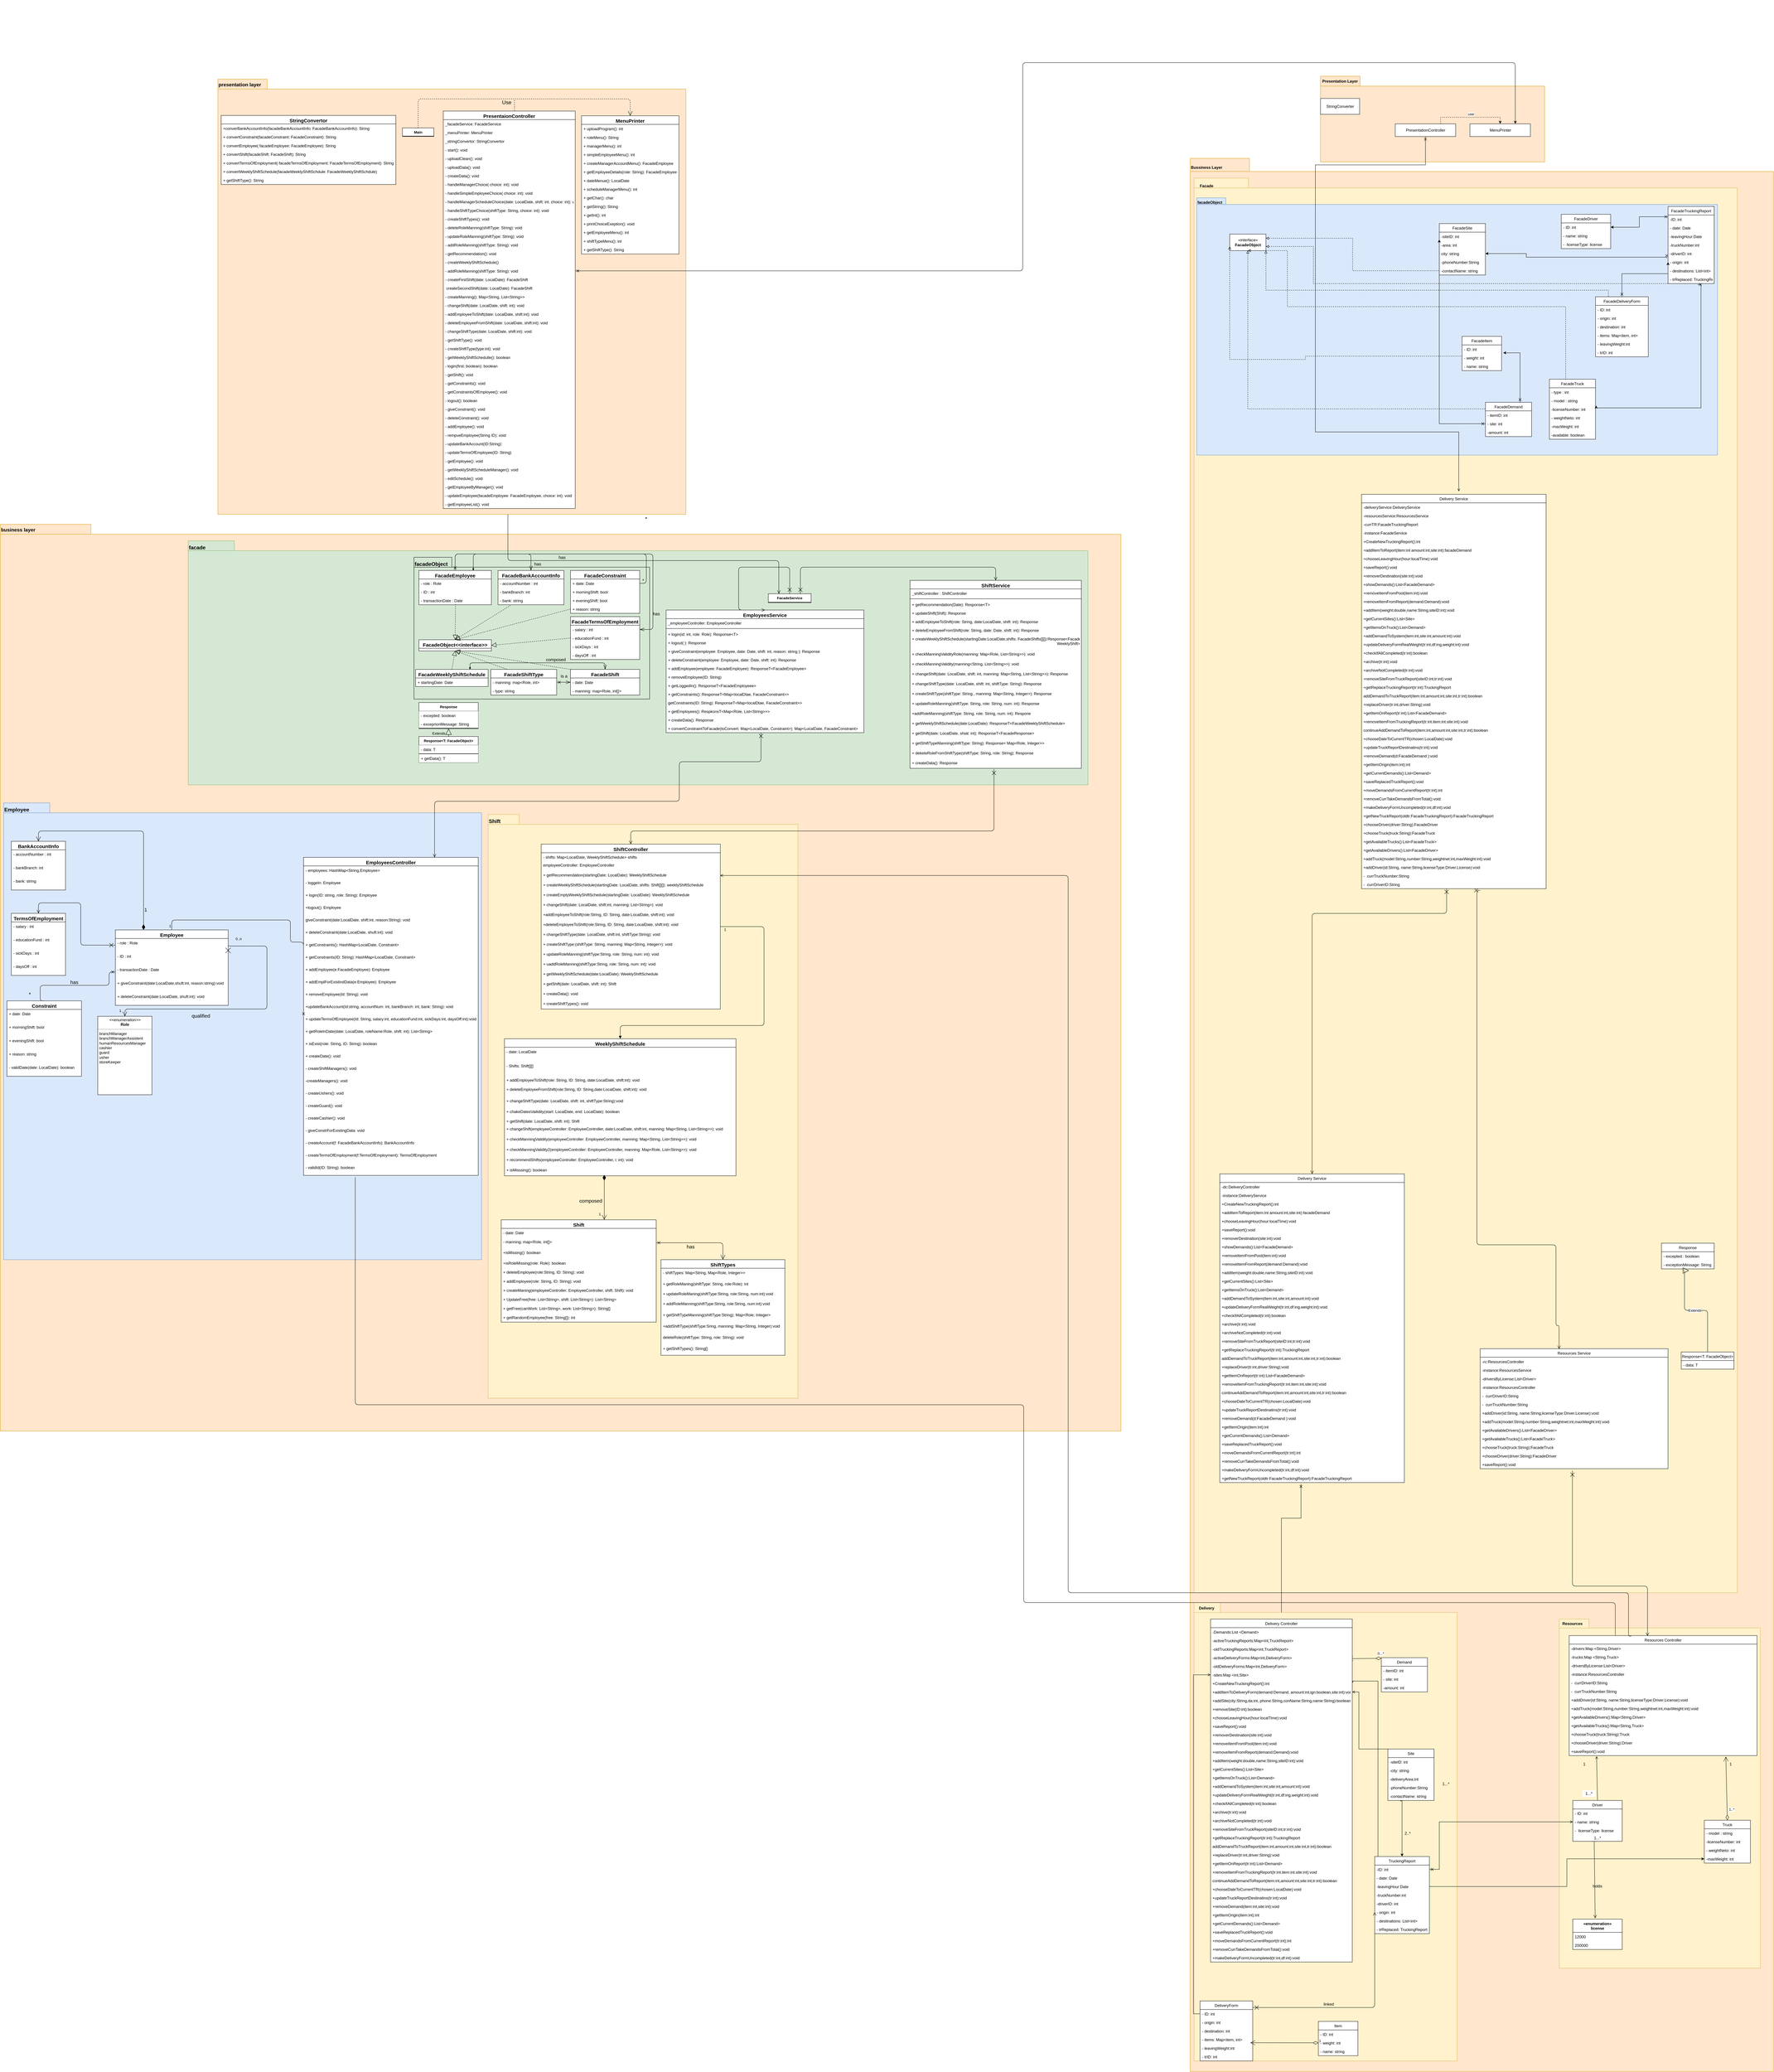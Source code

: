 <mxfile version="14.6.6" type="github">
  <diagram name="Page-1" id="e7e014a7-5840-1c2e-5031-d8a46d1fe8dd">
    <mxGraphModel dx="3695" dy="4543" grid="1" gridSize="10" guides="1" tooltips="1" connect="1" arrows="1" fold="1" page="0" pageScale="1" pageWidth="1169" pageHeight="826" background="#ffffff" math="0" shadow="0">
      <root>
        <mxCell id="0" />
        <mxCell id="1" parent="0" />
        <mxCell id="lzLQNb4hXkD1QpoMvITh-41" value="business layer" style="shape=folder;fontStyle=1;spacingTop=1;tabWidth=150;tabHeight=30;tabPosition=left;html=1;align=left;verticalAlign=top;fontSize=15;horizontal=1;textDirection=ltr;fillColor=#ffe6cc;strokeColor=#d79b00;" parent="1" vertex="1">
          <mxGeometry x="-1180" y="-1440" width="3400" height="2750" as="geometry" />
        </mxCell>
        <mxCell id="lzLQNb4hXkD1QpoMvITh-359" value="Employee" style="shape=folder;fontStyle=1;spacingTop=4;tabWidth=140;tabHeight=30;tabPosition=left;html=1;labelBackgroundColor=none;strokeColor=#6c8ebf;fontSize=16;fillColor=#dae8fc;align=left;verticalAlign=top;" parent="1" vertex="1">
          <mxGeometry x="-1170" y="-595" width="1450" height="1385" as="geometry" />
        </mxCell>
        <mxCell id="20" value="" style="endArrow=open;strokeColor=#FF0000;endFill=1;rounded=0" parent="1" edge="1">
          <mxGeometry relative="1" as="geometry">
            <mxPoint x="334.5" y="478" as="sourcePoint" />
          </mxGeometry>
        </mxCell>
        <mxCell id="lzLQNb4hXkD1QpoMvITh-330" value="facade" style="shape=folder;fontStyle=1;spacingTop=4;tabWidth=140;tabHeight=30;tabPosition=left;html=1;labelBackgroundColor=none;fontSize=16;align=left;verticalAlign=top;fillColor=#d5e8d4;strokeColor=#82b366;" parent="1" vertex="1">
          <mxGeometry x="-610" y="-1390" width="2730" height="740" as="geometry" />
        </mxCell>
        <mxCell id="lzLQNb4hXkD1QpoMvITh-426" value="Response&lt;T: FacadeObject&gt;" style="swimlane;fontStyle=1;align=center;verticalAlign=top;childLayout=stackLayout;horizontal=1;startSize=26;horizontalStack=0;resizeParent=1;resizeParentMax=0;resizeLast=0;collapsible=1;marginBottom=0;fontSize=11;" parent="1" vertex="1">
          <mxGeometry x="90" y="-796.5" width="180" height="79" as="geometry" />
        </mxCell>
        <mxCell id="lzLQNb4hXkD1QpoMvITh-427" value="- data: T" style="text;align=left;verticalAlign=top;spacingLeft=4;spacingRight=4;overflow=hidden;rotatable=0;points=[[0,0.5],[1,0.5]];portConstraint=eastwest;fillColor=#ffffff;" parent="lzLQNb4hXkD1QpoMvITh-426" vertex="1">
          <mxGeometry y="26" width="180" height="26" as="geometry" />
        </mxCell>
        <mxCell id="lzLQNb4hXkD1QpoMvITh-428" value="" style="line;strokeWidth=2;align=left;verticalAlign=middle;spacingTop=-1;spacingLeft=3;spacingRight=3;rotatable=0;labelPosition=right;points=[];portConstraint=eastwest;fillColor=none;perimeterSpacing=0;" parent="lzLQNb4hXkD1QpoMvITh-426" vertex="1">
          <mxGeometry y="52" width="180" height="1" as="geometry" />
        </mxCell>
        <mxCell id="lzLQNb4hXkD1QpoMvITh-429" value="+ getData(): T" style="text;align=left;verticalAlign=top;spacingLeft=4;spacingRight=4;overflow=hidden;rotatable=0;points=[[0,0.5],[1,0.5]];portConstraint=eastwest;fillColor=#ffffff;" parent="lzLQNb4hXkD1QpoMvITh-426" vertex="1">
          <mxGeometry y="53" width="180" height="26" as="geometry" />
        </mxCell>
        <mxCell id="lzLQNb4hXkD1QpoMvITh-430" value="Response" style="swimlane;fontStyle=1;align=center;verticalAlign=top;childLayout=stackLayout;horizontal=1;startSize=26;horizontalStack=0;resizeParent=1;resizeParentMax=0;resizeLast=0;collapsible=1;marginBottom=0;fontSize=11;" parent="1" vertex="1">
          <mxGeometry x="90" y="-899.5" width="180" height="79" as="geometry" />
        </mxCell>
        <mxCell id="lzLQNb4hXkD1QpoMvITh-431" value="- excepted: boolean" style="text;align=left;verticalAlign=top;spacingLeft=4;spacingRight=4;overflow=hidden;rotatable=0;points=[[0,0.5],[1,0.5]];portConstraint=eastwest;fillColor=#ffffff;" parent="lzLQNb4hXkD1QpoMvITh-430" vertex="1">
          <mxGeometry y="26" width="180" height="26" as="geometry" />
        </mxCell>
        <mxCell id="lzLQNb4hXkD1QpoMvITh-432" value="- exceprionMessage: String" style="text;align=left;verticalAlign=top;spacingLeft=4;spacingRight=4;overflow=hidden;rotatable=0;points=[[0,0.5],[1,0.5]];portConstraint=eastwest;fillColor=#ffffff;" parent="lzLQNb4hXkD1QpoMvITh-430" vertex="1">
          <mxGeometry y="52" width="180" height="26" as="geometry" />
        </mxCell>
        <mxCell id="lzLQNb4hXkD1QpoMvITh-433" value="" style="line;strokeWidth=2;align=left;verticalAlign=middle;spacingTop=-1;spacingLeft=3;spacingRight=3;rotatable=0;labelPosition=right;points=[];portConstraint=eastwest;fillColor=none;perimeterSpacing=0;" parent="lzLQNb4hXkD1QpoMvITh-430" vertex="1">
          <mxGeometry y="78" width="180" height="1" as="geometry" />
        </mxCell>
        <mxCell id="lzLQNb4hXkD1QpoMvITh-434" value="&lt;span style=&quot;&quot;&gt;Extends&lt;/span&gt;" style="endArrow=block;endSize=16;endFill=0;html=1;entryX=0.5;entryY=1;entryDx=0;entryDy=0;exitX=0.5;exitY=0;exitDx=0;exitDy=0;labelBackgroundColor=none;" parent="1" source="lzLQNb4hXkD1QpoMvITh-426" target="lzLQNb4hXkD1QpoMvITh-430" edge="1">
          <mxGeometry x="-0.216" y="30" width="160" relative="1" as="geometry">
            <mxPoint x="846" y="-689.5" as="sourcePoint" />
            <mxPoint x="1006" y="-689.5" as="targetPoint" />
            <mxPoint as="offset" />
          </mxGeometry>
        </mxCell>
        <mxCell id="lzLQNb4hXkD1QpoMvITh-525" value="" style="endArrow=open;startArrow=cross;endFill=0;startFill=0;endSize=8;startSize=10;html=1;labelBackgroundColor=none;fontSize=16;exitX=0.48;exitY=0.923;exitDx=0;exitDy=0;entryX=0.75;entryY=0;entryDx=0;entryDy=0;edgeStyle=orthogonalEdgeStyle;exitPerimeter=0;" parent="1" source="8Z140loAmDJfQavL8oFd-68" target="lzLQNb4hXkD1QpoMvITh-42" edge="1">
          <mxGeometry width="160" relative="1" as="geometry">
            <mxPoint x="950" y="-1032" as="sourcePoint" />
            <mxPoint x="810" y="-800" as="targetPoint" />
            <Array as="points">
              <mxPoint x="1128" y="-720" />
              <mxPoint x="880" y="-720" />
              <mxPoint x="880" y="-600" />
              <mxPoint x="138" y="-600" />
            </Array>
          </mxGeometry>
        </mxCell>
        <mxCell id="lzLQNb4hXkD1QpoMvITh-536" value="" style="endArrow=open;startArrow=cross;endFill=0;startFill=0;endSize=8;startSize=10;html=1;labelBackgroundColor=none;fontSize=16;exitX=0.5;exitY=1;exitDx=0;exitDy=0;edgeStyle=orthogonalEdgeStyle;entryX=0.25;entryY=0;entryDx=0;entryDy=0;" parent="1" target="lzLQNb4hXkD1QpoMvITh-527" edge="1">
          <mxGeometry width="160" relative="1" as="geometry">
            <mxPoint x="360" y="-2026.5" as="sourcePoint" />
            <mxPoint x="562" y="-760" as="targetPoint" />
            <Array as="points">
              <mxPoint x="360" y="-1330" />
              <mxPoint x="1182" y="-1330" />
              <mxPoint x="1182" y="-1240" />
            </Array>
          </mxGeometry>
        </mxCell>
        <mxCell id="lzLQNb4hXkD1QpoMvITh-554" value="facadeObject" style="shape=folder;fontStyle=1;spacingTop=4;tabWidth=115;tabHeight=30;tabPosition=left;html=1;labelBackgroundColor=none;fontSize=16;align=left;verticalAlign=top;fillColor=none;" parent="1" vertex="1">
          <mxGeometry x="75" y="-1340" width="715" height="430" as="geometry" />
        </mxCell>
        <mxCell id="lzLQNb4hXkD1QpoMvITh-555" value="FacadeShift" style="swimlane;fontStyle=1;align=center;verticalAlign=top;childLayout=stackLayout;horizontal=1;startSize=26;horizontalStack=0;resizeParent=1;resizeParentMax=0;resizeLast=0;collapsible=1;marginBottom=0;fontSize=15;gradientColor=#ffffff;swimlaneFillColor=#ffffff;" parent="1" vertex="1">
          <mxGeometry x="550" y="-1000" width="210" height="78" as="geometry" />
        </mxCell>
        <mxCell id="lzLQNb4hXkD1QpoMvITh-556" value="- date: Date" style="text;strokeColor=none;fillColor=none;align=left;verticalAlign=top;spacingLeft=4;spacingRight=4;overflow=hidden;rotatable=0;points=[[0,0.5],[1,0.5]];portConstraint=eastwest;" parent="lzLQNb4hXkD1QpoMvITh-555" vertex="1">
          <mxGeometry y="26" width="210" height="26" as="geometry" />
        </mxCell>
        <mxCell id="lzLQNb4hXkD1QpoMvITh-558" value="- manning: map&lt;Role, int[]&gt;" style="text;strokeColor=none;fillColor=none;align=left;verticalAlign=top;spacingLeft=4;spacingRight=4;overflow=hidden;rotatable=0;points=[[0,0.5],[1,0.5]];portConstraint=eastwest;" parent="lzLQNb4hXkD1QpoMvITh-555" vertex="1">
          <mxGeometry y="52" width="210" height="26" as="geometry" />
        </mxCell>
        <mxCell id="lzLQNb4hXkD1QpoMvITh-562" value="FacadeWeeklyShiftSchedule" style="swimlane;fontStyle=1;align=center;verticalAlign=top;childLayout=stackLayout;horizontal=1;startSize=26;horizontalStack=0;resizeParent=1;resizeParentMax=0;resizeLast=0;collapsible=1;marginBottom=0;fontSize=15;gradientColor=#ffffff;swimlaneFillColor=#ffffff;" parent="1" vertex="1">
          <mxGeometry x="80" y="-1000" width="220" height="52" as="geometry" />
        </mxCell>
        <mxCell id="lzLQNb4hXkD1QpoMvITh-564" value="+ startingDate: Date" style="text;strokeColor=none;fillColor=none;align=left;verticalAlign=top;spacingLeft=4;spacingRight=4;overflow=hidden;rotatable=0;points=[[0,0.5],[1,0.5]];portConstraint=eastwest;" parent="lzLQNb4hXkD1QpoMvITh-562" vertex="1">
          <mxGeometry y="26" width="220" height="26" as="geometry" />
        </mxCell>
        <mxCell id="lzLQNb4hXkD1QpoMvITh-569" value="FacadeShiftType" style="swimlane;fontStyle=1;align=center;verticalAlign=top;childLayout=stackLayout;horizontal=1;startSize=26;horizontalStack=0;resizeParent=1;resizeParentMax=0;resizeLast=0;collapsible=1;marginBottom=0;fontSize=15;gradientColor=#ffffff;swimlaneFillColor=#ffffff;" parent="1" vertex="1">
          <mxGeometry x="308" y="-1000" width="200" height="78" as="geometry" />
        </mxCell>
        <mxCell id="lzLQNb4hXkD1QpoMvITh-570" value="- manning: map&lt;Role, int&gt;" style="text;strokeColor=none;fillColor=none;align=left;verticalAlign=top;spacingLeft=4;spacingRight=4;overflow=hidden;rotatable=0;points=[[0,0.5],[1,0.5]];portConstraint=eastwest;" parent="lzLQNb4hXkD1QpoMvITh-569" vertex="1">
          <mxGeometry y="26" width="200" height="26" as="geometry" />
        </mxCell>
        <mxCell id="lzLQNb4hXkD1QpoMvITh-571" value="- type: string" style="text;strokeColor=none;fillColor=none;align=left;verticalAlign=top;spacingLeft=4;spacingRight=4;overflow=hidden;rotatable=0;points=[[0,0.5],[1,0.5]];portConstraint=eastwest;" parent="lzLQNb4hXkD1QpoMvITh-569" vertex="1">
          <mxGeometry y="52" width="200" height="26" as="geometry" />
        </mxCell>
        <mxCell id="lzLQNb4hXkD1QpoMvITh-579" value="FacadeEmployee" style="swimlane;fontStyle=1;align=center;verticalAlign=top;childLayout=stackLayout;horizontal=1;startSize=26;horizontalStack=0;resizeParent=1;resizeParentMax=0;resizeLast=0;collapsible=1;marginBottom=0;fontSize=15;gradientColor=#ffffff;swimlaneFillColor=#ffffff;" parent="1" vertex="1">
          <mxGeometry x="90" y="-1300" width="220" height="104" as="geometry" />
        </mxCell>
        <mxCell id="lzLQNb4hXkD1QpoMvITh-580" value="- role : Role" style="text;strokeColor=none;fillColor=none;align=left;verticalAlign=top;spacingLeft=4;spacingRight=4;overflow=hidden;rotatable=0;points=[[0,0.5],[1,0.5]];portConstraint=eastwest;" parent="lzLQNb4hXkD1QpoMvITh-579" vertex="1">
          <mxGeometry y="26" width="220" height="26" as="geometry" />
        </mxCell>
        <mxCell id="lzLQNb4hXkD1QpoMvITh-581" value="- ID : int&#xa;" style="text;strokeColor=none;fillColor=none;align=left;verticalAlign=top;spacingLeft=4;spacingRight=4;overflow=hidden;rotatable=0;points=[[0,0.5],[1,0.5]];portConstraint=eastwest;" parent="lzLQNb4hXkD1QpoMvITh-579" vertex="1">
          <mxGeometry y="52" width="220" height="26" as="geometry" />
        </mxCell>
        <mxCell id="lzLQNb4hXkD1QpoMvITh-583" value="- transactionDate : Date&#xa;" style="text;strokeColor=none;fillColor=none;align=left;verticalAlign=top;spacingLeft=4;spacingRight=4;overflow=hidden;rotatable=0;points=[[0,0.5],[1,0.5]];portConstraint=eastwest;" parent="lzLQNb4hXkD1QpoMvITh-579" vertex="1">
          <mxGeometry y="78" width="220" height="26" as="geometry" />
        </mxCell>
        <mxCell id="lzLQNb4hXkD1QpoMvITh-590" value="FacadeBankAccountInfo" style="swimlane;fontStyle=1;align=center;verticalAlign=top;childLayout=stackLayout;horizontal=1;startSize=26;horizontalStack=0;resizeParent=1;resizeParentMax=0;resizeLast=0;collapsible=1;marginBottom=0;fontSize=15;gradientColor=#ffffff;swimlaneFillColor=#ffffff;" parent="1" vertex="1">
          <mxGeometry x="330" y="-1300" width="200" height="104" as="geometry" />
        </mxCell>
        <mxCell id="lzLQNb4hXkD1QpoMvITh-591" value="- accountNumber : int" style="text;strokeColor=none;fillColor=none;align=left;verticalAlign=top;spacingLeft=4;spacingRight=4;overflow=hidden;rotatable=0;points=[[0,0.5],[1,0.5]];portConstraint=eastwest;" parent="lzLQNb4hXkD1QpoMvITh-590" vertex="1">
          <mxGeometry y="26" width="200" height="26" as="geometry" />
        </mxCell>
        <mxCell id="lzLQNb4hXkD1QpoMvITh-592" value="- bankBranch: int&#xa;" style="text;strokeColor=none;fillColor=none;align=left;verticalAlign=top;spacingLeft=4;spacingRight=4;overflow=hidden;rotatable=0;points=[[0,0.5],[1,0.5]];portConstraint=eastwest;" parent="lzLQNb4hXkD1QpoMvITh-590" vertex="1">
          <mxGeometry y="52" width="200" height="26" as="geometry" />
        </mxCell>
        <mxCell id="lzLQNb4hXkD1QpoMvITh-593" value="- bank: string&#xa;" style="text;strokeColor=none;fillColor=none;align=left;verticalAlign=top;spacingLeft=4;spacingRight=4;overflow=hidden;rotatable=0;points=[[0,0.5],[1,0.5]];portConstraint=eastwest;" parent="lzLQNb4hXkD1QpoMvITh-590" vertex="1">
          <mxGeometry y="78" width="200" height="26" as="geometry" />
        </mxCell>
        <mxCell id="lzLQNb4hXkD1QpoMvITh-594" value="FacadeTermsOfEmployment" style="swimlane;fontStyle=1;align=center;verticalAlign=top;childLayout=stackLayout;horizontal=1;startSize=26;horizontalStack=0;resizeParent=1;resizeParentMax=0;resizeLast=0;collapsible=1;marginBottom=0;fontSize=15;gradientColor=#ffffff;swimlaneFillColor=#ffffff;" parent="1" vertex="1">
          <mxGeometry x="550" y="-1160" width="210" height="130" as="geometry" />
        </mxCell>
        <mxCell id="lzLQNb4hXkD1QpoMvITh-595" value="- salary : int" style="text;strokeColor=none;fillColor=none;align=left;verticalAlign=top;spacingLeft=4;spacingRight=4;overflow=hidden;rotatable=0;points=[[0,0.5],[1,0.5]];portConstraint=eastwest;" parent="lzLQNb4hXkD1QpoMvITh-594" vertex="1">
          <mxGeometry y="26" width="210" height="26" as="geometry" />
        </mxCell>
        <mxCell id="lzLQNb4hXkD1QpoMvITh-596" value="- educationFund : int&#xa;" style="text;strokeColor=none;fillColor=none;align=left;verticalAlign=top;spacingLeft=4;spacingRight=4;overflow=hidden;rotatable=0;points=[[0,0.5],[1,0.5]];portConstraint=eastwest;" parent="lzLQNb4hXkD1QpoMvITh-594" vertex="1">
          <mxGeometry y="52" width="210" height="26" as="geometry" />
        </mxCell>
        <mxCell id="lzLQNb4hXkD1QpoMvITh-597" value="- sickDays : int&#xa;" style="text;strokeColor=none;fillColor=none;align=left;verticalAlign=top;spacingLeft=4;spacingRight=4;overflow=hidden;rotatable=0;points=[[0,0.5],[1,0.5]];portConstraint=eastwest;" parent="lzLQNb4hXkD1QpoMvITh-594" vertex="1">
          <mxGeometry y="78" width="210" height="26" as="geometry" />
        </mxCell>
        <mxCell id="lzLQNb4hXkD1QpoMvITh-598" value="- daysOff : int&#xa;" style="text;strokeColor=none;fillColor=none;align=left;verticalAlign=top;spacingLeft=4;spacingRight=4;overflow=hidden;rotatable=0;points=[[0,0.5],[1,0.5]];portConstraint=eastwest;" parent="lzLQNb4hXkD1QpoMvITh-594" vertex="1">
          <mxGeometry y="104" width="210" height="26" as="geometry" />
        </mxCell>
        <mxCell id="lzLQNb4hXkD1QpoMvITh-599" value="FacadeConstraint" style="swimlane;fontStyle=1;align=center;verticalAlign=top;childLayout=stackLayout;horizontal=1;startSize=26;horizontalStack=0;resizeParent=1;resizeParentMax=0;resizeLast=0;collapsible=1;marginBottom=0;fontSize=15;gradientColor=#ffffff;swimlaneFillColor=#ffffff;" parent="1" vertex="1">
          <mxGeometry x="550" y="-1300" width="210" height="130" as="geometry" />
        </mxCell>
        <mxCell id="lzLQNb4hXkD1QpoMvITh-600" value="+ date: Date" style="text;strokeColor=none;fillColor=none;align=left;verticalAlign=top;spacingLeft=4;spacingRight=4;overflow=hidden;rotatable=0;points=[[0,0.5],[1,0.5]];portConstraint=eastwest;" parent="lzLQNb4hXkD1QpoMvITh-599" vertex="1">
          <mxGeometry y="26" width="210" height="26" as="geometry" />
        </mxCell>
        <mxCell id="lzLQNb4hXkD1QpoMvITh-601" value="+ morningShift: bool" style="text;strokeColor=none;fillColor=none;align=left;verticalAlign=top;spacingLeft=4;spacingRight=4;overflow=hidden;rotatable=0;points=[[0,0.5],[1,0.5]];portConstraint=eastwest;" parent="lzLQNb4hXkD1QpoMvITh-599" vertex="1">
          <mxGeometry y="52" width="210" height="26" as="geometry" />
        </mxCell>
        <mxCell id="lzLQNb4hXkD1QpoMvITh-602" value="+ eveningShift: bool" style="text;strokeColor=none;fillColor=none;align=left;verticalAlign=top;spacingLeft=4;spacingRight=4;overflow=hidden;rotatable=0;points=[[0,0.5],[1,0.5]];portConstraint=eastwest;" parent="lzLQNb4hXkD1QpoMvITh-599" vertex="1">
          <mxGeometry y="78" width="210" height="26" as="geometry" />
        </mxCell>
        <mxCell id="lzLQNb4hXkD1QpoMvITh-603" value="+ reason: string" style="text;strokeColor=none;fillColor=none;align=left;verticalAlign=top;spacingLeft=4;spacingRight=4;overflow=hidden;rotatable=0;points=[[0,0.5],[1,0.5]];portConstraint=eastwest;" parent="lzLQNb4hXkD1QpoMvITh-599" vertex="1">
          <mxGeometry y="104" width="210" height="26" as="geometry" />
        </mxCell>
        <mxCell id="lzLQNb4hXkD1QpoMvITh-605" value="FacadeObject&lt;&lt;interface&gt;&gt;" style="swimlane;fontStyle=1;align=center;verticalAlign=top;childLayout=stackLayout;horizontal=1;startSize=26;horizontalStack=0;resizeParent=1;resizeParentMax=0;resizeLast=0;collapsible=1;marginBottom=0;fontSize=15;gradientColor=#ffffff;swimlaneFillColor=#ffffff;" parent="1" vertex="1">
          <mxGeometry x="90" y="-1090" width="220" height="34" as="geometry" />
        </mxCell>
        <mxCell id="lzLQNb4hXkD1QpoMvITh-610" value="" style="endArrow=block;dashed=1;endFill=0;endSize=12;html=1;labelBackgroundColor=none;fontSize=16;exitX=0.505;exitY=0.954;exitDx=0;exitDy=0;exitPerimeter=0;entryX=0.5;entryY=0;entryDx=0;entryDy=0;" parent="1" source="lzLQNb4hXkD1QpoMvITh-583" target="lzLQNb4hXkD1QpoMvITh-605" edge="1">
          <mxGeometry width="160" relative="1" as="geometry">
            <mxPoint x="190.76" y="-1190.336" as="sourcePoint" />
            <mxPoint x="910" y="-960" as="targetPoint" />
          </mxGeometry>
        </mxCell>
        <mxCell id="lzLQNb4hXkD1QpoMvITh-611" value="" style="endArrow=block;dashed=1;endFill=0;endSize=12;html=1;labelBackgroundColor=none;fontSize=16;exitX=0.188;exitY=1.077;exitDx=0;exitDy=0;entryX=0.5;entryY=0;entryDx=0;entryDy=0;exitPerimeter=0;" parent="1" source="lzLQNb4hXkD1QpoMvITh-593" target="lzLQNb4hXkD1QpoMvITh-605" edge="1">
          <mxGeometry width="160" relative="1" as="geometry">
            <mxPoint x="980.76" y="-1180.336" as="sourcePoint" />
            <mxPoint x="990" y="-984" as="targetPoint" />
          </mxGeometry>
        </mxCell>
        <mxCell id="lzLQNb4hXkD1QpoMvITh-612" value="" style="endArrow=block;dashed=1;endFill=0;endSize=12;html=1;labelBackgroundColor=none;fontSize=16;exitX=0;exitY=0.5;exitDx=0;exitDy=0;entryX=0.5;entryY=0;entryDx=0;entryDy=0;" parent="1" source="lzLQNb4hXkD1QpoMvITh-603" target="lzLQNb4hXkD1QpoMvITh-605" edge="1">
          <mxGeometry width="160" relative="1" as="geometry">
            <mxPoint x="1120" y="-1199" as="sourcePoint" />
            <mxPoint x="990" y="-984" as="targetPoint" />
          </mxGeometry>
        </mxCell>
        <mxCell id="lzLQNb4hXkD1QpoMvITh-613" value="" style="endArrow=block;dashed=1;endFill=0;endSize=12;html=1;labelBackgroundColor=none;fontSize=16;exitX=0;exitY=0.5;exitDx=0;exitDy=0;entryX=1;entryY=0.5;entryDx=0;entryDy=0;" parent="1" source="lzLQNb4hXkD1QpoMvITh-596" target="lzLQNb4hXkD1QpoMvITh-605" edge="1">
          <mxGeometry width="160" relative="1" as="geometry">
            <mxPoint x="1120" y="-1079" as="sourcePoint" />
            <mxPoint x="990" y="-984" as="targetPoint" />
          </mxGeometry>
        </mxCell>
        <mxCell id="lzLQNb4hXkD1QpoMvITh-614" value="" style="endArrow=block;dashed=1;endFill=0;endSize=12;html=1;labelBackgroundColor=none;fontSize=16;exitX=0;exitY=0;exitDx=0;exitDy=0;entryX=0.5;entryY=1;entryDx=0;entryDy=0;" parent="1" source="lzLQNb4hXkD1QpoMvITh-555" target="lzLQNb4hXkD1QpoMvITh-605" edge="1">
          <mxGeometry width="160" relative="1" as="geometry">
            <mxPoint x="1120" y="-929" as="sourcePoint" />
            <mxPoint x="990" y="-950" as="targetPoint" />
          </mxGeometry>
        </mxCell>
        <mxCell id="lzLQNb4hXkD1QpoMvITh-615" value="" style="endArrow=block;dashed=1;endFill=0;endSize=12;html=1;labelBackgroundColor=none;fontSize=16;exitX=0.25;exitY=0;exitDx=0;exitDy=0;entryX=0.5;entryY=1;entryDx=0;entryDy=0;" parent="1" source="lzLQNb4hXkD1QpoMvITh-569" target="lzLQNb4hXkD1QpoMvITh-605" edge="1">
          <mxGeometry width="160" relative="1" as="geometry">
            <mxPoint x="1120" y="-815" as="sourcePoint" />
            <mxPoint x="1045" y="-950.0" as="targetPoint" />
          </mxGeometry>
        </mxCell>
        <mxCell id="lzLQNb4hXkD1QpoMvITh-616" value="" style="endArrow=block;dashed=1;endFill=0;endSize=12;html=1;labelBackgroundColor=none;fontSize=16;exitX=0.5;exitY=0;exitDx=0;exitDy=0;entryX=0.5;entryY=1;entryDx=0;entryDy=0;" parent="1" source="lzLQNb4hXkD1QpoMvITh-562" target="lzLQNb4hXkD1QpoMvITh-605" edge="1">
          <mxGeometry width="160" relative="1" as="geometry">
            <mxPoint x="1120" y="-743" as="sourcePoint" />
            <mxPoint x="990" y="-950.0" as="targetPoint" />
          </mxGeometry>
        </mxCell>
        <mxCell id="JvyMi1Kjgh4Lt-5XRF5f-20" value="has" style="endArrow=none;endSize=12;html=1;labelBackgroundColor=none;fontSize=13;exitX=0.5;exitY=0;exitDx=0;exitDy=0;entryX=1;entryY=0.5;entryDx=0;entryDy=0;edgeStyle=orthogonalEdgeStyle;startArrow=cross;startFill=0;endFill=0;" parent="1" source="lzLQNb4hXkD1QpoMvITh-579" target="lzLQNb4hXkD1QpoMvITh-600" edge="1">
          <mxGeometry x="0.011" y="-10" width="160" relative="1" as="geometry">
            <mxPoint x="75" y="-1280" as="sourcePoint" />
            <mxPoint x="-85" y="-1157" as="targetPoint" />
            <Array as="points">
              <mxPoint x="200" y="-1350" />
              <mxPoint x="780" y="-1350" />
              <mxPoint x="780" y="-1261" />
            </Array>
            <mxPoint as="offset" />
          </mxGeometry>
        </mxCell>
        <mxCell id="JvyMi1Kjgh4Lt-5XRF5f-21" value="*" style="edgeLabel;html=1;align=center;verticalAlign=middle;resizable=0;points=[];fontSize=16;labelBackgroundColor=none;" parent="JvyMi1Kjgh4Lt-5XRF5f-20" vertex="1" connectable="0">
          <mxGeometry x="0.679" y="2" relative="1" as="geometry">
            <mxPoint x="8" y="-105" as="offset" />
          </mxGeometry>
        </mxCell>
        <mxCell id="JvyMi1Kjgh4Lt-5XRF5f-23" value="*" style="edgeLabel;html=1;align=center;verticalAlign=middle;resizable=0;points=[];fontSize=13;labelBackgroundColor=none;" parent="JvyMi1Kjgh4Lt-5XRF5f-20" vertex="1" connectable="0">
          <mxGeometry x="0.904" y="-3" relative="1" as="geometry">
            <mxPoint x="-7" y="6" as="offset" />
          </mxGeometry>
        </mxCell>
        <mxCell id="JvyMi1Kjgh4Lt-5XRF5f-24" value="has" style="endArrow=openThin;endSize=12;html=1;labelBackgroundColor=none;fontSize=13;exitX=0.5;exitY=0;exitDx=0;exitDy=0;entryX=1;entryY=0.5;entryDx=0;entryDy=0;edgeStyle=orthogonalEdgeStyle;startArrow=cross;startFill=0;endFill=0;" parent="1" source="lzLQNb4hXkD1QpoMvITh-579" target="lzLQNb4hXkD1QpoMvITh-595" edge="1">
          <mxGeometry x="0.808" y="10" width="160" relative="1" as="geometry">
            <mxPoint x="210" y="-1290" as="sourcePoint" />
            <mxPoint x="770" y="-1251" as="targetPoint" />
            <Array as="points">
              <mxPoint x="200" y="-1350" />
              <mxPoint x="800" y="-1350" />
              <mxPoint x="800" y="-1121" />
            </Array>
            <mxPoint as="offset" />
          </mxGeometry>
        </mxCell>
        <mxCell id="JvyMi1Kjgh4Lt-5XRF5f-28" value="has" style="endArrow=openThin;endSize=12;html=1;labelBackgroundColor=none;fontSize=13;exitX=0.75;exitY=0;exitDx=0;exitDy=0;entryX=0.5;entryY=0;entryDx=0;entryDy=0;edgeStyle=orthogonalEdgeStyle;startArrow=diamondThin;startFill=1;endFill=0;" parent="1" source="lzLQNb4hXkD1QpoMvITh-579" target="lzLQNb4hXkD1QpoMvITh-590" edge="1">
          <mxGeometry x="0.855" y="20" width="160" relative="1" as="geometry">
            <mxPoint x="220" y="-1280" as="sourcePoint" />
            <mxPoint x="780" y="-1091" as="targetPoint" />
            <Array as="points">
              <mxPoint x="255" y="-1350" />
              <mxPoint x="430" y="-1350" />
            </Array>
            <mxPoint as="offset" />
          </mxGeometry>
        </mxCell>
        <mxCell id="JvyMi1Kjgh4Lt-5XRF5f-29" value="composed" style="endArrow=openThin;endSize=12;html=1;labelBackgroundColor=none;fontSize=13;exitX=0.75;exitY=0;exitDx=0;exitDy=0;entryX=0.5;entryY=0;entryDx=0;entryDy=0;edgeStyle=orthogonalEdgeStyle;startArrow=diamondThin;startFill=1;endFill=0;" parent="1" source="lzLQNb4hXkD1QpoMvITh-562" target="lzLQNb4hXkD1QpoMvITh-555" edge="1">
          <mxGeometry x="0.245" y="10" width="160" relative="1" as="geometry">
            <mxPoint x="265" y="-1290" as="sourcePoint" />
            <mxPoint x="440" y="-1290" as="targetPoint" />
            <Array as="points">
              <mxPoint x="245" y="-1020" />
              <mxPoint x="655" y="-1020" />
            </Array>
            <mxPoint as="offset" />
          </mxGeometry>
        </mxCell>
        <mxCell id="JvyMi1Kjgh4Lt-5XRF5f-30" value="is a" style="endArrow=openThin;endSize=12;html=1;labelBackgroundColor=none;fontSize=13;exitX=1;exitY=0.5;exitDx=0;exitDy=0;entryX=0;entryY=0.5;entryDx=0;entryDy=0;edgeStyle=orthogonalEdgeStyle;startArrow=cross;startFill=0;endFill=0;" parent="1" source="lzLQNb4hXkD1QpoMvITh-570" target="lzLQNb4hXkD1QpoMvITh-556" edge="1">
          <mxGeometry x="0.048" y="19" width="160" relative="1" as="geometry">
            <mxPoint x="275" y="-1280" as="sourcePoint" />
            <mxPoint x="450" y="-1280" as="targetPoint" />
            <Array as="points">
              <mxPoint x="540" y="-961" />
              <mxPoint x="540" y="-961" />
            </Array>
            <mxPoint as="offset" />
          </mxGeometry>
        </mxCell>
        <mxCell id="g_y0WkeA4NxXMjQJBzBz-227" value="" style="group" parent="1" vertex="1" connectable="0">
          <mxGeometry x="-1160" y="-510" width="1828" height="800" as="geometry" />
        </mxCell>
        <mxCell id="lzLQNb4hXkD1QpoMvITh-132" value="BankAccountInfo" style="swimlane;fontStyle=1;align=center;verticalAlign=top;childLayout=stackLayout;horizontal=1;startSize=26;horizontalStack=0;resizeParent=1;resizeParentMax=0;resizeLast=0;collapsible=1;marginBottom=0;fontSize=15;gradientColor=#ffffff;swimlaneFillColor=#ffffff;" parent="g_y0WkeA4NxXMjQJBzBz-227" vertex="1">
          <mxGeometry x="13.366" y="31.22" width="164.499" height="147.756" as="geometry" />
        </mxCell>
        <mxCell id="lzLQNb4hXkD1QpoMvITh-133" value="- accountNumber : int" style="text;strokeColor=none;fillColor=none;align=left;verticalAlign=top;spacingLeft=4;spacingRight=4;overflow=hidden;rotatable=0;points=[[0,0.5],[1,0.5]];portConstraint=eastwest;" parent="lzLQNb4hXkD1QpoMvITh-132" vertex="1">
          <mxGeometry y="26" width="164.499" height="40.585" as="geometry" />
        </mxCell>
        <mxCell id="lzLQNb4hXkD1QpoMvITh-134" value="- bankBranch: int&#xa;" style="text;strokeColor=none;fillColor=none;align=left;verticalAlign=top;spacingLeft=4;spacingRight=4;overflow=hidden;rotatable=0;points=[[0,0.5],[1,0.5]];portConstraint=eastwest;" parent="lzLQNb4hXkD1QpoMvITh-132" vertex="1">
          <mxGeometry y="66.585" width="164.499" height="40.585" as="geometry" />
        </mxCell>
        <mxCell id="lzLQNb4hXkD1QpoMvITh-135" value="- bank: string&#xa;" style="text;strokeColor=none;fillColor=none;align=left;verticalAlign=top;spacingLeft=4;spacingRight=4;overflow=hidden;rotatable=0;points=[[0,0.5],[1,0.5]];portConstraint=eastwest;" parent="lzLQNb4hXkD1QpoMvITh-132" vertex="1">
          <mxGeometry y="107.171" width="164.499" height="40.585" as="geometry" />
        </mxCell>
        <mxCell id="lzLQNb4hXkD1QpoMvITh-174" value="1" style="endArrow=open;html=1;endSize=12;startArrow=diamondThin;startSize=14;startFill=1;edgeStyle=orthogonalEdgeStyle;align=left;verticalAlign=bottom;labelBackgroundColor=none;fontSize=15;exitX=0.25;exitY=0;exitDx=0;exitDy=0;entryX=0.5;entryY=0;entryDx=0;entryDy=0;" parent="g_y0WkeA4NxXMjQJBzBz-227" source="lzLQNb4hXkD1QpoMvITh-56" target="lzLQNb4hXkD1QpoMvITh-132" edge="1">
          <mxGeometry x="-0.848" relative="1" as="geometry">
            <mxPoint x="311.521" y="828.878" as="sourcePoint" />
            <mxPoint x="362.927" y="640" as="targetPoint" />
            <Array as="points">
              <mxPoint x="415" />
              <mxPoint x="96" />
            </Array>
            <mxPoint as="offset" />
          </mxGeometry>
        </mxCell>
        <mxCell id="lzLQNb4hXkD1QpoMvITh-195" value="&lt;p style=&quot;margin: 0px ; margin-top: 4px ; text-align: center&quot;&gt;&lt;i&gt;&amp;lt;&amp;lt;enumeration&amp;gt;&amp;gt;&lt;/i&gt;&lt;br&gt;&lt;b&gt;Role&lt;/b&gt;&lt;/p&gt;&lt;hr size=&quot;1&quot;&gt;&lt;p style=&quot;margin: 0px ; margin-left: 4px&quot;&gt;branchManager&lt;/p&gt;&lt;p style=&quot;margin: 0px ; margin-left: 4px&quot;&gt;branchManagerAssistent&lt;/p&gt;&lt;p style=&quot;margin: 0px ; margin-left: 4px&quot;&gt;humanResourcesManager&lt;br&gt;&lt;/p&gt;&lt;p style=&quot;margin: 0px ; margin-left: 4px&quot;&gt;cashier&lt;/p&gt;&lt;p style=&quot;margin: 0px ; margin-left: 4px&quot;&gt;guard&lt;/p&gt;&lt;p style=&quot;margin: 0px ; margin-left: 4px&quot;&gt;usher&lt;/p&gt;&lt;p style=&quot;margin: 0px ; margin-left: 4px&quot;&gt;storeKeeper&lt;/p&gt;" style="verticalAlign=top;align=left;overflow=fill;fontSize=12;fontFamily=Helvetica;html=1;labelBackgroundColor=none;gradientColor=#ffffff;" parent="g_y0WkeA4NxXMjQJBzBz-227" vertex="1">
          <mxGeometry x="275.537" y="561.951" width="164.499" height="238.049" as="geometry" />
        </mxCell>
        <mxCell id="lzLQNb4hXkD1QpoMvITh-142" value="TermsOfEmployment" style="swimlane;fontStyle=1;align=center;verticalAlign=top;childLayout=stackLayout;horizontal=1;startSize=26;horizontalStack=0;resizeParent=1;resizeParentMax=0;resizeLast=0;collapsible=1;marginBottom=0;fontSize=15;gradientColor=#ffffff;swimlaneFillColor=#ffffff;" parent="g_y0WkeA4NxXMjQJBzBz-227" vertex="1">
          <mxGeometry x="13.366" y="249.756" width="164.499" height="188.341" as="geometry" />
        </mxCell>
        <mxCell id="lzLQNb4hXkD1QpoMvITh-143" value="- salary : int" style="text;strokeColor=none;fillColor=none;align=left;verticalAlign=top;spacingLeft=4;spacingRight=4;overflow=hidden;rotatable=0;points=[[0,0.5],[1,0.5]];portConstraint=eastwest;" parent="lzLQNb4hXkD1QpoMvITh-142" vertex="1">
          <mxGeometry y="26" width="164.499" height="40.585" as="geometry" />
        </mxCell>
        <mxCell id="lzLQNb4hXkD1QpoMvITh-144" value="- educationFund : int&#xa;" style="text;strokeColor=none;fillColor=none;align=left;verticalAlign=top;spacingLeft=4;spacingRight=4;overflow=hidden;rotatable=0;points=[[0,0.5],[1,0.5]];portConstraint=eastwest;" parent="lzLQNb4hXkD1QpoMvITh-142" vertex="1">
          <mxGeometry y="66.585" width="164.499" height="40.585" as="geometry" />
        </mxCell>
        <mxCell id="lzLQNb4hXkD1QpoMvITh-145" value="- sickDays : int&#xa;" style="text;strokeColor=none;fillColor=none;align=left;verticalAlign=top;spacingLeft=4;spacingRight=4;overflow=hidden;rotatable=0;points=[[0,0.5],[1,0.5]];portConstraint=eastwest;" parent="lzLQNb4hXkD1QpoMvITh-142" vertex="1">
          <mxGeometry y="107.171" width="164.499" height="40.585" as="geometry" />
        </mxCell>
        <mxCell id="lzLQNb4hXkD1QpoMvITh-147" value="- daysOff : int&#xa;" style="text;strokeColor=none;fillColor=none;align=left;verticalAlign=top;spacingLeft=4;spacingRight=4;overflow=hidden;rotatable=0;points=[[0,0.5],[1,0.5]];portConstraint=eastwest;" parent="lzLQNb4hXkD1QpoMvITh-142" vertex="1">
          <mxGeometry y="147.756" width="164.499" height="40.585" as="geometry" />
        </mxCell>
        <mxCell id="lzLQNb4hXkD1QpoMvITh-231" value="" style="endArrow=open;startArrow=cross;endFill=0;startFill=0;endSize=8;startSize=10;html=1;labelBackgroundColor=none;fontSize=15;exitX=0;exitY=0.5;exitDx=0;exitDy=0;entryX=0.5;entryY=0;entryDx=0;entryDy=0;edgeStyle=orthogonalEdgeStyle;" parent="g_y0WkeA4NxXMjQJBzBz-227" source="lzLQNb4hXkD1QpoMvITh-57" target="lzLQNb4hXkD1QpoMvITh-142" edge="1">
          <mxGeometry width="160" relative="1" as="geometry">
            <mxPoint x="311.521" y="788.293" as="sourcePoint" />
            <mxPoint x="825.582" y="874.146" as="targetPoint" />
            <Array as="points">
              <mxPoint x="224" y="346" />
              <mxPoint x="224" y="218" />
              <mxPoint x="96" y="218" />
            </Array>
          </mxGeometry>
        </mxCell>
        <mxCell id="lzLQNb4hXkD1QpoMvITh-209" value="Constraint" style="swimlane;fontStyle=1;align=center;verticalAlign=top;childLayout=stackLayout;horizontal=1;startSize=26;horizontalStack=0;resizeParent=1;resizeParentMax=0;resizeLast=0;collapsible=1;marginBottom=0;fontSize=15;gradientColor=#ffffff;swimlaneFillColor=#ffffff;" parent="g_y0WkeA4NxXMjQJBzBz-227" vertex="1">
          <mxGeometry y="515.122" width="226.187" height="228.927" as="geometry" />
        </mxCell>
        <mxCell id="lzLQNb4hXkD1QpoMvITh-210" value="+ date: Date" style="text;strokeColor=none;fillColor=none;align=left;verticalAlign=top;spacingLeft=4;spacingRight=4;overflow=hidden;rotatable=0;points=[[0,0.5],[1,0.5]];portConstraint=eastwest;" parent="lzLQNb4hXkD1QpoMvITh-209" vertex="1">
          <mxGeometry y="26" width="226.187" height="40.585" as="geometry" />
        </mxCell>
        <mxCell id="lzLQNb4hXkD1QpoMvITh-211" value="+ morningShift: bool" style="text;strokeColor=none;fillColor=none;align=left;verticalAlign=top;spacingLeft=4;spacingRight=4;overflow=hidden;rotatable=0;points=[[0,0.5],[1,0.5]];portConstraint=eastwest;" parent="lzLQNb4hXkD1QpoMvITh-209" vertex="1">
          <mxGeometry y="66.585" width="226.187" height="40.585" as="geometry" />
        </mxCell>
        <mxCell id="lzLQNb4hXkD1QpoMvITh-414" value="+ eveningShift: bool" style="text;strokeColor=none;fillColor=none;align=left;verticalAlign=top;spacingLeft=4;spacingRight=4;overflow=hidden;rotatable=0;points=[[0,0.5],[1,0.5]];portConstraint=eastwest;" parent="lzLQNb4hXkD1QpoMvITh-209" vertex="1">
          <mxGeometry y="107.171" width="226.187" height="40.585" as="geometry" />
        </mxCell>
        <mxCell id="g_y0WkeA4NxXMjQJBzBz-196" value="+ reason: string" style="text;strokeColor=none;fillColor=none;align=left;verticalAlign=top;spacingLeft=4;spacingRight=4;overflow=hidden;rotatable=0;points=[[0,0.5],[1,0.5]];portConstraint=eastwest;" parent="lzLQNb4hXkD1QpoMvITh-209" vertex="1">
          <mxGeometry y="147.756" width="226.187" height="40.585" as="geometry" />
        </mxCell>
        <mxCell id="lzLQNb4hXkD1QpoMvITh-214" value="- validDate(date: LocalDate): boolean" style="text;strokeColor=none;fillColor=none;align=left;verticalAlign=top;spacingLeft=4;spacingRight=4;overflow=hidden;rotatable=0;points=[[0,0.5],[1,0.5]];portConstraint=eastwest;" parent="lzLQNb4hXkD1QpoMvITh-209" vertex="1">
          <mxGeometry y="188.341" width="226.187" height="40.585" as="geometry" />
        </mxCell>
        <mxCell id="lzLQNb4hXkD1QpoMvITh-218" value="has" style="endArrow=none;endSize=12;html=1;labelBackgroundColor=none;fontSize=15;exitX=0;exitY=0.5;exitDx=0;exitDy=0;entryX=0.5;entryY=0;entryDx=0;entryDy=0;edgeStyle=orthogonalEdgeStyle;startArrow=cross;startFill=0;endFill=0;" parent="g_y0WkeA4NxXMjQJBzBz-227" source="lzLQNb4hXkD1QpoMvITh-131" target="lzLQNb4hXkD1QpoMvITh-209" edge="1">
          <mxGeometry x="0.011" y="-10" width="160" relative="1" as="geometry">
            <mxPoint x="311.521" y="869.463" as="sourcePoint" />
            <mxPoint x="634.351" y="1045.854" as="targetPoint" />
            <Array as="points">
              <mxPoint x="310" y="428" />
              <mxPoint x="310" y="468" />
              <mxPoint x="101" y="468" />
              <mxPoint x="101" y="515" />
            </Array>
            <mxPoint as="offset" />
          </mxGeometry>
        </mxCell>
        <mxCell id="lzLQNb4hXkD1QpoMvITh-544" value="*" style="edgeLabel;html=1;align=center;verticalAlign=middle;resizable=0;points=[];fontSize=16;labelBackgroundColor=none;" parent="lzLQNb4hXkD1QpoMvITh-218" vertex="1" connectable="0">
          <mxGeometry x="0.679" y="2" relative="1" as="geometry">
            <mxPoint x="-33.86" y="20" as="offset" />
          </mxGeometry>
        </mxCell>
        <mxCell id="g_y0WkeA4NxXMjQJBzBz-231" value="" style="group" parent="g_y0WkeA4NxXMjQJBzBz-227" vertex="1" connectable="0">
          <mxGeometry x="328.999" y="299.998" width="361.899" height="302.832" as="geometry" />
        </mxCell>
        <mxCell id="lzLQNb4hXkD1QpoMvITh-56" value="Employee" style="swimlane;fontStyle=1;align=center;verticalAlign=top;childLayout=stackLayout;horizontal=1;startSize=26;horizontalStack=0;resizeParent=1;resizeParentMax=0;resizeLast=0;collapsible=1;marginBottom=0;fontSize=15;gradientColor=#ffffff;swimlaneFillColor=#ffffff;" parent="g_y0WkeA4NxXMjQJBzBz-231" vertex="1">
          <mxGeometry width="342.337" height="228.925" as="geometry" />
        </mxCell>
        <mxCell id="lzLQNb4hXkD1QpoMvITh-57" value="- role : Role" style="text;strokeColor=none;fillColor=none;align=left;verticalAlign=top;spacingLeft=4;spacingRight=4;overflow=hidden;rotatable=0;points=[[0,0.5],[1,0.5]];portConstraint=eastwest;" parent="lzLQNb4hXkD1QpoMvITh-56" vertex="1">
          <mxGeometry y="26" width="342.337" height="40.585" as="geometry" />
        </mxCell>
        <mxCell id="lzLQNb4hXkD1QpoMvITh-58" value="- ID : int&#xa;" style="text;strokeColor=none;fillColor=none;align=left;verticalAlign=top;spacingLeft=4;spacingRight=4;overflow=hidden;rotatable=0;points=[[0,0.5],[1,0.5]];portConstraint=eastwest;" parent="lzLQNb4hXkD1QpoMvITh-56" vertex="1">
          <mxGeometry y="66.585" width="342.337" height="40.585" as="geometry" />
        </mxCell>
        <mxCell id="lzLQNb4hXkD1QpoMvITh-131" value="- transactionDate : Date&#xa;" style="text;strokeColor=none;fillColor=none;align=left;verticalAlign=top;spacingLeft=4;spacingRight=4;overflow=hidden;rotatable=0;points=[[0,0.5],[1,0.5]];portConstraint=eastwest;" parent="lzLQNb4hXkD1QpoMvITh-56" vertex="1">
          <mxGeometry y="107.171" width="342.337" height="40.584" as="geometry" />
        </mxCell>
        <mxCell id="g_y0WkeA4NxXMjQJBzBz-216" value="+ giveConstraint(date:LocalDate,shuft:int, reason:string):void" style="text;strokeColor=none;fillColor=none;align=left;verticalAlign=top;spacingLeft=4;spacingRight=4;overflow=hidden;rotatable=0;points=[[0,0.5],[1,0.5]];portConstraint=eastwest;" parent="lzLQNb4hXkD1QpoMvITh-56" vertex="1">
          <mxGeometry y="147.755" width="342.337" height="40.585" as="geometry" />
        </mxCell>
        <mxCell id="g_y0WkeA4NxXMjQJBzBz-217" value="+ deleteConstraint(date:LocalDate, shuft:int): void" style="text;strokeColor=none;fillColor=none;align=left;verticalAlign=top;spacingLeft=4;spacingRight=4;overflow=hidden;rotatable=0;points=[[0,0.5],[1,0.5]];portConstraint=eastwest;" parent="lzLQNb4hXkD1QpoMvITh-56" vertex="1">
          <mxGeometry y="188.34" width="342.337" height="40.585" as="geometry" />
        </mxCell>
        <mxCell id="lzLQNb4hXkD1QpoMvITh-228" value="qualified" style="endArrow=open;html=1;endSize=12;startArrow=cross;startSize=14;startFill=0;edgeStyle=orthogonalEdgeStyle;fontSize=15;exitX=1;exitY=0.5;exitDx=0;exitDy=0;labelBackgroundColor=none;entryX=0.5;entryY=0;entryDx=0;entryDy=0;" parent="g_y0WkeA4NxXMjQJBzBz-231" source="lzLQNb4hXkD1QpoMvITh-57" target="lzLQNb4hXkD1QpoMvITh-195" edge="1">
          <mxGeometry x="0.34" y="20" relative="1" as="geometry">
            <mxPoint x="1209.315" y="613.467" as="sourcePoint" />
            <mxPoint x="922.663" y="533.857" as="targetPoint" />
            <Array as="points">
              <mxPoint x="342" y="49" />
              <mxPoint x="460" y="49" />
              <mxPoint x="460" y="240" />
              <mxPoint x="29" y="240" />
            </Array>
            <mxPoint as="offset" />
          </mxGeometry>
        </mxCell>
        <mxCell id="lzLQNb4hXkD1QpoMvITh-229" value="0..n" style="edgeLabel;resizable=0;html=1;align=left;verticalAlign=top;labelBackgroundColor=none;" parent="lzLQNb4hXkD1QpoMvITh-228" connectable="0" vertex="1">
          <mxGeometry x="-1" relative="1" as="geometry">
            <mxPoint x="21" y="-32" as="offset" />
          </mxGeometry>
        </mxCell>
        <mxCell id="lzLQNb4hXkD1QpoMvITh-230" value="1" style="edgeLabel;resizable=0;html=1;align=right;verticalAlign=top;labelBackgroundColor=none;" parent="lzLQNb4hXkD1QpoMvITh-228" connectable="0" vertex="1">
          <mxGeometry x="1" relative="1" as="geometry">
            <mxPoint x="-10" y="-29.93" as="offset" />
          </mxGeometry>
        </mxCell>
        <mxCell id="lzLQNb4hXkD1QpoMvITh-42" value="EmployeesController" style="swimlane;fontStyle=1;align=center;verticalAlign=top;childLayout=stackLayout;horizontal=1;startSize=26;horizontalStack=0;resizeParent=1;resizeParentMax=0;resizeLast=0;collapsible=1;marginBottom=0;fontSize=15;gradientColor=#ffffff;swimlaneFillColor=#ffffff;" parent="1" vertex="1">
          <mxGeometry x="-260" y="-430" width="530" height="964.537" as="geometry" />
        </mxCell>
        <mxCell id="g_y0WkeA4NxXMjQJBzBz-238" value="- employees: HashMap&lt;String,Employee&gt;" style="text;strokeColor=none;fillColor=none;align=left;verticalAlign=top;spacingLeft=4;spacingRight=4;overflow=hidden;rotatable=0;points=[[0,0.5],[1,0.5]];portConstraint=eastwest;" parent="lzLQNb4hXkD1QpoMvITh-42" vertex="1">
          <mxGeometry y="26" width="530" height="37.541" as="geometry" />
        </mxCell>
        <mxCell id="g_y0WkeA4NxXMjQJBzBz-237" value="- loggeIn: Employee" style="text;strokeColor=none;fillColor=none;align=left;verticalAlign=top;spacingLeft=4;spacingRight=4;overflow=hidden;rotatable=0;points=[[0,0.5],[1,0.5]];portConstraint=eastwest;" parent="lzLQNb4hXkD1QpoMvITh-42" vertex="1">
          <mxGeometry y="63.541" width="530" height="37.541" as="geometry" />
        </mxCell>
        <mxCell id="g_y0WkeA4NxXMjQJBzBz-239" value="+ login(ID: string, role: String): Employee" style="text;strokeColor=none;fillColor=none;align=left;verticalAlign=top;spacingLeft=4;spacingRight=4;overflow=hidden;rotatable=0;points=[[0,0.5],[1,0.5]];portConstraint=eastwest;" parent="lzLQNb4hXkD1QpoMvITh-42" vertex="1">
          <mxGeometry y="101.083" width="530" height="37.541" as="geometry" />
        </mxCell>
        <mxCell id="g_y0WkeA4NxXMjQJBzBz-241" value="+logout(): Employee" style="text;strokeColor=none;fillColor=none;align=left;verticalAlign=top;spacingLeft=4;spacingRight=4;overflow=hidden;rotatable=0;points=[[0,0.5],[1,0.5]];portConstraint=eastwest;" parent="lzLQNb4hXkD1QpoMvITh-42" vertex="1">
          <mxGeometry y="138.624" width="530" height="37.541" as="geometry" />
        </mxCell>
        <mxCell id="g_y0WkeA4NxXMjQJBzBz-242" value="giveConstraint(date:LocalDate, shift:int, reason:String): void" style="text;strokeColor=none;fillColor=none;align=left;verticalAlign=top;spacingLeft=4;spacingRight=4;overflow=hidden;rotatable=0;points=[[0,0.5],[1,0.5]];portConstraint=eastwest;" parent="lzLQNb4hXkD1QpoMvITh-42" vertex="1">
          <mxGeometry y="176.166" width="530" height="37.541" as="geometry" />
        </mxCell>
        <mxCell id="g_y0WkeA4NxXMjQJBzBz-243" value="+ deleteConstraint(date:LocalDate, shuft:int): void" style="text;strokeColor=none;fillColor=none;align=left;verticalAlign=top;spacingLeft=4;spacingRight=4;overflow=hidden;rotatable=0;points=[[0,0.5],[1,0.5]];portConstraint=eastwest;" parent="lzLQNb4hXkD1QpoMvITh-42" vertex="1">
          <mxGeometry y="213.707" width="530" height="37.541" as="geometry" />
        </mxCell>
        <mxCell id="g_y0WkeA4NxXMjQJBzBz-244" value="+ getConstraints(): HashMap&lt;LocalDate, Constraint&gt;" style="text;strokeColor=none;fillColor=none;align=left;verticalAlign=top;spacingLeft=4;spacingRight=4;overflow=hidden;rotatable=0;points=[[0,0.5],[1,0.5]];portConstraint=eastwest;" parent="lzLQNb4hXkD1QpoMvITh-42" vertex="1">
          <mxGeometry y="251.249" width="530" height="37.541" as="geometry" />
        </mxCell>
        <mxCell id="g_y0WkeA4NxXMjQJBzBz-245" value="+ getConstraints(ID: String): HashMap&lt;LocalDate, Constraint&gt;" style="text;strokeColor=none;fillColor=none;align=left;verticalAlign=top;spacingLeft=4;spacingRight=4;overflow=hidden;rotatable=0;points=[[0,0.5],[1,0.5]];portConstraint=eastwest;" parent="lzLQNb4hXkD1QpoMvITh-42" vertex="1">
          <mxGeometry y="288.79" width="530" height="37.541" as="geometry" />
        </mxCell>
        <mxCell id="g_y0WkeA4NxXMjQJBzBz-246" value="+ addEmployee(e:FacadeEmployee): Employee" style="text;strokeColor=none;fillColor=none;align=left;verticalAlign=top;spacingLeft=4;spacingRight=4;overflow=hidden;rotatable=0;points=[[0,0.5],[1,0.5]];portConstraint=eastwest;" parent="lzLQNb4hXkD1QpoMvITh-42" vertex="1">
          <mxGeometry y="326.332" width="530" height="37.541" as="geometry" />
        </mxCell>
        <mxCell id="g_y0WkeA4NxXMjQJBzBz-247" value="+ addEmplForExistindData(e:Employee): Employee" style="text;strokeColor=none;fillColor=none;align=left;verticalAlign=top;spacingLeft=4;spacingRight=4;overflow=hidden;rotatable=0;points=[[0,0.5],[1,0.5]];portConstraint=eastwest;" parent="lzLQNb4hXkD1QpoMvITh-42" vertex="1">
          <mxGeometry y="363.873" width="530" height="37.541" as="geometry" />
        </mxCell>
        <mxCell id="g_y0WkeA4NxXMjQJBzBz-248" value="+ removeEmployee(Id: String): void" style="text;strokeColor=none;fillColor=none;align=left;verticalAlign=top;spacingLeft=4;spacingRight=4;overflow=hidden;rotatable=0;points=[[0,0.5],[1,0.5]];portConstraint=eastwest;" parent="lzLQNb4hXkD1QpoMvITh-42" vertex="1">
          <mxGeometry y="401.415" width="530" height="37.541" as="geometry" />
        </mxCell>
        <mxCell id="g_y0WkeA4NxXMjQJBzBz-249" value="+updateBankAccount(Id:string, accountNum: int, bankBranch: int, bank: String): void" style="text;strokeColor=none;fillColor=none;align=left;verticalAlign=top;spacingLeft=4;spacingRight=4;overflow=hidden;rotatable=0;points=[[0,0.5],[1,0.5]];portConstraint=eastwest;" parent="lzLQNb4hXkD1QpoMvITh-42" vertex="1">
          <mxGeometry y="438.956" width="530" height="37.541" as="geometry" />
        </mxCell>
        <mxCell id="g_y0WkeA4NxXMjQJBzBz-250" value="+ updateTermsOfEmployee(Id: String, salary:int, educationFund:int, sickDays:int, daysOff:int):void" style="text;strokeColor=none;fillColor=none;align=left;verticalAlign=top;spacingLeft=4;spacingRight=4;overflow=hidden;rotatable=0;points=[[0,0.5],[1,0.5]];portConstraint=eastwest;" parent="lzLQNb4hXkD1QpoMvITh-42" vertex="1">
          <mxGeometry y="476.498" width="530" height="37.541" as="geometry" />
        </mxCell>
        <mxCell id="g_y0WkeA4NxXMjQJBzBz-251" value="+ getRoleInDate(date: LocalDate, roleName:Role, shift: int): List&lt;String&gt;" style="text;strokeColor=none;fillColor=none;align=left;verticalAlign=top;spacingLeft=4;spacingRight=4;overflow=hidden;rotatable=0;points=[[0,0.5],[1,0.5]];portConstraint=eastwest;" parent="lzLQNb4hXkD1QpoMvITh-42" vertex="1">
          <mxGeometry y="514.039" width="530" height="37.541" as="geometry" />
        </mxCell>
        <mxCell id="g_y0WkeA4NxXMjQJBzBz-252" value="+ isExist(role: String, ID: String): boolean" style="text;strokeColor=none;fillColor=none;align=left;verticalAlign=top;spacingLeft=4;spacingRight=4;overflow=hidden;rotatable=0;points=[[0,0.5],[1,0.5]];portConstraint=eastwest;" parent="lzLQNb4hXkD1QpoMvITh-42" vertex="1">
          <mxGeometry y="551.58" width="530" height="37.541" as="geometry" />
        </mxCell>
        <mxCell id="g_y0WkeA4NxXMjQJBzBz-253" value="+ createDate(): void" style="text;strokeColor=none;fillColor=none;align=left;verticalAlign=top;spacingLeft=4;spacingRight=4;overflow=hidden;rotatable=0;points=[[0,0.5],[1,0.5]];portConstraint=eastwest;" parent="lzLQNb4hXkD1QpoMvITh-42" vertex="1">
          <mxGeometry y="589.122" width="530" height="37.541" as="geometry" />
        </mxCell>
        <mxCell id="g_y0WkeA4NxXMjQJBzBz-254" value="- createShiftManagers(): void" style="text;strokeColor=none;fillColor=none;align=left;verticalAlign=top;spacingLeft=4;spacingRight=4;overflow=hidden;rotatable=0;points=[[0,0.5],[1,0.5]];portConstraint=eastwest;" parent="lzLQNb4hXkD1QpoMvITh-42" vertex="1">
          <mxGeometry y="626.663" width="530" height="37.541" as="geometry" />
        </mxCell>
        <mxCell id="g_y0WkeA4NxXMjQJBzBz-255" value="-createManagers(): void" style="text;strokeColor=none;fillColor=none;align=left;verticalAlign=top;spacingLeft=4;spacingRight=4;overflow=hidden;rotatable=0;points=[[0,0.5],[1,0.5]];portConstraint=eastwest;" parent="lzLQNb4hXkD1QpoMvITh-42" vertex="1">
          <mxGeometry y="664.205" width="530" height="37.541" as="geometry" />
        </mxCell>
        <mxCell id="g_y0WkeA4NxXMjQJBzBz-256" value="- createUshers(): void" style="text;strokeColor=none;fillColor=none;align=left;verticalAlign=top;spacingLeft=4;spacingRight=4;overflow=hidden;rotatable=0;points=[[0,0.5],[1,0.5]];portConstraint=eastwest;" parent="lzLQNb4hXkD1QpoMvITh-42" vertex="1">
          <mxGeometry y="701.746" width="530" height="37.541" as="geometry" />
        </mxCell>
        <mxCell id="g_y0WkeA4NxXMjQJBzBz-257" value="- createGuard(): void" style="text;strokeColor=none;fillColor=none;align=left;verticalAlign=top;spacingLeft=4;spacingRight=4;overflow=hidden;rotatable=0;points=[[0,0.5],[1,0.5]];portConstraint=eastwest;" parent="lzLQNb4hXkD1QpoMvITh-42" vertex="1">
          <mxGeometry y="739.288" width="530" height="37.541" as="geometry" />
        </mxCell>
        <mxCell id="g_y0WkeA4NxXMjQJBzBz-258" value="- createCashier(): void" style="text;strokeColor=none;fillColor=none;align=left;verticalAlign=top;spacingLeft=4;spacingRight=4;overflow=hidden;rotatable=0;points=[[0,0.5],[1,0.5]];portConstraint=eastwest;" parent="lzLQNb4hXkD1QpoMvITh-42" vertex="1">
          <mxGeometry y="776.829" width="530" height="37.541" as="geometry" />
        </mxCell>
        <mxCell id="g_y0WkeA4NxXMjQJBzBz-259" value="- giveConstrForExistingData: void" style="text;strokeColor=none;fillColor=none;align=left;verticalAlign=top;spacingLeft=4;spacingRight=4;overflow=hidden;rotatable=0;points=[[0,0.5],[1,0.5]];portConstraint=eastwest;" parent="lzLQNb4hXkD1QpoMvITh-42" vertex="1">
          <mxGeometry y="814.371" width="530" height="37.541" as="geometry" />
        </mxCell>
        <mxCell id="g_y0WkeA4NxXMjQJBzBz-260" value="- createAccount(f: FacadeBankAccountInfo): BankAccountInfo" style="text;strokeColor=none;fillColor=none;align=left;verticalAlign=top;spacingLeft=4;spacingRight=4;overflow=hidden;rotatable=0;points=[[0,0.5],[1,0.5]];portConstraint=eastwest;" parent="lzLQNb4hXkD1QpoMvITh-42" vertex="1">
          <mxGeometry y="851.912" width="530" height="37.541" as="geometry" />
        </mxCell>
        <mxCell id="g_y0WkeA4NxXMjQJBzBz-261" value="- createTermsOfEmployment(f:TermsOfEmployment): TermsOfEmployment" style="text;strokeColor=none;fillColor=none;align=left;verticalAlign=top;spacingLeft=4;spacingRight=4;overflow=hidden;rotatable=0;points=[[0,0.5],[1,0.5]];portConstraint=eastwest;" parent="lzLQNb4hXkD1QpoMvITh-42" vertex="1">
          <mxGeometry y="889.454" width="530" height="37.541" as="geometry" />
        </mxCell>
        <mxCell id="g_y0WkeA4NxXMjQJBzBz-236" value="- validId(ID: String): boolean" style="text;strokeColor=none;fillColor=none;align=left;verticalAlign=top;spacingLeft=4;spacingRight=4;overflow=hidden;rotatable=0;points=[[0,0.5],[1,0.5]];portConstraint=eastwest;" parent="lzLQNb4hXkD1QpoMvITh-42" vertex="1">
          <mxGeometry y="926.995" width="530" height="37.541" as="geometry" />
        </mxCell>
        <mxCell id="lzLQNb4hXkD1QpoMvITh-183" value="" style="endArrow=cross;endFill=0;html=1;edgeStyle=orthogonalEdgeStyle;align=left;verticalAlign=top;labelBackgroundColor=none;fontSize=15;exitX=0.5;exitY=0;exitDx=0;exitDy=0;entryX=0;entryY=0.5;entryDx=0;entryDy=0;" parent="1" source="lzLQNb4hXkD1QpoMvITh-56" target="lzLQNb4hXkD1QpoMvITh-42" edge="1">
          <mxGeometry x="0.578" y="130" relative="1" as="geometry">
            <mxPoint x="-682" y="255.268" as="sourcePoint" />
            <mxPoint x="-862" y="-525.883" as="targetPoint" />
            <Array as="points">
              <mxPoint x="-660" y="-240" />
              <mxPoint x="-300" y="-240" />
              <mxPoint x="-300" y="-173" />
            </Array>
            <mxPoint x="-5" y="-35" as="offset" />
          </mxGeometry>
        </mxCell>
        <mxCell id="lzLQNb4hXkD1QpoMvITh-184" value="1" style="edgeLabel;resizable=0;html=1;align=left;verticalAlign=bottom;labelBackgroundColor=none;" parent="lzLQNb4hXkD1QpoMvITh-183" connectable="0" vertex="1">
          <mxGeometry x="-1" relative="1" as="geometry">
            <mxPoint x="-10" y="-3" as="offset" />
          </mxGeometry>
        </mxCell>
        <mxCell id="g_y0WkeA4NxXMjQJBzBz-262" value="" style="group" parent="1" vertex="1" connectable="0">
          <mxGeometry x="310" y="-540" width="930" height="1937.37" as="geometry" />
        </mxCell>
        <mxCell id="lzLQNb4hXkD1QpoMvITh-362" value="Shift" style="shape=folder;fontStyle=1;spacingTop=4;tabWidth=80;tabHeight=30;tabPosition=left;html=1;labelBackgroundColor=none;strokeColor=#d6b656;fontSize=16;fillColor=#fff2cc;align=left;verticalAlign=top;" parent="g_y0WkeA4NxXMjQJBzBz-262" vertex="1">
          <mxGeometry x="-9.894" y="-20" width="939.894" height="1770" as="geometry" />
        </mxCell>
        <mxCell id="lzLQNb4hXkD1QpoMvITh-185" value="" style="endArrow=block;endFill=1;html=1;edgeStyle=orthogonalEdgeStyle;align=left;verticalAlign=top;labelBackgroundColor=none;fontSize=15;exitX=1;exitY=0.5;exitDx=0;exitDy=0;entryX=0.5;entryY=0;entryDx=0;entryDy=0;" parent="g_y0WkeA4NxXMjQJBzBz-262" source="lzLQNb4hXkD1QpoMvITh-350" target="lzLQNb4hXkD1QpoMvITh-107" edge="1">
          <mxGeometry x="-0.776" y="-21" relative="1" as="geometry">
            <mxPoint x="1207.792" y="502.71" as="sourcePoint" />
            <mxPoint x="-1147.403" y="2766.856" as="targetPoint" />
            <Array as="points">
              <mxPoint x="827.106" y="320" />
              <mxPoint x="827.106" y="620" />
              <mxPoint x="390.798" y="620" />
            </Array>
            <mxPoint x="-21" y="21" as="offset" />
          </mxGeometry>
        </mxCell>
        <mxCell id="lzLQNb4hXkD1QpoMvITh-186" value="1" style="edgeLabel;resizable=0;html=1;align=left;verticalAlign=bottom;labelBackgroundColor=none;" parent="lzLQNb4hXkD1QpoMvITh-185" connectable="0" vertex="1">
          <mxGeometry x="-1" relative="1" as="geometry">
            <mxPoint x="10" y="17" as="offset" />
          </mxGeometry>
        </mxCell>
        <mxCell id="lzLQNb4hXkD1QpoMvITh-350" value="ShiftController" style="swimlane;fontStyle=1;align=center;verticalAlign=top;childLayout=stackLayout;horizontal=1;startSize=26;horizontalStack=0;resizeParent=1;resizeParentMax=0;resizeLast=0;collapsible=1;marginBottom=0;fontSize=15;gradientColor=#ffffff;swimlaneFillColor=#ffffff;" parent="g_y0WkeA4NxXMjQJBzBz-262" vertex="1">
          <mxGeometry x="150.974" y="70.002" width="543.506" height="500" as="geometry" />
        </mxCell>
        <mxCell id="g_y0WkeA4NxXMjQJBzBz-267" value="- shifts: Map&lt;LocalDate, WeeklyShiftSchedule&gt; shifts" style="text;strokeColor=none;fillColor=none;align=left;verticalAlign=top;spacingLeft=4;spacingRight=4;overflow=hidden;rotatable=0;points=[[0,0.5],[1,0.5]];portConstraint=eastwest;" parent="lzLQNb4hXkD1QpoMvITh-350" vertex="1">
          <mxGeometry y="26" width="543.506" height="24" as="geometry" />
        </mxCell>
        <mxCell id="g_y0WkeA4NxXMjQJBzBz-270" value="employeeController: EmployeeController" style="text;strokeColor=none;fillColor=none;align=left;verticalAlign=top;spacingLeft=4;spacingRight=4;overflow=hidden;rotatable=0;points=[[0,0.5],[1,0.5]];portConstraint=eastwest;" parent="lzLQNb4hXkD1QpoMvITh-350" vertex="1">
          <mxGeometry y="50" width="543.506" height="30" as="geometry" />
        </mxCell>
        <mxCell id="g_y0WkeA4NxXMjQJBzBz-269" value="+ getRecommendation(startingDate: LocalDate): WeeklyShiftSchedule" style="text;strokeColor=none;fillColor=none;align=left;verticalAlign=top;spacingLeft=4;spacingRight=4;overflow=hidden;rotatable=0;points=[[0,0.5],[1,0.5]];portConstraint=eastwest;" parent="lzLQNb4hXkD1QpoMvITh-350" vertex="1">
          <mxGeometry y="80" width="543.506" height="30" as="geometry" />
        </mxCell>
        <mxCell id="g_y0WkeA4NxXMjQJBzBz-309" value="+ createWeeklyShiftSchedule(startingDate: LocalDate, shifts: Shift[][]): weeklyShiftSchedule" style="text;strokeColor=none;fillColor=none;align=left;verticalAlign=top;spacingLeft=4;spacingRight=4;overflow=hidden;rotatable=0;points=[[0,0.5],[1,0.5]];portConstraint=eastwest;" parent="lzLQNb4hXkD1QpoMvITh-350" vertex="1">
          <mxGeometry y="110" width="543.506" height="30" as="geometry" />
        </mxCell>
        <mxCell id="g_y0WkeA4NxXMjQJBzBz-310" value="+ createEmptyWeeklyShiftSchedule(startingDate: LocalDate): WeeklyShiftSchedule" style="text;strokeColor=none;fillColor=none;align=left;verticalAlign=top;spacingLeft=4;spacingRight=4;overflow=hidden;rotatable=0;points=[[0,0.5],[1,0.5]];portConstraint=eastwest;" parent="lzLQNb4hXkD1QpoMvITh-350" vertex="1">
          <mxGeometry y="140" width="543.506" height="30" as="geometry" />
        </mxCell>
        <mxCell id="g_y0WkeA4NxXMjQJBzBz-311" value="+ changeShift(date: LocalDate, shift:int, manning: List&lt;String&gt;): void" style="text;strokeColor=none;fillColor=none;align=left;verticalAlign=top;spacingLeft=4;spacingRight=4;overflow=hidden;rotatable=0;points=[[0,0.5],[1,0.5]];portConstraint=eastwest;" parent="lzLQNb4hXkD1QpoMvITh-350" vertex="1">
          <mxGeometry y="170" width="543.506" height="30" as="geometry" />
        </mxCell>
        <mxCell id="g_y0WkeA4NxXMjQJBzBz-312" value="+addEmployeeToShift(role:String, ID: String, date:LocalDate, shift:int): void" style="text;strokeColor=none;fillColor=none;align=left;verticalAlign=top;spacingLeft=4;spacingRight=4;overflow=hidden;rotatable=0;points=[[0,0.5],[1,0.5]];portConstraint=eastwest;" parent="lzLQNb4hXkD1QpoMvITh-350" vertex="1">
          <mxGeometry y="200" width="543.506" height="30" as="geometry" />
        </mxCell>
        <mxCell id="g_y0WkeA4NxXMjQJBzBz-313" value="+deleteEmployeeToShift(role:String, ID: String, date:LocalDate, shift:int): void" style="text;strokeColor=none;fillColor=none;align=left;verticalAlign=top;spacingLeft=4;spacingRight=4;overflow=hidden;rotatable=0;points=[[0,0.5],[1,0.5]];portConstraint=eastwest;" parent="lzLQNb4hXkD1QpoMvITh-350" vertex="1">
          <mxGeometry y="230" width="543.506" height="30" as="geometry" />
        </mxCell>
        <mxCell id="g_y0WkeA4NxXMjQJBzBz-314" value="+ changeShiftType(date: LocalDate, shift:int, shiftType:String): void" style="text;strokeColor=none;fillColor=none;align=left;verticalAlign=top;spacingLeft=4;spacingRight=4;overflow=hidden;rotatable=0;points=[[0,0.5],[1,0.5]];portConstraint=eastwest;" parent="lzLQNb4hXkD1QpoMvITh-350" vertex="1">
          <mxGeometry y="260" width="543.506" height="30" as="geometry" />
        </mxCell>
        <mxCell id="g_y0WkeA4NxXMjQJBzBz-315" value="+ createShiftType:(shiftType: String, manning: Map&lt;String, Integer&gt;): void" style="text;strokeColor=none;fillColor=none;align=left;verticalAlign=top;spacingLeft=4;spacingRight=4;overflow=hidden;rotatable=0;points=[[0,0.5],[1,0.5]];portConstraint=eastwest;" parent="lzLQNb4hXkD1QpoMvITh-350" vertex="1">
          <mxGeometry y="290" width="543.506" height="30" as="geometry" />
        </mxCell>
        <mxCell id="g_y0WkeA4NxXMjQJBzBz-317" value="+ updateRoleManning(shiftType:String, role: String, num: int): void" style="text;strokeColor=none;fillColor=none;align=left;verticalAlign=top;spacingLeft=4;spacingRight=4;overflow=hidden;rotatable=0;points=[[0,0.5],[1,0.5]];portConstraint=eastwest;" parent="lzLQNb4hXkD1QpoMvITh-350" vertex="1">
          <mxGeometry y="320" width="543.506" height="30" as="geometry" />
        </mxCell>
        <mxCell id="g_y0WkeA4NxXMjQJBzBz-316" value="+ uaddRoleManning(shiftType:String, role: String, num: int): void" style="text;strokeColor=none;fillColor=none;align=left;verticalAlign=top;spacingLeft=4;spacingRight=4;overflow=hidden;rotatable=0;points=[[0,0.5],[1,0.5]];portConstraint=eastwest;" parent="lzLQNb4hXkD1QpoMvITh-350" vertex="1">
          <mxGeometry y="350" width="543.506" height="30" as="geometry" />
        </mxCell>
        <mxCell id="g_y0WkeA4NxXMjQJBzBz-318" value="+ getWeeklyShiftSchedule(date:LocalDate): WeeklyShiftSchedule" style="text;strokeColor=none;fillColor=none;align=left;verticalAlign=top;spacingLeft=4;spacingRight=4;overflow=hidden;rotatable=0;points=[[0,0.5],[1,0.5]];portConstraint=eastwest;" parent="lzLQNb4hXkD1QpoMvITh-350" vertex="1">
          <mxGeometry y="380" width="543.506" height="30" as="geometry" />
        </mxCell>
        <mxCell id="g_y0WkeA4NxXMjQJBzBz-319" value="+ getShift(date: LocalDate, shift: int): Shift" style="text;strokeColor=none;fillColor=none;align=left;verticalAlign=top;spacingLeft=4;spacingRight=4;overflow=hidden;rotatable=0;points=[[0,0.5],[1,0.5]];portConstraint=eastwest;" parent="lzLQNb4hXkD1QpoMvITh-350" vertex="1">
          <mxGeometry y="410" width="543.506" height="30" as="geometry" />
        </mxCell>
        <mxCell id="g_y0WkeA4NxXMjQJBzBz-320" value="+ createData(): void" style="text;strokeColor=none;fillColor=none;align=left;verticalAlign=top;spacingLeft=4;spacingRight=4;overflow=hidden;rotatable=0;points=[[0,0.5],[1,0.5]];portConstraint=eastwest;" parent="lzLQNb4hXkD1QpoMvITh-350" vertex="1">
          <mxGeometry y="440" width="543.506" height="30" as="geometry" />
        </mxCell>
        <mxCell id="g_y0WkeA4NxXMjQJBzBz-268" value="+ createShiftTypes(): void" style="text;strokeColor=none;fillColor=none;align=left;verticalAlign=top;spacingLeft=4;spacingRight=4;overflow=hidden;rotatable=0;points=[[0,0.5],[1,0.5]];portConstraint=eastwest;" parent="lzLQNb4hXkD1QpoMvITh-350" vertex="1">
          <mxGeometry y="470" width="543.506" height="30" as="geometry" />
        </mxCell>
        <mxCell id="lzLQNb4hXkD1QpoMvITh-107" value="WeeklyShiftSchedule" style="swimlane;fontStyle=1;align=center;verticalAlign=top;childLayout=stackLayout;horizontal=1;startSize=26;horizontalStack=0;resizeParent=1;resizeParentMax=0;resizeLast=0;collapsible=1;marginBottom=0;fontSize=15;gradientColor=#ffffff;swimlaneFillColor=#ffffff;" parent="g_y0WkeA4NxXMjQJBzBz-262" vertex="1">
          <mxGeometry x="39.574" y="660" width="702.447" height="415.805" as="geometry" />
        </mxCell>
        <mxCell id="g_y0WkeA4NxXMjQJBzBz-303" value="- date: LocalDate" style="text;strokeColor=none;fillColor=none;align=left;verticalAlign=top;spacingLeft=4;spacingRight=4;overflow=hidden;rotatable=0;points=[[0,0.5],[1,0.5]];portConstraint=eastwest;" parent="lzLQNb4hXkD1QpoMvITh-107" vertex="1">
          <mxGeometry y="26" width="702.447" height="42.947" as="geometry" />
        </mxCell>
        <mxCell id="g_y0WkeA4NxXMjQJBzBz-297" value="- Shifts: Shift[][]" style="text;strokeColor=none;fillColor=none;align=left;verticalAlign=top;spacingLeft=4;spacingRight=4;overflow=hidden;rotatable=0;points=[[0,0.5],[1,0.5]];portConstraint=eastwest;" parent="lzLQNb4hXkD1QpoMvITh-107" vertex="1">
          <mxGeometry y="68.947" width="702.447" height="42.947" as="geometry" />
        </mxCell>
        <mxCell id="g_y0WkeA4NxXMjQJBzBz-302" value="+ addEmployeeToShift(role: String, ID: String, date:LocalDate, shift:int): void" style="text;strokeColor=none;fillColor=none;align=left;verticalAlign=top;spacingLeft=4;spacingRight=4;overflow=hidden;rotatable=0;points=[[0,0.5],[1,0.5]];portConstraint=eastwest;" parent="lzLQNb4hXkD1QpoMvITh-107" vertex="1">
          <mxGeometry y="111.895" width="702.447" height="28.11" as="geometry" />
        </mxCell>
        <mxCell id="g_y0WkeA4NxXMjQJBzBz-301" value="+ deleteEmployeeFromShift(role:String, ID: String,date:LocalDate, shift:int): void&#xa;" style="text;strokeColor=none;fillColor=none;align=left;verticalAlign=top;spacingLeft=4;spacingRight=4;overflow=hidden;rotatable=0;points=[[0,0.5],[1,0.5]];portConstraint=eastwest;" parent="lzLQNb4hXkD1QpoMvITh-107" vertex="1">
          <mxGeometry y="140.005" width="702.447" height="35.16" as="geometry" />
        </mxCell>
        <mxCell id="g_y0WkeA4NxXMjQJBzBz-300" value="+ changeShiftType(date: LocalDate, shift: int, shiftType:String):void" style="text;strokeColor=none;fillColor=none;align=left;verticalAlign=top;spacingLeft=4;spacingRight=4;overflow=hidden;rotatable=0;points=[[0,0.5],[1,0.5]];portConstraint=eastwest;" parent="lzLQNb4hXkD1QpoMvITh-107" vertex="1">
          <mxGeometry y="175.165" width="702.447" height="32.21" as="geometry" />
        </mxCell>
        <mxCell id="g_y0WkeA4NxXMjQJBzBz-299" value="+ chakeDatesVailidity(start: LocalDate, end: LocalDate): boolean" style="text;strokeColor=none;fillColor=none;align=left;verticalAlign=top;spacingLeft=4;spacingRight=4;overflow=hidden;rotatable=0;points=[[0,0.5],[1,0.5]];portConstraint=eastwest;" parent="lzLQNb4hXkD1QpoMvITh-107" vertex="1">
          <mxGeometry y="207.375" width="702.447" height="29.26" as="geometry" />
        </mxCell>
        <mxCell id="g_y0WkeA4NxXMjQJBzBz-298" value="+ getShift(date: LocalDate, shift: int): Shift" style="text;strokeColor=none;fillColor=none;align=left;verticalAlign=top;spacingLeft=4;spacingRight=4;overflow=hidden;rotatable=0;points=[[0,0.5],[1,0.5]];portConstraint=eastwest;" parent="lzLQNb4hXkD1QpoMvITh-107" vertex="1">
          <mxGeometry y="236.635" width="702.447" height="23.37" as="geometry" />
        </mxCell>
        <mxCell id="g_y0WkeA4NxXMjQJBzBz-304" value="+ changeShift(employeeController: EmployeeController, date:LocalDate, shift:int, manning: Map&lt;String, List&lt;String&gt;&gt;): void" style="text;strokeColor=none;fillColor=none;align=left;verticalAlign=top;spacingLeft=4;spacingRight=4;overflow=hidden;rotatable=0;points=[[0,0.5],[1,0.5]];portConstraint=eastwest;" parent="lzLQNb4hXkD1QpoMvITh-107" vertex="1">
          <mxGeometry y="260.005" width="702.447" height="31.16" as="geometry" />
        </mxCell>
        <mxCell id="g_y0WkeA4NxXMjQJBzBz-305" value="+ checkManningValidity(employeeController: EmployeeController, manning: Map&lt;String, List&lt;String&gt;&gt;): void" style="text;strokeColor=none;fillColor=none;align=left;verticalAlign=top;spacingLeft=4;spacingRight=4;overflow=hidden;rotatable=0;points=[[0,0.5],[1,0.5]];portConstraint=eastwest;" parent="lzLQNb4hXkD1QpoMvITh-107" vertex="1">
          <mxGeometry y="291.165" width="702.447" height="31.16" as="geometry" />
        </mxCell>
        <mxCell id="g_y0WkeA4NxXMjQJBzBz-306" value="+ checkManningValidity2(employeeController: EmployeeController, manning: Map&lt;Role, List&lt;String&gt;&gt;): void" style="text;strokeColor=none;fillColor=none;align=left;verticalAlign=top;spacingLeft=4;spacingRight=4;overflow=hidden;rotatable=0;points=[[0,0.5],[1,0.5]];portConstraint=eastwest;" parent="lzLQNb4hXkD1QpoMvITh-107" vertex="1">
          <mxGeometry y="322.325" width="702.447" height="31.16" as="geometry" />
        </mxCell>
        <mxCell id="g_y0WkeA4NxXMjQJBzBz-308" value="+ recommendShifts(employeeController: EmployeeController, i: int): void" style="text;strokeColor=none;fillColor=none;align=left;verticalAlign=top;spacingLeft=4;spacingRight=4;overflow=hidden;rotatable=0;points=[[0,0.5],[1,0.5]];portConstraint=eastwest;" parent="lzLQNb4hXkD1QpoMvITh-107" vertex="1">
          <mxGeometry y="353.485" width="702.447" height="31.16" as="geometry" />
        </mxCell>
        <mxCell id="lzLQNb4hXkD1QpoMvITh-154" value="+ isMisssing(): boolean" style="text;strokeColor=none;fillColor=none;align=left;verticalAlign=top;spacingLeft=4;spacingRight=4;overflow=hidden;rotatable=0;points=[[0,0.5],[1,0.5]];portConstraint=eastwest;" parent="lzLQNb4hXkD1QpoMvITh-107" vertex="1">
          <mxGeometry y="384.645" width="702.447" height="31.16" as="geometry" />
        </mxCell>
        <mxCell id="lzLQNb4hXkD1QpoMvITh-274" value="ShiftTypes" style="swimlane;fontStyle=1;align=center;verticalAlign=top;childLayout=stackLayout;horizontal=1;startSize=26;horizontalStack=0;resizeParent=1;resizeParentMax=0;resizeLast=0;collapsible=1;marginBottom=0;fontSize=15;gradientColor=#ffffff;swimlaneFillColor=#ffffff;" parent="g_y0WkeA4NxXMjQJBzBz-262" vertex="1">
          <mxGeometry x="514.468" y="1330" width="375.957" height="290.0" as="geometry" />
        </mxCell>
        <mxCell id="lzLQNb4hXkD1QpoMvITh-278" value="- shiftTypes: Map&lt;String, Map&lt;Role, Integer&gt;&gt;" style="text;strokeColor=none;fillColor=none;align=left;verticalAlign=top;spacingLeft=4;spacingRight=4;overflow=hidden;rotatable=0;points=[[0,0.5],[1,0.5]];portConstraint=eastwest;" parent="lzLQNb4hXkD1QpoMvITh-274" vertex="1">
          <mxGeometry y="26" width="375.957" height="34.0" as="geometry" />
        </mxCell>
        <mxCell id="lzLQNb4hXkD1QpoMvITh-276" value="+ getRoleManing(shiftType: String, role:Role): int" style="text;strokeColor=none;fillColor=none;align=left;verticalAlign=top;spacingLeft=4;spacingRight=4;overflow=hidden;rotatable=0;points=[[0,0.5],[1,0.5]];portConstraint=eastwest;" parent="lzLQNb4hXkD1QpoMvITh-274" vertex="1">
          <mxGeometry y="60.0" width="375.957" height="30.0" as="geometry" />
        </mxCell>
        <mxCell id="g_y0WkeA4NxXMjQJBzBz-281" value="+ updateRoleManing(shiftType:String, role:String, num:int):void" style="text;strokeColor=none;fillColor=none;align=left;verticalAlign=top;spacingLeft=4;spacingRight=4;overflow=hidden;rotatable=0;points=[[0,0.5],[1,0.5]];portConstraint=eastwest;" parent="lzLQNb4hXkD1QpoMvITh-274" vertex="1">
          <mxGeometry y="90.0" width="375.957" height="30.0" as="geometry" />
        </mxCell>
        <mxCell id="g_y0WkeA4NxXMjQJBzBz-282" value="+ addRoleManning(shiftType:String, role:String, num:int):void" style="text;strokeColor=none;fillColor=none;align=left;verticalAlign=top;spacingLeft=4;spacingRight=4;overflow=hidden;rotatable=0;points=[[0,0.5],[1,0.5]];portConstraint=eastwest;" parent="lzLQNb4hXkD1QpoMvITh-274" vertex="1">
          <mxGeometry y="120.0" width="375.957" height="34.0" as="geometry" />
        </mxCell>
        <mxCell id="g_y0WkeA4NxXMjQJBzBz-283" value="+ getShiftTypeManning(shiftType:String): Map&lt;Role, Integer&gt;" style="text;strokeColor=none;fillColor=none;align=left;verticalAlign=top;spacingLeft=4;spacingRight=4;overflow=hidden;rotatable=0;points=[[0,0.5],[1,0.5]];portConstraint=eastwest;" parent="lzLQNb4hXkD1QpoMvITh-274" vertex="1">
          <mxGeometry y="154.0" width="375.957" height="34.0" as="geometry" />
        </mxCell>
        <mxCell id="g_y0WkeA4NxXMjQJBzBz-284" value="+addShiftType(shiftType:Sring, manning: Map&lt;String, Integer):void" style="text;strokeColor=none;fillColor=none;align=left;verticalAlign=top;spacingLeft=4;spacingRight=4;overflow=hidden;rotatable=0;points=[[0,0.5],[1,0.5]];portConstraint=eastwest;" parent="lzLQNb4hXkD1QpoMvITh-274" vertex="1">
          <mxGeometry y="188.0" width="375.957" height="34.0" as="geometry" />
        </mxCell>
        <mxCell id="g_y0WkeA4NxXMjQJBzBz-285" value="deleteRole(shiftType: String, role: String): void" style="text;strokeColor=none;fillColor=none;align=left;verticalAlign=top;spacingLeft=4;spacingRight=4;overflow=hidden;rotatable=0;points=[[0,0.5],[1,0.5]];portConstraint=eastwest;" parent="lzLQNb4hXkD1QpoMvITh-274" vertex="1">
          <mxGeometry y="222.0" width="375.957" height="34.0" as="geometry" />
        </mxCell>
        <mxCell id="g_y0WkeA4NxXMjQJBzBz-286" value="+ getShiftTypes(): String[]" style="text;strokeColor=none;fillColor=none;align=left;verticalAlign=top;spacingLeft=4;spacingRight=4;overflow=hidden;rotatable=0;points=[[0,0.5],[1,0.5]];portConstraint=eastwest;" parent="lzLQNb4hXkD1QpoMvITh-274" vertex="1">
          <mxGeometry y="256.0" width="375.957" height="34.0" as="geometry" />
        </mxCell>
        <mxCell id="lzLQNb4hXkD1QpoMvITh-331" value="has" style="endArrow=open;endSize=12;html=1;labelBackgroundColor=none;fontSize=15;entryX=0.5;entryY=0;entryDx=0;entryDy=0;edgeStyle=orthogonalEdgeStyle;exitX=1;exitY=0.5;exitDx=0;exitDy=0;startArrow=cross;startFill=0;" parent="g_y0WkeA4NxXMjQJBzBz-262" source="lzLQNb4hXkD1QpoMvITh-120" target="lzLQNb4hXkD1QpoMvITh-274" edge="1">
          <mxGeometry x="-0.189" y="-11" width="160" relative="1" as="geometry">
            <mxPoint x="777.299" y="1147.93" as="sourcePoint" />
            <mxPoint x="1197.007" y="3343.878" as="targetPoint" />
            <Array as="points">
              <mxPoint x="702.447" y="1279" />
            </Array>
            <mxPoint x="1" as="offset" />
          </mxGeometry>
        </mxCell>
        <mxCell id="g_y0WkeA4NxXMjQJBzBz-321" value="" style="group" parent="g_y0WkeA4NxXMjQJBzBz-262" vertex="1" connectable="0">
          <mxGeometry x="29.681" y="1190" width="470.293" height="320" as="geometry" />
        </mxCell>
        <mxCell id="lzLQNb4hXkD1QpoMvITh-187" value="composed" style="endArrow=open;html=1;endSize=12;startArrow=diamondThin;startSize=14;startFill=1;edgeStyle=orthogonalEdgeStyle;labelBackgroundColor=none;fontSize=15;entryX=0.665;entryY=-0.001;entryDx=0;entryDy=0;entryPerimeter=0;" parent="g_y0WkeA4NxXMjQJBzBz-321" target="lzLQNb4hXkD1QpoMvITh-50" edge="1">
          <mxGeometry x="0.133" y="-41" relative="1" as="geometry">
            <mxPoint x="312.773" y="-116.973" as="sourcePoint" />
            <mxPoint x="-488.514" y="487.306" as="targetPoint" />
            <Array as="points">
              <mxPoint x="312.773" />
              <mxPoint x="312.773" />
            </Array>
            <mxPoint y="1" as="offset" />
          </mxGeometry>
        </mxCell>
        <mxCell id="lzLQNb4hXkD1QpoMvITh-189" value="1" style="edgeLabel;resizable=0;html=1;align=right;verticalAlign=top;labelBackgroundColor=none;" parent="lzLQNb4hXkD1QpoMvITh-187" connectable="0" vertex="1">
          <mxGeometry x="1" relative="1" as="geometry">
            <mxPoint x="-10" y="-30.21" as="offset" />
          </mxGeometry>
        </mxCell>
        <mxCell id="lzLQNb4hXkD1QpoMvITh-50" value="Shift" style="swimlane;fontStyle=1;align=center;verticalAlign=top;childLayout=stackLayout;horizontal=1;startSize=26;horizontalStack=0;resizeParent=1;resizeParentMax=0;resizeLast=0;collapsible=1;marginBottom=0;fontSize=15;gradientColor=#ffffff;swimlaneFillColor=#ffffff;" parent="g_y0WkeA4NxXMjQJBzBz-321" vertex="1">
          <mxGeometry y="19.174" width="470.293" height="310.207" as="geometry" />
        </mxCell>
        <mxCell id="lzLQNb4hXkD1QpoMvITh-51" value="- date: Date" style="text;strokeColor=none;fillColor=none;align=left;verticalAlign=top;spacingLeft=4;spacingRight=4;overflow=hidden;rotatable=0;points=[[0,0.5],[1,0.5]];portConstraint=eastwest;" parent="lzLQNb4hXkD1QpoMvITh-50" vertex="1">
          <mxGeometry y="26" width="470.293" height="27.452" as="geometry" />
        </mxCell>
        <mxCell id="lzLQNb4hXkD1QpoMvITh-120" value="- manning: map&lt;Role, int[]&gt;" style="text;strokeColor=none;fillColor=none;align=left;verticalAlign=top;spacingLeft=4;spacingRight=4;overflow=hidden;rotatable=0;points=[[0,0.5],[1,0.5]];portConstraint=eastwest;" parent="lzLQNb4hXkD1QpoMvITh-50" vertex="1">
          <mxGeometry y="53.452" width="470.293" height="32.296" as="geometry" />
        </mxCell>
        <mxCell id="g_y0WkeA4NxXMjQJBzBz-271" value="+isMissing(): boolean" style="text;strokeColor=none;fillColor=none;align=left;verticalAlign=top;spacingLeft=4;spacingRight=4;overflow=hidden;rotatable=0;points=[[0,0.5],[1,0.5]];portConstraint=eastwest;" parent="lzLQNb4hXkD1QpoMvITh-50" vertex="1">
          <mxGeometry y="85.748" width="470.293" height="32.296" as="geometry" />
        </mxCell>
        <mxCell id="g_y0WkeA4NxXMjQJBzBz-273" value="+isRoleMissing(role: Role): boolean" style="text;strokeColor=none;fillColor=none;align=left;verticalAlign=top;spacingLeft=4;spacingRight=4;overflow=hidden;rotatable=0;points=[[0,0.5],[1,0.5]];portConstraint=eastwest;" parent="lzLQNb4hXkD1QpoMvITh-50" vertex="1">
          <mxGeometry y="118.044" width="470.293" height="27.452" as="geometry" />
        </mxCell>
        <mxCell id="g_y0WkeA4NxXMjQJBzBz-274" value="+ deleteEmployee(role:String, ID: String): void" style="text;strokeColor=none;fillColor=none;align=left;verticalAlign=top;spacingLeft=4;spacingRight=4;overflow=hidden;rotatable=0;points=[[0,0.5],[1,0.5]];portConstraint=eastwest;" parent="lzLQNb4hXkD1QpoMvITh-50" vertex="1">
          <mxGeometry y="145.496" width="470.293" height="27.452" as="geometry" />
        </mxCell>
        <mxCell id="g_y0WkeA4NxXMjQJBzBz-275" value="+ addEmployee(role: String, ID: String): void" style="text;strokeColor=none;fillColor=none;align=left;verticalAlign=top;spacingLeft=4;spacingRight=4;overflow=hidden;rotatable=0;points=[[0,0.5],[1,0.5]];portConstraint=eastwest;" parent="lzLQNb4hXkD1QpoMvITh-50" vertex="1">
          <mxGeometry y="172.948" width="470.293" height="27.452" as="geometry" />
        </mxCell>
        <mxCell id="g_y0WkeA4NxXMjQJBzBz-276" value="+ createManing(employeeController: EmployeeController, shift: Shift): void" style="text;strokeColor=none;fillColor=none;align=left;verticalAlign=top;spacingLeft=4;spacingRight=4;overflow=hidden;rotatable=0;points=[[0,0.5],[1,0.5]];portConstraint=eastwest;" parent="lzLQNb4hXkD1QpoMvITh-50" vertex="1">
          <mxGeometry y="200.4" width="470.293" height="27.452" as="geometry" />
        </mxCell>
        <mxCell id="g_y0WkeA4NxXMjQJBzBz-279" value="+ UpdateFree(free: List&lt;String&gt;, shift: List&lt;String&gt;): List&lt;String&gt;" style="text;strokeColor=none;fillColor=none;align=left;verticalAlign=top;spacingLeft=4;spacingRight=4;overflow=hidden;rotatable=0;points=[[0,0.5],[1,0.5]];portConstraint=eastwest;" parent="lzLQNb4hXkD1QpoMvITh-50" vertex="1">
          <mxGeometry y="227.851" width="470.293" height="27.452" as="geometry" />
        </mxCell>
        <mxCell id="g_y0WkeA4NxXMjQJBzBz-280" value="+ getFree(canWork: List&lt;String&gt;, work: List&lt;String&gt;): String[]" style="text;strokeColor=none;fillColor=none;align=left;verticalAlign=top;spacingLeft=4;spacingRight=4;overflow=hidden;rotatable=0;points=[[0,0.5],[1,0.5]];portConstraint=eastwest;" parent="lzLQNb4hXkD1QpoMvITh-50" vertex="1">
          <mxGeometry y="255.303" width="470.293" height="27.452" as="geometry" />
        </mxCell>
        <mxCell id="g_y0WkeA4NxXMjQJBzBz-272" value="+ getRandomEmployee(free: String[]): int" style="text;strokeColor=none;fillColor=none;align=left;verticalAlign=top;spacingLeft=4;spacingRight=4;overflow=hidden;rotatable=0;points=[[0,0.5],[1,0.5]];portConstraint=eastwest;" parent="lzLQNb4hXkD1QpoMvITh-50" vertex="1">
          <mxGeometry y="282.755" width="470.293" height="27.452" as="geometry" />
        </mxCell>
        <mxCell id="g_y0WkeA4NxXMjQJBzBz-336" value="" style="group" parent="1" vertex="1" connectable="0">
          <mxGeometry x="-70" y="-3030" width="970" height="1560" as="geometry" />
        </mxCell>
        <mxCell id="lzLQNb4hXkD1QpoMvITh-192" value="presentation layer" style="shape=folder;fontStyle=1;spacingTop=1;tabWidth=150;tabHeight=30;tabPosition=left;html=1;align=left;verticalAlign=top;fontSize=15;horizontal=1;textDirection=ltr;fillColor=#ffe6cc;strokeColor=#d79b00;" parent="g_y0WkeA4NxXMjQJBzBz-336" vertex="1">
          <mxGeometry x="-450" y="240" width="1420" height="1320" as="geometry" />
        </mxCell>
        <mxCell id="g_y0WkeA4NxXMjQJBzBz-406" value="" style="group" parent="g_y0WkeA4NxXMjQJBzBz-336" vertex="1" connectable="0">
          <mxGeometry x="110" y="300" width="838.91" height="1240" as="geometry" />
        </mxCell>
        <mxCell id="g_y0WkeA4NxXMjQJBzBz-343" value="MenuPrinter" style="swimlane;fontStyle=1;align=center;verticalAlign=top;childLayout=stackLayout;horizontal=1;startSize=26;horizontalStack=0;resizeParent=1;resizeParentMax=0;resizeLast=0;collapsible=1;marginBottom=0;fontSize=15;gradientColor=#ffffff;swimlaneFillColor=#ffffff;" parent="g_y0WkeA4NxXMjQJBzBz-406" vertex="1">
          <mxGeometry x="543.385" y="51.072" width="295.525" height="419.141" as="geometry" />
        </mxCell>
        <mxCell id="g_y0WkeA4NxXMjQJBzBz-344" value="+ uploadProgram(): int" style="text;strokeColor=none;fillColor=none;align=left;verticalAlign=top;spacingLeft=4;spacingRight=4;overflow=hidden;rotatable=0;points=[[0,0.5],[1,0.5]];portConstraint=eastwest;" parent="g_y0WkeA4NxXMjQJBzBz-343" vertex="1">
          <mxGeometry y="26" width="295.525" height="26.209" as="geometry" />
        </mxCell>
        <mxCell id="g_y0WkeA4NxXMjQJBzBz-345" value="+ roleMenu(): String" style="text;strokeColor=none;fillColor=none;align=left;verticalAlign=top;spacingLeft=4;spacingRight=4;overflow=hidden;rotatable=0;points=[[0,0.5],[1,0.5]];portConstraint=eastwest;" parent="g_y0WkeA4NxXMjQJBzBz-343" vertex="1">
          <mxGeometry y="52.209" width="295.525" height="26.209" as="geometry" />
        </mxCell>
        <mxCell id="g_y0WkeA4NxXMjQJBzBz-346" value="+ managerMenu(): int" style="text;strokeColor=none;fillColor=none;align=left;verticalAlign=top;spacingLeft=4;spacingRight=4;overflow=hidden;rotatable=0;points=[[0,0.5],[1,0.5]];portConstraint=eastwest;" parent="g_y0WkeA4NxXMjQJBzBz-343" vertex="1">
          <mxGeometry y="78.419" width="295.525" height="26.209" as="geometry" />
        </mxCell>
        <mxCell id="g_y0WkeA4NxXMjQJBzBz-348" value="+ simpleEmployeeMenu(): int" style="text;strokeColor=none;fillColor=none;align=left;verticalAlign=top;spacingLeft=4;spacingRight=4;overflow=hidden;rotatable=0;points=[[0,0.5],[1,0.5]];portConstraint=eastwest;" parent="g_y0WkeA4NxXMjQJBzBz-343" vertex="1">
          <mxGeometry y="104.628" width="295.525" height="26.209" as="geometry" />
        </mxCell>
        <mxCell id="g_y0WkeA4NxXMjQJBzBz-350" value="+ createManagerAccountMenu(): FacadeEmployee" style="text;strokeColor=none;fillColor=none;align=left;verticalAlign=top;spacingLeft=4;spacingRight=4;overflow=hidden;rotatable=0;points=[[0,0.5],[1,0.5]];portConstraint=eastwest;" parent="g_y0WkeA4NxXMjQJBzBz-343" vertex="1">
          <mxGeometry y="130.838" width="295.525" height="26.209" as="geometry" />
        </mxCell>
        <mxCell id="g_y0WkeA4NxXMjQJBzBz-351" value="+ getEmployeeDetails(role: String): FacadeEmployee" style="text;strokeColor=none;fillColor=none;align=left;verticalAlign=top;spacingLeft=4;spacingRight=4;overflow=hidden;rotatable=0;points=[[0,0.5],[1,0.5]];portConstraint=eastwest;" parent="g_y0WkeA4NxXMjQJBzBz-343" vertex="1">
          <mxGeometry y="157.047" width="295.525" height="26.209" as="geometry" />
        </mxCell>
        <mxCell id="g_y0WkeA4NxXMjQJBzBz-349" value="+ dateMenue(): LocalDate" style="text;strokeColor=none;fillColor=none;align=left;verticalAlign=top;spacingLeft=4;spacingRight=4;overflow=hidden;rotatable=0;points=[[0,0.5],[1,0.5]];portConstraint=eastwest;" parent="g_y0WkeA4NxXMjQJBzBz-343" vertex="1">
          <mxGeometry y="183.256" width="295.525" height="26.209" as="geometry" />
        </mxCell>
        <mxCell id="g_y0WkeA4NxXMjQJBzBz-352" value="+ scheduleManagerMenu(): int" style="text;strokeColor=none;fillColor=none;align=left;verticalAlign=top;spacingLeft=4;spacingRight=4;overflow=hidden;rotatable=0;points=[[0,0.5],[1,0.5]];portConstraint=eastwest;" parent="g_y0WkeA4NxXMjQJBzBz-343" vertex="1">
          <mxGeometry y="209.466" width="295.525" height="26.209" as="geometry" />
        </mxCell>
        <mxCell id="g_y0WkeA4NxXMjQJBzBz-353" value="+ getChar(): char" style="text;strokeColor=none;fillColor=none;align=left;verticalAlign=top;spacingLeft=4;spacingRight=4;overflow=hidden;rotatable=0;points=[[0,0.5],[1,0.5]];portConstraint=eastwest;" parent="g_y0WkeA4NxXMjQJBzBz-343" vertex="1">
          <mxGeometry y="235.675" width="295.525" height="26.209" as="geometry" />
        </mxCell>
        <mxCell id="g_y0WkeA4NxXMjQJBzBz-354" value="+ getString(): String" style="text;strokeColor=none;fillColor=none;align=left;verticalAlign=top;spacingLeft=4;spacingRight=4;overflow=hidden;rotatable=0;points=[[0,0.5],[1,0.5]];portConstraint=eastwest;" parent="g_y0WkeA4NxXMjQJBzBz-343" vertex="1">
          <mxGeometry y="261.885" width="295.525" height="26.209" as="geometry" />
        </mxCell>
        <mxCell id="g_y0WkeA4NxXMjQJBzBz-355" value="+ getInt(): int" style="text;strokeColor=none;fillColor=none;align=left;verticalAlign=top;spacingLeft=4;spacingRight=4;overflow=hidden;rotatable=0;points=[[0,0.5],[1,0.5]];portConstraint=eastwest;" parent="g_y0WkeA4NxXMjQJBzBz-343" vertex="1">
          <mxGeometry y="288.094" width="295.525" height="26.209" as="geometry" />
        </mxCell>
        <mxCell id="g_y0WkeA4NxXMjQJBzBz-356" value="+ printChoiceExeption(): void" style="text;strokeColor=none;fillColor=none;align=left;verticalAlign=top;spacingLeft=4;spacingRight=4;overflow=hidden;rotatable=0;points=[[0,0.5],[1,0.5]];portConstraint=eastwest;" parent="g_y0WkeA4NxXMjQJBzBz-343" vertex="1">
          <mxGeometry y="314.303" width="295.525" height="26.209" as="geometry" />
        </mxCell>
        <mxCell id="g_y0WkeA4NxXMjQJBzBz-357" value="+ getEmployeeMenu(): int" style="text;strokeColor=none;fillColor=none;align=left;verticalAlign=top;spacingLeft=4;spacingRight=4;overflow=hidden;rotatable=0;points=[[0,0.5],[1,0.5]];portConstraint=eastwest;" parent="g_y0WkeA4NxXMjQJBzBz-343" vertex="1">
          <mxGeometry y="340.513" width="295.525" height="26.209" as="geometry" />
        </mxCell>
        <mxCell id="g_y0WkeA4NxXMjQJBzBz-358" value="+ shiftTypeMenu(): int" style="text;strokeColor=none;fillColor=none;align=left;verticalAlign=top;spacingLeft=4;spacingRight=4;overflow=hidden;rotatable=0;points=[[0,0.5],[1,0.5]];portConstraint=eastwest;" parent="g_y0WkeA4NxXMjQJBzBz-343" vertex="1">
          <mxGeometry y="366.722" width="295.525" height="26.209" as="geometry" />
        </mxCell>
        <mxCell id="g_y0WkeA4NxXMjQJBzBz-347" value="+ getShiftType(): String" style="text;strokeColor=none;fillColor=none;align=left;verticalAlign=top;spacingLeft=4;spacingRight=4;overflow=hidden;rotatable=0;points=[[0,0.5],[1,0.5]];portConstraint=eastwest;" parent="g_y0WkeA4NxXMjQJBzBz-343" vertex="1">
          <mxGeometry y="392.932" width="295.525" height="26.209" as="geometry" />
        </mxCell>
        <mxCell id="lzLQNb4hXkD1QpoMvITh-535" value="Use" style="endArrow=open;endSize=12;dashed=1;html=1;labelBackgroundColor=none;fontSize=16;exitX=0.5;exitY=0;exitDx=0;exitDy=0;entryX=0.5;entryY=0;entryDx=0;entryDy=0;edgeStyle=orthogonalEdgeStyle;" parent="g_y0WkeA4NxXMjQJBzBz-406" source="lzLQNb4hXkD1QpoMvITh-632" target="g_y0WkeA4NxXMjQJBzBz-343" edge="1">
          <mxGeometry x="-0.09" y="-10" width="160" relative="1" as="geometry">
            <mxPoint x="362.257" y="23.855" as="sourcePoint" />
            <mxPoint x="567.218" y="23.855" as="targetPoint" />
            <Array as="points">
              <mxPoint x="47.665" />
              <mxPoint x="691.147" />
            </Array>
            <mxPoint as="offset" />
          </mxGeometry>
        </mxCell>
        <mxCell id="lzLQNb4hXkD1QpoMvITh-632" value="Main" style="swimlane;fontStyle=1;align=center;verticalAlign=top;childLayout=stackLayout;horizontal=1;startSize=26;horizontalStack=0;resizeParent=1;resizeParentMax=0;resizeLast=0;collapsible=1;marginBottom=0;fontSize=11;" parent="g_y0WkeA4NxXMjQJBzBz-406" vertex="1">
          <mxGeometry y="87.866" width="95.331" height="25.878" as="geometry">
            <mxRectangle x="3311" y="-1597.5" width="60" height="26" as="alternateBounds" />
          </mxGeometry>
        </mxCell>
        <mxCell id="lzLQNb4hXkD1QpoMvITh-633" value="" style="line;strokeWidth=2;align=left;verticalAlign=middle;spacingTop=-1;spacingLeft=3;spacingRight=3;rotatable=0;labelPosition=right;points=[];portConstraint=eastwest;fillColor=none;perimeterSpacing=0;" parent="lzLQNb4hXkD1QpoMvITh-632" vertex="1">
          <mxGeometry y="24.87" width="95.331" height="1.008" as="geometry" />
        </mxCell>
        <mxCell id="g_y0WkeA4NxXMjQJBzBz-359" value="PresentaionController" style="swimlane;fontStyle=1;align=center;verticalAlign=top;childLayout=stackLayout;horizontal=1;startSize=26;horizontalStack=0;resizeParent=1;resizeParentMax=0;resizeLast=0;collapsible=1;marginBottom=0;fontSize=15;gradientColor=#ffffff;swimlaneFillColor=#ffffff;" parent="g_y0WkeA4NxXMjQJBzBz-406" vertex="1">
          <mxGeometry x="123.93" y="36.715" width="400.389" height="1205.423" as="geometry" />
        </mxCell>
        <mxCell id="g_y0WkeA4NxXMjQJBzBz-360" value="_facadeService: FacadeService" style="text;strokeColor=none;fillColor=none;align=left;verticalAlign=top;spacingLeft=4;spacingRight=4;overflow=hidden;rotatable=0;points=[[0,0.5],[1,0.5]];portConstraint=eastwest;" parent="g_y0WkeA4NxXMjQJBzBz-359" vertex="1">
          <mxGeometry y="26" width="400.389" height="26.209" as="geometry" />
        </mxCell>
        <mxCell id="g_y0WkeA4NxXMjQJBzBz-361" value="_menuPrinter: MenuPrinter" style="text;strokeColor=none;fillColor=none;align=left;verticalAlign=top;spacingLeft=4;spacingRight=4;overflow=hidden;rotatable=0;points=[[0,0.5],[1,0.5]];portConstraint=eastwest;" parent="g_y0WkeA4NxXMjQJBzBz-359" vertex="1">
          <mxGeometry y="52.209" width="400.389" height="26.209" as="geometry" />
        </mxCell>
        <mxCell id="g_y0WkeA4NxXMjQJBzBz-362" value="_stringConvertor: StringConvertor" style="text;strokeColor=none;fillColor=none;align=left;verticalAlign=top;spacingLeft=4;spacingRight=4;overflow=hidden;rotatable=0;points=[[0,0.5],[1,0.5]];portConstraint=eastwest;" parent="g_y0WkeA4NxXMjQJBzBz-359" vertex="1">
          <mxGeometry y="78.419" width="400.389" height="26.209" as="geometry" />
        </mxCell>
        <mxCell id="g_y0WkeA4NxXMjQJBzBz-363" value="- start(): void" style="text;strokeColor=none;fillColor=none;align=left;verticalAlign=top;spacingLeft=4;spacingRight=4;overflow=hidden;rotatable=0;points=[[0,0.5],[1,0.5]];portConstraint=eastwest;" parent="g_y0WkeA4NxXMjQJBzBz-359" vertex="1">
          <mxGeometry y="104.628" width="400.389" height="26.209" as="geometry" />
        </mxCell>
        <mxCell id="g_y0WkeA4NxXMjQJBzBz-364" value="- uploadClean(): void" style="text;strokeColor=none;fillColor=none;align=left;verticalAlign=top;spacingLeft=4;spacingRight=4;overflow=hidden;rotatable=0;points=[[0,0.5],[1,0.5]];portConstraint=eastwest;" parent="g_y0WkeA4NxXMjQJBzBz-359" vertex="1">
          <mxGeometry y="130.838" width="400.389" height="26.209" as="geometry" />
        </mxCell>
        <mxCell id="g_y0WkeA4NxXMjQJBzBz-365" value="- uploadData(): void" style="text;strokeColor=none;fillColor=none;align=left;verticalAlign=top;spacingLeft=4;spacingRight=4;overflow=hidden;rotatable=0;points=[[0,0.5],[1,0.5]];portConstraint=eastwest;" parent="g_y0WkeA4NxXMjQJBzBz-359" vertex="1">
          <mxGeometry y="157.047" width="400.389" height="26.209" as="geometry" />
        </mxCell>
        <mxCell id="g_y0WkeA4NxXMjQJBzBz-366" value="- createData(): void" style="text;strokeColor=none;fillColor=none;align=left;verticalAlign=top;spacingLeft=4;spacingRight=4;overflow=hidden;rotatable=0;points=[[0,0.5],[1,0.5]];portConstraint=eastwest;" parent="g_y0WkeA4NxXMjQJBzBz-359" vertex="1">
          <mxGeometry y="183.256" width="400.389" height="26.209" as="geometry" />
        </mxCell>
        <mxCell id="g_y0WkeA4NxXMjQJBzBz-367" value="- handleManagerChoice( choice: int): void" style="text;strokeColor=none;fillColor=none;align=left;verticalAlign=top;spacingLeft=4;spacingRight=4;overflow=hidden;rotatable=0;points=[[0,0.5],[1,0.5]];portConstraint=eastwest;" parent="g_y0WkeA4NxXMjQJBzBz-359" vertex="1">
          <mxGeometry y="209.466" width="400.389" height="26.209" as="geometry" />
        </mxCell>
        <mxCell id="g_y0WkeA4NxXMjQJBzBz-368" value="- handleSimpleEmployeeChoice( choice: int): void" style="text;strokeColor=none;fillColor=none;align=left;verticalAlign=top;spacingLeft=4;spacingRight=4;overflow=hidden;rotatable=0;points=[[0,0.5],[1,0.5]];portConstraint=eastwest;" parent="g_y0WkeA4NxXMjQJBzBz-359" vertex="1">
          <mxGeometry y="235.675" width="400.389" height="26.209" as="geometry" />
        </mxCell>
        <mxCell id="g_y0WkeA4NxXMjQJBzBz-369" value="- handleManagerScheduleChoice(date: LocalDate, shift: int. choice: int): void" style="text;strokeColor=none;fillColor=none;align=left;verticalAlign=top;spacingLeft=4;spacingRight=4;overflow=hidden;rotatable=0;points=[[0,0.5],[1,0.5]];portConstraint=eastwest;" parent="g_y0WkeA4NxXMjQJBzBz-359" vertex="1">
          <mxGeometry y="261.885" width="400.389" height="26.209" as="geometry" />
        </mxCell>
        <mxCell id="g_y0WkeA4NxXMjQJBzBz-370" value="- handleShiftTypeChoice(shiftType: String, choice: int): void" style="text;strokeColor=none;fillColor=none;align=left;verticalAlign=top;spacingLeft=4;spacingRight=4;overflow=hidden;rotatable=0;points=[[0,0.5],[1,0.5]];portConstraint=eastwest;" parent="g_y0WkeA4NxXMjQJBzBz-359" vertex="1">
          <mxGeometry y="288.094" width="400.389" height="26.209" as="geometry" />
        </mxCell>
        <mxCell id="g_y0WkeA4NxXMjQJBzBz-371" value="- createShiftTypes(): void" style="text;strokeColor=none;fillColor=none;align=left;verticalAlign=top;spacingLeft=4;spacingRight=4;overflow=hidden;rotatable=0;points=[[0,0.5],[1,0.5]];portConstraint=eastwest;" parent="g_y0WkeA4NxXMjQJBzBz-359" vertex="1">
          <mxGeometry y="314.303" width="400.389" height="26.209" as="geometry" />
        </mxCell>
        <mxCell id="g_y0WkeA4NxXMjQJBzBz-372" value="- deleteRoleManning(shiftType: String): void" style="text;strokeColor=none;fillColor=none;align=left;verticalAlign=top;spacingLeft=4;spacingRight=4;overflow=hidden;rotatable=0;points=[[0,0.5],[1,0.5]];portConstraint=eastwest;" parent="g_y0WkeA4NxXMjQJBzBz-359" vertex="1">
          <mxGeometry y="340.513" width="400.389" height="26.209" as="geometry" />
        </mxCell>
        <mxCell id="g_y0WkeA4NxXMjQJBzBz-373" value="- updateRoleManning(shiftType: String): void" style="text;strokeColor=none;fillColor=none;align=left;verticalAlign=top;spacingLeft=4;spacingRight=4;overflow=hidden;rotatable=0;points=[[0,0.5],[1,0.5]];portConstraint=eastwest;" parent="g_y0WkeA4NxXMjQJBzBz-359" vertex="1">
          <mxGeometry y="366.722" width="400.389" height="26.209" as="geometry" />
        </mxCell>
        <mxCell id="g_y0WkeA4NxXMjQJBzBz-377" value="- addRoleManning(shiftType: String): void" style="text;strokeColor=none;fillColor=none;align=left;verticalAlign=top;spacingLeft=4;spacingRight=4;overflow=hidden;rotatable=0;points=[[0,0.5],[1,0.5]];portConstraint=eastwest;" parent="g_y0WkeA4NxXMjQJBzBz-359" vertex="1">
          <mxGeometry y="392.932" width="400.389" height="26.209" as="geometry" />
        </mxCell>
        <mxCell id="g_y0WkeA4NxXMjQJBzBz-376" value="- getRecommendation(): void" style="text;strokeColor=none;fillColor=none;align=left;verticalAlign=top;spacingLeft=4;spacingRight=4;overflow=hidden;rotatable=0;points=[[0,0.5],[1,0.5]];portConstraint=eastwest;" parent="g_y0WkeA4NxXMjQJBzBz-359" vertex="1">
          <mxGeometry y="419.141" width="400.389" height="26.209" as="geometry" />
        </mxCell>
        <mxCell id="g_y0WkeA4NxXMjQJBzBz-375" value="- createWeeklyShiftSchedule()" style="text;strokeColor=none;fillColor=none;align=left;verticalAlign=top;spacingLeft=4;spacingRight=4;overflow=hidden;rotatable=0;points=[[0,0.5],[1,0.5]];portConstraint=eastwest;" parent="g_y0WkeA4NxXMjQJBzBz-359" vertex="1">
          <mxGeometry y="445.35" width="400.389" height="26.209" as="geometry" />
        </mxCell>
        <mxCell id="8Z140loAmDJfQavL8oFd-20" value="" style="endArrow=none;dashed=1;html=1;strokeWidth=1;" edge="1" parent="g_y0WkeA4NxXMjQJBzBz-359">
          <mxGeometry width="50" height="50" relative="1" as="geometry">
            <mxPoint x="216.07" y="0.285" as="sourcePoint" />
            <mxPoint x="216.07" y="-32.715" as="targetPoint" />
          </mxGeometry>
        </mxCell>
        <mxCell id="g_y0WkeA4NxXMjQJBzBz-378" value="- addRoleManning(shiftType: String): void" style="text;strokeColor=none;fillColor=none;align=left;verticalAlign=top;spacingLeft=4;spacingRight=4;overflow=hidden;rotatable=0;points=[[0,0.5],[1,0.5]];portConstraint=eastwest;" parent="g_y0WkeA4NxXMjQJBzBz-359" vertex="1">
          <mxGeometry y="471.56" width="400.389" height="26.209" as="geometry" />
        </mxCell>
        <mxCell id="g_y0WkeA4NxXMjQJBzBz-379" value="- createFirstShift(date: LocalDate): FacadeShift" style="text;strokeColor=none;fillColor=none;align=left;verticalAlign=top;spacingLeft=4;spacingRight=4;overflow=hidden;rotatable=0;points=[[0,0.5],[1,0.5]];portConstraint=eastwest;" parent="g_y0WkeA4NxXMjQJBzBz-359" vertex="1">
          <mxGeometry y="497.769" width="400.389" height="26.209" as="geometry" />
        </mxCell>
        <mxCell id="g_y0WkeA4NxXMjQJBzBz-381" value=" createSecondShift(date: LocalDate): FacadeShift" style="text;strokeColor=none;fillColor=none;align=left;verticalAlign=top;spacingLeft=4;spacingRight=4;overflow=hidden;rotatable=0;points=[[0,0.5],[1,0.5]];portConstraint=eastwest;" parent="g_y0WkeA4NxXMjQJBzBz-359" vertex="1">
          <mxGeometry y="523.978" width="400.389" height="26.209" as="geometry" />
        </mxCell>
        <mxCell id="g_y0WkeA4NxXMjQJBzBz-382" value="- createManning(): Map&lt;String, List&lt;String&gt;&gt;" style="text;strokeColor=none;fillColor=none;align=left;verticalAlign=top;spacingLeft=4;spacingRight=4;overflow=hidden;rotatable=0;points=[[0,0.5],[1,0.5]];portConstraint=eastwest;" parent="g_y0WkeA4NxXMjQJBzBz-359" vertex="1">
          <mxGeometry y="550.188" width="400.389" height="26.209" as="geometry" />
        </mxCell>
        <mxCell id="g_y0WkeA4NxXMjQJBzBz-383" value="- changeShift(date: LocalDate, shift: int): void" style="text;strokeColor=none;fillColor=none;align=left;verticalAlign=top;spacingLeft=4;spacingRight=4;overflow=hidden;rotatable=0;points=[[0,0.5],[1,0.5]];portConstraint=eastwest;" parent="g_y0WkeA4NxXMjQJBzBz-359" vertex="1">
          <mxGeometry y="576.397" width="400.389" height="26.209" as="geometry" />
        </mxCell>
        <mxCell id="g_y0WkeA4NxXMjQJBzBz-384" value="- addEmployeeToShift(date: LocalDate, shift:int): void" style="text;strokeColor=none;fillColor=none;align=left;verticalAlign=top;spacingLeft=4;spacingRight=4;overflow=hidden;rotatable=0;points=[[0,0.5],[1,0.5]];portConstraint=eastwest;" parent="g_y0WkeA4NxXMjQJBzBz-359" vertex="1">
          <mxGeometry y="602.607" width="400.389" height="26.209" as="geometry" />
        </mxCell>
        <mxCell id="g_y0WkeA4NxXMjQJBzBz-385" value="- deleteEmployeeFromShift(date: LocalDate, shift:int): void" style="text;strokeColor=none;fillColor=none;align=left;verticalAlign=top;spacingLeft=4;spacingRight=4;overflow=hidden;rotatable=0;points=[[0,0.5],[1,0.5]];portConstraint=eastwest;" parent="g_y0WkeA4NxXMjQJBzBz-359" vertex="1">
          <mxGeometry y="628.816" width="400.389" height="26.209" as="geometry" />
        </mxCell>
        <mxCell id="g_y0WkeA4NxXMjQJBzBz-386" value="- changeShiftType(date: LocalDate, shift:int): void" style="text;strokeColor=none;fillColor=none;align=left;verticalAlign=top;spacingLeft=4;spacingRight=4;overflow=hidden;rotatable=0;points=[[0,0.5],[1,0.5]];portConstraint=eastwest;" parent="g_y0WkeA4NxXMjQJBzBz-359" vertex="1">
          <mxGeometry y="655.025" width="400.389" height="26.209" as="geometry" />
        </mxCell>
        <mxCell id="g_y0WkeA4NxXMjQJBzBz-387" value="- getShiftType(): void" style="text;strokeColor=none;fillColor=none;align=left;verticalAlign=top;spacingLeft=4;spacingRight=4;overflow=hidden;rotatable=0;points=[[0,0.5],[1,0.5]];portConstraint=eastwest;" parent="g_y0WkeA4NxXMjQJBzBz-359" vertex="1">
          <mxGeometry y="681.235" width="400.389" height="26.209" as="geometry" />
        </mxCell>
        <mxCell id="g_y0WkeA4NxXMjQJBzBz-388" value="- createShiftType(type:int): void" style="text;strokeColor=none;fillColor=none;align=left;verticalAlign=top;spacingLeft=4;spacingRight=4;overflow=hidden;rotatable=0;points=[[0,0.5],[1,0.5]];portConstraint=eastwest;" parent="g_y0WkeA4NxXMjQJBzBz-359" vertex="1">
          <mxGeometry y="707.444" width="400.389" height="26.209" as="geometry" />
        </mxCell>
        <mxCell id="g_y0WkeA4NxXMjQJBzBz-389" value="- getWeeklyShiftSchedulle(): boolean" style="text;strokeColor=none;fillColor=none;align=left;verticalAlign=top;spacingLeft=4;spacingRight=4;overflow=hidden;rotatable=0;points=[[0,0.5],[1,0.5]];portConstraint=eastwest;" parent="g_y0WkeA4NxXMjQJBzBz-359" vertex="1">
          <mxGeometry y="733.654" width="400.389" height="26.209" as="geometry" />
        </mxCell>
        <mxCell id="g_y0WkeA4NxXMjQJBzBz-391" value="- login(first: boolean): boolean" style="text;strokeColor=none;fillColor=none;align=left;verticalAlign=top;spacingLeft=4;spacingRight=4;overflow=hidden;rotatable=0;points=[[0,0.5],[1,0.5]];portConstraint=eastwest;" parent="g_y0WkeA4NxXMjQJBzBz-359" vertex="1">
          <mxGeometry y="759.863" width="400.389" height="26.209" as="geometry" />
        </mxCell>
        <mxCell id="g_y0WkeA4NxXMjQJBzBz-390" value="- getShift(): void" style="text;strokeColor=none;fillColor=none;align=left;verticalAlign=top;spacingLeft=4;spacingRight=4;overflow=hidden;rotatable=0;points=[[0,0.5],[1,0.5]];portConstraint=eastwest;" parent="g_y0WkeA4NxXMjQJBzBz-359" vertex="1">
          <mxGeometry y="786.072" width="400.389" height="26.209" as="geometry" />
        </mxCell>
        <mxCell id="g_y0WkeA4NxXMjQJBzBz-392" value="- getConstraints(): void" style="text;strokeColor=none;fillColor=none;align=left;verticalAlign=top;spacingLeft=4;spacingRight=4;overflow=hidden;rotatable=0;points=[[0,0.5],[1,0.5]];portConstraint=eastwest;" parent="g_y0WkeA4NxXMjQJBzBz-359" vertex="1">
          <mxGeometry y="812.282" width="400.389" height="26.209" as="geometry" />
        </mxCell>
        <mxCell id="g_y0WkeA4NxXMjQJBzBz-393" value="- getConstraintsOfEmployee(): void" style="text;strokeColor=none;fillColor=none;align=left;verticalAlign=top;spacingLeft=4;spacingRight=4;overflow=hidden;rotatable=0;points=[[0,0.5],[1,0.5]];portConstraint=eastwest;" parent="g_y0WkeA4NxXMjQJBzBz-359" vertex="1">
          <mxGeometry y="838.491" width="400.389" height="26.209" as="geometry" />
        </mxCell>
        <mxCell id="g_y0WkeA4NxXMjQJBzBz-394" value="- logout(): boolean" style="text;strokeColor=none;fillColor=none;align=left;verticalAlign=top;spacingLeft=4;spacingRight=4;overflow=hidden;rotatable=0;points=[[0,0.5],[1,0.5]];portConstraint=eastwest;" parent="g_y0WkeA4NxXMjQJBzBz-359" vertex="1">
          <mxGeometry y="864.701" width="400.389" height="26.209" as="geometry" />
        </mxCell>
        <mxCell id="g_y0WkeA4NxXMjQJBzBz-396" value="- giveConstraint(): void" style="text;strokeColor=none;fillColor=none;align=left;verticalAlign=top;spacingLeft=4;spacingRight=4;overflow=hidden;rotatable=0;points=[[0,0.5],[1,0.5]];portConstraint=eastwest;" parent="g_y0WkeA4NxXMjQJBzBz-359" vertex="1">
          <mxGeometry y="890.91" width="400.389" height="26.209" as="geometry" />
        </mxCell>
        <mxCell id="g_y0WkeA4NxXMjQJBzBz-395" value="- deleteConstraint(): void" style="text;strokeColor=none;fillColor=none;align=left;verticalAlign=top;spacingLeft=4;spacingRight=4;overflow=hidden;rotatable=0;points=[[0,0.5],[1,0.5]];portConstraint=eastwest;" parent="g_y0WkeA4NxXMjQJBzBz-359" vertex="1">
          <mxGeometry y="917.119" width="400.389" height="26.209" as="geometry" />
        </mxCell>
        <mxCell id="g_y0WkeA4NxXMjQJBzBz-397" value="- addEmployee(): void" style="text;strokeColor=none;fillColor=none;align=left;verticalAlign=top;spacingLeft=4;spacingRight=4;overflow=hidden;rotatable=0;points=[[0,0.5],[1,0.5]];portConstraint=eastwest;" parent="g_y0WkeA4NxXMjQJBzBz-359" vertex="1">
          <mxGeometry y="943.329" width="400.389" height="26.209" as="geometry" />
        </mxCell>
        <mxCell id="g_y0WkeA4NxXMjQJBzBz-398" value="- rempveEmployee(String ID): void" style="text;strokeColor=none;fillColor=none;align=left;verticalAlign=top;spacingLeft=4;spacingRight=4;overflow=hidden;rotatable=0;points=[[0,0.5],[1,0.5]];portConstraint=eastwest;" parent="g_y0WkeA4NxXMjQJBzBz-359" vertex="1">
          <mxGeometry y="969.538" width="400.389" height="26.209" as="geometry" />
        </mxCell>
        <mxCell id="g_y0WkeA4NxXMjQJBzBz-399" value="- updateBankAccount(ID:String): " style="text;strokeColor=none;fillColor=none;align=left;verticalAlign=top;spacingLeft=4;spacingRight=4;overflow=hidden;rotatable=0;points=[[0,0.5],[1,0.5]];portConstraint=eastwest;" parent="g_y0WkeA4NxXMjQJBzBz-359" vertex="1">
          <mxGeometry y="995.748" width="400.389" height="26.209" as="geometry" />
        </mxCell>
        <mxCell id="g_y0WkeA4NxXMjQJBzBz-400" value="- updateTermsOfEmployee(ID: String)" style="text;strokeColor=none;fillColor=none;align=left;verticalAlign=top;spacingLeft=4;spacingRight=4;overflow=hidden;rotatable=0;points=[[0,0.5],[1,0.5]];portConstraint=eastwest;" parent="g_y0WkeA4NxXMjQJBzBz-359" vertex="1">
          <mxGeometry y="1021.957" width="400.389" height="26.209" as="geometry" />
        </mxCell>
        <mxCell id="g_y0WkeA4NxXMjQJBzBz-401" value="- getEmployee(): void" style="text;strokeColor=none;fillColor=none;align=left;verticalAlign=top;spacingLeft=4;spacingRight=4;overflow=hidden;rotatable=0;points=[[0,0.5],[1,0.5]];portConstraint=eastwest;" parent="g_y0WkeA4NxXMjQJBzBz-359" vertex="1">
          <mxGeometry y="1048.166" width="400.389" height="26.209" as="geometry" />
        </mxCell>
        <mxCell id="g_y0WkeA4NxXMjQJBzBz-402" value="- getWeeklyShiftScheduleManager(): void" style="text;strokeColor=none;fillColor=none;align=left;verticalAlign=top;spacingLeft=4;spacingRight=4;overflow=hidden;rotatable=0;points=[[0,0.5],[1,0.5]];portConstraint=eastwest;" parent="g_y0WkeA4NxXMjQJBzBz-359" vertex="1">
          <mxGeometry y="1074.376" width="400.389" height="26.209" as="geometry" />
        </mxCell>
        <mxCell id="g_y0WkeA4NxXMjQJBzBz-403" value="- editSchedule(): void" style="text;strokeColor=none;fillColor=none;align=left;verticalAlign=top;spacingLeft=4;spacingRight=4;overflow=hidden;rotatable=0;points=[[0,0.5],[1,0.5]];portConstraint=eastwest;" parent="g_y0WkeA4NxXMjQJBzBz-359" vertex="1">
          <mxGeometry y="1100.585" width="400.389" height="26.209" as="geometry" />
        </mxCell>
        <mxCell id="g_y0WkeA4NxXMjQJBzBz-404" value="- getEmployeeByManager(): void" style="text;strokeColor=none;fillColor=none;align=left;verticalAlign=top;spacingLeft=4;spacingRight=4;overflow=hidden;rotatable=0;points=[[0,0.5],[1,0.5]];portConstraint=eastwest;" parent="g_y0WkeA4NxXMjQJBzBz-359" vertex="1">
          <mxGeometry y="1126.795" width="400.389" height="26.209" as="geometry" />
        </mxCell>
        <mxCell id="g_y0WkeA4NxXMjQJBzBz-405" value="- updateEmployee(facadeEmployee: FacadeEmployee, choice: int): void" style="text;strokeColor=none;fillColor=none;align=left;verticalAlign=top;spacingLeft=4;spacingRight=4;overflow=hidden;rotatable=0;points=[[0,0.5],[1,0.5]];portConstraint=eastwest;" parent="g_y0WkeA4NxXMjQJBzBz-359" vertex="1">
          <mxGeometry y="1153.004" width="400.389" height="26.209" as="geometry" />
        </mxCell>
        <mxCell id="g_y0WkeA4NxXMjQJBzBz-374" value="- getEmployeeList(): void" style="text;strokeColor=none;fillColor=none;align=left;verticalAlign=top;spacingLeft=4;spacingRight=4;overflow=hidden;rotatable=0;points=[[0,0.5],[1,0.5]];portConstraint=eastwest;" parent="g_y0WkeA4NxXMjQJBzBz-359" vertex="1">
          <mxGeometry y="1179.213" width="400.389" height="26.209" as="geometry" />
        </mxCell>
        <mxCell id="g_y0WkeA4NxXMjQJBzBz-407" value="StringConvertor" style="swimlane;fontStyle=1;align=center;verticalAlign=top;childLayout=stackLayout;horizontal=1;startSize=26;horizontalStack=0;resizeParent=1;resizeParentMax=0;resizeLast=0;collapsible=1;marginBottom=0;fontSize=15;gradientColor=#ffffff;swimlaneFillColor=#ffffff;" parent="1" vertex="1">
          <mxGeometry x="-510" y="-2680" width="530" height="209.466" as="geometry" />
        </mxCell>
        <mxCell id="g_y0WkeA4NxXMjQJBzBz-408" value="+converBankAccountInfo(facadeBankAccountInfo: FacadeBankAccountInfo): String" style="text;strokeColor=none;fillColor=none;align=left;verticalAlign=top;spacingLeft=4;spacingRight=4;overflow=hidden;rotatable=0;points=[[0,0.5],[1,0.5]];portConstraint=eastwest;" parent="g_y0WkeA4NxXMjQJBzBz-407" vertex="1">
          <mxGeometry y="26" width="530" height="26.209" as="geometry" />
        </mxCell>
        <mxCell id="g_y0WkeA4NxXMjQJBzBz-409" value="+ convertConstraint(facadeConstraint: FacadeConstraint): String" style="text;strokeColor=none;fillColor=none;align=left;verticalAlign=top;spacingLeft=4;spacingRight=4;overflow=hidden;rotatable=0;points=[[0,0.5],[1,0.5]];portConstraint=eastwest;" parent="g_y0WkeA4NxXMjQJBzBz-407" vertex="1">
          <mxGeometry y="52.209" width="530" height="26.209" as="geometry" />
        </mxCell>
        <mxCell id="g_y0WkeA4NxXMjQJBzBz-410" value="+ convertEmployee( facadeEmployee: FacadeEmployee): String" style="text;strokeColor=none;fillColor=none;align=left;verticalAlign=top;spacingLeft=4;spacingRight=4;overflow=hidden;rotatable=0;points=[[0,0.5],[1,0.5]];portConstraint=eastwest;" parent="g_y0WkeA4NxXMjQJBzBz-407" vertex="1">
          <mxGeometry y="78.419" width="530" height="26.209" as="geometry" />
        </mxCell>
        <mxCell id="g_y0WkeA4NxXMjQJBzBz-411" value="+ convertShift(facadeShift: FacadeShift): String" style="text;strokeColor=none;fillColor=none;align=left;verticalAlign=top;spacingLeft=4;spacingRight=4;overflow=hidden;rotatable=0;points=[[0,0.5],[1,0.5]];portConstraint=eastwest;" parent="g_y0WkeA4NxXMjQJBzBz-407" vertex="1">
          <mxGeometry y="104.628" width="530" height="26.209" as="geometry" />
        </mxCell>
        <mxCell id="g_y0WkeA4NxXMjQJBzBz-412" value="+ convertTermsOfEmployment( facadeTermsOfEmployment: FacadeTermsOfEmployment): String" style="text;strokeColor=none;fillColor=none;align=left;verticalAlign=top;spacingLeft=4;spacingRight=4;overflow=hidden;rotatable=0;points=[[0,0.5],[1,0.5]];portConstraint=eastwest;" parent="g_y0WkeA4NxXMjQJBzBz-407" vertex="1">
          <mxGeometry y="130.838" width="530" height="26.209" as="geometry" />
        </mxCell>
        <mxCell id="g_y0WkeA4NxXMjQJBzBz-413" value="+ convertWeeklyShiftSchedule(facadeWeeklyShiftSchdule: FacadeWeeklyShiftSchdule)" style="text;strokeColor=none;fillColor=none;align=left;verticalAlign=top;spacingLeft=4;spacingRight=4;overflow=hidden;rotatable=0;points=[[0,0.5],[1,0.5]];portConstraint=eastwest;" parent="g_y0WkeA4NxXMjQJBzBz-407" vertex="1">
          <mxGeometry y="157.047" width="530" height="26.209" as="geometry" />
        </mxCell>
        <mxCell id="g_y0WkeA4NxXMjQJBzBz-422" value="+ getShiftType(): String" style="text;strokeColor=none;fillColor=none;align=left;verticalAlign=top;spacingLeft=4;spacingRight=4;overflow=hidden;rotatable=0;points=[[0,0.5],[1,0.5]];portConstraint=eastwest;" parent="g_y0WkeA4NxXMjQJBzBz-407" vertex="1">
          <mxGeometry y="183.256" width="530" height="26.209" as="geometry" />
        </mxCell>
        <mxCell id="8Z140loAmDJfQavL8oFd-21" value="" style="group" vertex="1" connectable="0" parent="1">
          <mxGeometry x="820" y="-1280" width="408" height="230" as="geometry" />
        </mxCell>
        <mxCell id="lzLQNb4hXkD1QpoMvITh-527" value="FacadeService" style="swimlane;fontStyle=1;align=center;verticalAlign=top;childLayout=stackLayout;horizontal=1;startSize=26;horizontalStack=0;resizeParent=1;resizeParentMax=0;resizeLast=0;collapsible=1;marginBottom=0;fontSize=11;" parent="8Z140loAmDJfQavL8oFd-21" vertex="1">
          <mxGeometry x="330" y="50.5" width="130" height="27" as="geometry" />
        </mxCell>
        <mxCell id="lzLQNb4hXkD1QpoMvITh-530" value="" style="line;strokeWidth=2;align=left;verticalAlign=middle;spacingTop=-1;spacingLeft=3;spacingRight=3;rotatable=0;labelPosition=right;points=[];portConstraint=eastwest;fillColor=none;perimeterSpacing=0;" parent="lzLQNb4hXkD1QpoMvITh-527" vertex="1">
          <mxGeometry y="26" width="130" height="1" as="geometry" />
        </mxCell>
        <mxCell id="lzLQNb4hXkD1QpoMvITh-526" value="" style="endArrow=open;startArrow=cross;endFill=0;startFill=0;endSize=8;startSize=10;html=1;labelBackgroundColor=none;fontSize=16;entryX=0.5;entryY=0;entryDx=0;entryDy=0;edgeStyle=orthogonalEdgeStyle;exitX=0.49;exitY=1.067;exitDx=0;exitDy=0;exitPerimeter=0;" parent="1" source="8Z140loAmDJfQavL8oFd-76" target="lzLQNb4hXkD1QpoMvITh-350" edge="1">
          <mxGeometry width="160" relative="1" as="geometry">
            <mxPoint x="1832" y="-610" as="sourcePoint" />
            <mxPoint x="950.13" y="-1202.487" as="targetPoint" />
            <Array as="points">
              <mxPoint x="1835" y="-510" />
              <mxPoint x="733" y="-510" />
            </Array>
          </mxGeometry>
        </mxCell>
        <mxCell id="lzLQNb4hXkD1QpoMvITh-533" value="" style="endArrow=open;startArrow=cross;endFill=0;startFill=0;endSize=8;startSize=10;html=1;labelBackgroundColor=none;fontSize=16;exitX=0.75;exitY=0;exitDx=0;exitDy=0;edgeStyle=orthogonalEdgeStyle;" parent="1" source="lzLQNb4hXkD1QpoMvITh-527" target="8Z140loAmDJfQavL8oFd-69" edge="1">
          <mxGeometry width="160" relative="1" as="geometry">
            <mxPoint x="1000" y="-1650" as="sourcePoint" />
            <mxPoint x="1670" y="-1230" as="targetPoint" />
            <Array as="points">
              <mxPoint x="1248" y="-1310" />
              <mxPoint x="1840" y="-1310" />
            </Array>
          </mxGeometry>
        </mxCell>
        <mxCell id="8Z140loAmDJfQavL8oFd-54" value="EmployeesService" style="swimlane;fontStyle=1;align=center;verticalAlign=top;childLayout=stackLayout;horizontal=1;startSize=26;horizontalStack=0;resizeParent=1;resizeParentMax=0;resizeLast=0;collapsible=1;marginBottom=0;fontSize=15;gradientColor=#ffffff;swimlaneFillColor=#ffffff;" vertex="1" parent="1">
          <mxGeometry x="840" y="-1180" width="600" height="372" as="geometry" />
        </mxCell>
        <mxCell id="8Z140loAmDJfQavL8oFd-55" value="_employeeController: EmployeeController&#xa;" style="text;strokeColor=none;fillColor=none;align=left;verticalAlign=top;spacingLeft=4;spacingRight=4;overflow=hidden;rotatable=0;points=[[0,0.5],[1,0.5]];portConstraint=eastwest;" vertex="1" parent="8Z140loAmDJfQavL8oFd-54">
          <mxGeometry y="26" width="600" height="26" as="geometry" />
        </mxCell>
        <mxCell id="8Z140loAmDJfQavL8oFd-56" value="" style="line;strokeWidth=1;fillColor=none;align=left;verticalAlign=middle;spacingTop=-1;spacingLeft=3;spacingRight=3;rotatable=0;labelPosition=right;points=[];portConstraint=eastwest;" vertex="1" parent="8Z140loAmDJfQavL8oFd-54">
          <mxGeometry y="52" width="600" height="8" as="geometry" />
        </mxCell>
        <mxCell id="8Z140loAmDJfQavL8oFd-57" value="+ login(id: int, role: Role): Response&lt;T&gt;" style="text;strokeColor=none;fillColor=none;align=left;verticalAlign=top;spacingLeft=4;spacingRight=4;overflow=hidden;rotatable=0;points=[[0,0.5],[1,0.5]];portConstraint=eastwest;" vertex="1" parent="8Z140loAmDJfQavL8oFd-54">
          <mxGeometry y="60" width="600" height="26" as="geometry" />
        </mxCell>
        <mxCell id="8Z140loAmDJfQavL8oFd-58" value="+ logout( ): Response" style="text;strokeColor=none;fillColor=none;align=left;verticalAlign=top;spacingLeft=4;spacingRight=4;overflow=hidden;rotatable=0;points=[[0,0.5],[1,0.5]];portConstraint=eastwest;" vertex="1" parent="8Z140loAmDJfQavL8oFd-54">
          <mxGeometry y="86" width="600" height="26" as="geometry" />
        </mxCell>
        <mxCell id="8Z140loAmDJfQavL8oFd-59" value="+ giveConstraint(employee: Employee, date: Date, shift: int, reason: string ): Response" style="text;strokeColor=none;fillColor=none;align=left;verticalAlign=top;spacingLeft=4;spacingRight=4;overflow=hidden;rotatable=0;points=[[0,0.5],[1,0.5]];portConstraint=eastwest;" vertex="1" parent="8Z140loAmDJfQavL8oFd-54">
          <mxGeometry y="112" width="600" height="26" as="geometry" />
        </mxCell>
        <mxCell id="8Z140loAmDJfQavL8oFd-60" value="+ deleteConstraint(employee: Employee, date: Date, shift: int): Response" style="text;strokeColor=none;fillColor=none;align=left;verticalAlign=top;spacingLeft=4;spacingRight=4;overflow=hidden;rotatable=0;points=[[0,0.5],[1,0.5]];portConstraint=eastwest;" vertex="1" parent="8Z140loAmDJfQavL8oFd-54">
          <mxGeometry y="138" width="600" height="26" as="geometry" />
        </mxCell>
        <mxCell id="8Z140loAmDJfQavL8oFd-61" value="+ addEmployee(employee: FacadeEmployee): ResponseT&lt;FacadeEmployee&gt;" style="text;strokeColor=none;fillColor=none;align=left;verticalAlign=top;spacingLeft=4;spacingRight=4;overflow=hidden;rotatable=0;points=[[0,0.5],[1,0.5]];portConstraint=eastwest;" vertex="1" parent="8Z140loAmDJfQavL8oFd-54">
          <mxGeometry y="164" width="600" height="26" as="geometry" />
        </mxCell>
        <mxCell id="8Z140loAmDJfQavL8oFd-62" value="+ removeEmployee(ID: String)" style="text;strokeColor=none;fillColor=none;align=left;verticalAlign=top;spacingLeft=4;spacingRight=4;overflow=hidden;rotatable=0;points=[[0,0.5],[1,0.5]];portConstraint=eastwest;" vertex="1" parent="8Z140loAmDJfQavL8oFd-54">
          <mxGeometry y="190" width="600" height="26" as="geometry" />
        </mxCell>
        <mxCell id="8Z140loAmDJfQavL8oFd-63" value="+ getLoggedIn(): ResponseT&lt;FacadeEmployeee&gt;" style="text;strokeColor=none;fillColor=none;align=left;verticalAlign=top;spacingLeft=4;spacingRight=4;overflow=hidden;rotatable=0;points=[[0,0.5],[1,0.5]];portConstraint=eastwest;" vertex="1" parent="8Z140loAmDJfQavL8oFd-54">
          <mxGeometry y="216" width="600" height="26" as="geometry" />
        </mxCell>
        <mxCell id="8Z140loAmDJfQavL8oFd-67" value="+ getConstraints(): ResponseT&lt;Map&lt;localDtae, FacadeConstraint&gt;&gt;" style="text;strokeColor=none;fillColor=none;align=left;verticalAlign=top;spacingLeft=4;spacingRight=4;overflow=hidden;rotatable=0;points=[[0,0.5],[1,0.5]];portConstraint=eastwest;" vertex="1" parent="8Z140loAmDJfQavL8oFd-54">
          <mxGeometry y="242" width="600" height="26" as="geometry" />
        </mxCell>
        <mxCell id="8Z140loAmDJfQavL8oFd-64" value="getConstraints(ID: String): ResponseT&lt;Map&lt;localDtae, FacadeConstraint&gt;&gt;" style="text;strokeColor=none;fillColor=none;align=left;verticalAlign=top;spacingLeft=4;spacingRight=4;overflow=hidden;rotatable=0;points=[[0,0.5],[1,0.5]];portConstraint=eastwest;" vertex="1" parent="8Z140loAmDJfQavL8oFd-54">
          <mxGeometry y="268" width="600" height="26" as="geometry" />
        </mxCell>
        <mxCell id="8Z140loAmDJfQavL8oFd-65" value="+ getEmployees(): RespkonsT&lt;Map&lt;Role, List&lt;String&gt;&gt;&gt;" style="text;strokeColor=none;fillColor=none;align=left;verticalAlign=top;spacingLeft=4;spacingRight=4;overflow=hidden;rotatable=0;points=[[0,0.5],[1,0.5]];portConstraint=eastwest;" vertex="1" parent="8Z140loAmDJfQavL8oFd-54">
          <mxGeometry y="294" width="600" height="26" as="geometry" />
        </mxCell>
        <mxCell id="8Z140loAmDJfQavL8oFd-66" value="+ createData(): Response" style="text;strokeColor=none;fillColor=none;align=left;verticalAlign=top;spacingLeft=4;spacingRight=4;overflow=hidden;rotatable=0;points=[[0,0.5],[1,0.5]];portConstraint=eastwest;" vertex="1" parent="8Z140loAmDJfQavL8oFd-54">
          <mxGeometry y="320" width="600" height="26" as="geometry" />
        </mxCell>
        <mxCell id="8Z140loAmDJfQavL8oFd-68" value="+ convertConstraintToFacade(toConvert: Map&lt;LocalDate, Constraint&gt;): Map&lt;LocalDate, FacadeConstraint&gt;" style="text;strokeColor=none;fillColor=none;align=left;verticalAlign=top;spacingLeft=4;spacingRight=4;overflow=hidden;rotatable=0;points=[[0,0.5],[1,0.5]];portConstraint=eastwest;" vertex="1" parent="8Z140loAmDJfQavL8oFd-54">
          <mxGeometry y="346" width="600" height="26" as="geometry" />
        </mxCell>
        <mxCell id="lzLQNb4hXkD1QpoMvITh-626" value="" style="endArrow=open;startArrow=cross;endFill=0;startFill=0;endSize=8;startSize=10;html=1;labelBackgroundColor=none;fontSize=16;entryX=0.5;entryY=0;entryDx=0;entryDy=0;exitX=0.5;exitY=0;exitDx=0;exitDy=0;edgeStyle=orthogonalEdgeStyle;" parent="1" source="lzLQNb4hXkD1QpoMvITh-527" target="8Z140loAmDJfQavL8oFd-54" edge="1">
          <mxGeometry width="160" relative="1" as="geometry">
            <mxPoint x="1090" y="-1870" as="sourcePoint" />
            <mxPoint x="950" y="-1229.5" as="targetPoint" />
            <Array as="points">
              <mxPoint x="1215" y="-1310" />
              <mxPoint x="1060" y="-1310" />
            </Array>
          </mxGeometry>
        </mxCell>
        <mxCell id="8Z140loAmDJfQavL8oFd-69" value="ShiftService" style="swimlane;fontStyle=1;align=center;verticalAlign=top;childLayout=stackLayout;horizontal=1;startSize=26;horizontalStack=0;resizeParent=1;resizeParentMax=0;resizeLast=0;collapsible=1;marginBottom=0;fontSize=15;gradientColor=#ffffff;swimlaneFillColor=#ffffff;" vertex="1" parent="1">
          <mxGeometry x="1580" y="-1270" width="520" height="570" as="geometry" />
        </mxCell>
        <mxCell id="8Z140loAmDJfQavL8oFd-70" value="_shiftController : ShiftController&#xa;" style="text;strokeColor=none;fillColor=none;align=left;verticalAlign=top;spacingLeft=4;spacingRight=4;overflow=hidden;rotatable=0;points=[[0,0.5],[1,0.5]];portConstraint=eastwest;" vertex="1" parent="8Z140loAmDJfQavL8oFd-69">
          <mxGeometry y="26" width="520" height="26" as="geometry" />
        </mxCell>
        <mxCell id="8Z140loAmDJfQavL8oFd-71" value="" style="line;strokeWidth=1;fillColor=none;align=left;verticalAlign=middle;spacingTop=-1;spacingLeft=3;spacingRight=3;rotatable=0;labelPosition=right;points=[];portConstraint=eastwest;" vertex="1" parent="8Z140loAmDJfQavL8oFd-69">
          <mxGeometry y="52" width="520" height="8" as="geometry" />
        </mxCell>
        <mxCell id="8Z140loAmDJfQavL8oFd-72" value="+ getRecommendation(Date): Response&lt;T&gt;" style="text;strokeColor=none;fillColor=none;align=left;verticalAlign=top;spacingLeft=4;spacingRight=4;overflow=hidden;rotatable=0;points=[[0,0.5],[1,0.5]];portConstraint=eastwest;" vertex="1" parent="8Z140loAmDJfQavL8oFd-69">
          <mxGeometry y="60" width="520" height="26" as="geometry" />
        </mxCell>
        <mxCell id="8Z140loAmDJfQavL8oFd-73" value="+ updateShift(Shift): Response" style="text;strokeColor=none;fillColor=none;align=left;verticalAlign=top;spacingLeft=4;spacingRight=4;overflow=hidden;rotatable=0;points=[[0,0.5],[1,0.5]];portConstraint=eastwest;" vertex="1" parent="8Z140loAmDJfQavL8oFd-69">
          <mxGeometry y="86" width="520" height="26" as="geometry" />
        </mxCell>
        <mxCell id="8Z140loAmDJfQavL8oFd-74" value="+ addEmployeeToShift(role: String, date:LocalDate, shift: int): Response" style="text;strokeColor=none;fillColor=none;align=left;verticalAlign=top;spacingLeft=4;spacingRight=4;overflow=hidden;rotatable=0;points=[[0,0.5],[1,0.5]];portConstraint=eastwest;" vertex="1" parent="8Z140loAmDJfQavL8oFd-69">
          <mxGeometry y="112" width="520" height="26" as="geometry" />
        </mxCell>
        <mxCell id="8Z140loAmDJfQavL8oFd-75" value="+ deleteEmployeeFromShift(role: String, date: Date, shift: int): Response" style="text;strokeColor=none;fillColor=none;align=left;verticalAlign=top;spacingLeft=4;spacingRight=4;overflow=hidden;rotatable=0;points=[[0,0.5],[1,0.5]];portConstraint=eastwest;" vertex="1" parent="8Z140loAmDJfQavL8oFd-69">
          <mxGeometry y="138" width="520" height="26" as="geometry" />
        </mxCell>
        <mxCell id="8Z140loAmDJfQavL8oFd-77" value="+ createWeeklyShiftSchedule(startingDate:LocalDate,shifts: FacadeShifts[][]):Response&lt;Facade&#xa;                                                                                                                                    WeeklyShift&gt;" style="text;strokeColor=none;fillColor=none;align=left;verticalAlign=top;spacingLeft=4;spacingRight=4;overflow=hidden;rotatable=0;points=[[0,0.5],[1,0.5]];portConstraint=eastwest;" vertex="1" parent="8Z140loAmDJfQavL8oFd-69">
          <mxGeometry y="164" width="520" height="46" as="geometry" />
        </mxCell>
        <mxCell id="8Z140loAmDJfQavL8oFd-78" value="+ checkManningValidityRole(manning: Map&lt;Role, List&lt;String&gt;&gt;): void" style="text;strokeColor=none;fillColor=none;align=left;verticalAlign=top;spacingLeft=4;spacingRight=4;overflow=hidden;rotatable=0;points=[[0,0.5],[1,0.5]];portConstraint=eastwest;" vertex="1" parent="8Z140loAmDJfQavL8oFd-69">
          <mxGeometry y="210" width="520" height="30" as="geometry" />
        </mxCell>
        <mxCell id="8Z140loAmDJfQavL8oFd-79" value="+ checkManningValidity(manning&lt;String, List&lt;String&gt;&gt;): void" style="text;strokeColor=none;fillColor=none;align=left;verticalAlign=top;spacingLeft=4;spacingRight=4;overflow=hidden;rotatable=0;points=[[0,0.5],[1,0.5]];portConstraint=eastwest;" vertex="1" parent="8Z140loAmDJfQavL8oFd-69">
          <mxGeometry y="240" width="520" height="30" as="geometry" />
        </mxCell>
        <mxCell id="8Z140loAmDJfQavL8oFd-80" value="+ changeShift(date: LocalDate, shift: int, manning: Map&lt;String, List&lt;String&gt;&gt;): Response" style="text;strokeColor=none;fillColor=none;align=left;verticalAlign=top;spacingLeft=4;spacingRight=4;overflow=hidden;rotatable=0;points=[[0,0.5],[1,0.5]];portConstraint=eastwest;" vertex="1" parent="8Z140loAmDJfQavL8oFd-69">
          <mxGeometry y="270" width="520" height="30" as="geometry" />
        </mxCell>
        <mxCell id="8Z140loAmDJfQavL8oFd-81" value="+ changeShiftType(date: LocalDate, shift: int, shiftType: String): Response" style="text;strokeColor=none;fillColor=none;align=left;verticalAlign=top;spacingLeft=4;spacingRight=4;overflow=hidden;rotatable=0;points=[[0,0.5],[1,0.5]];portConstraint=eastwest;" vertex="1" parent="8Z140loAmDJfQavL8oFd-69">
          <mxGeometry y="300" width="520" height="30" as="geometry" />
        </mxCell>
        <mxCell id="8Z140loAmDJfQavL8oFd-82" value="+ createShiftType(shiftType: String , manning: Map&lt;String, Integer&gt;): Response" style="text;strokeColor=none;fillColor=none;align=left;verticalAlign=top;spacingLeft=4;spacingRight=4;overflow=hidden;rotatable=0;points=[[0,0.5],[1,0.5]];portConstraint=eastwest;" vertex="1" parent="8Z140loAmDJfQavL8oFd-69">
          <mxGeometry y="330" width="520" height="30" as="geometry" />
        </mxCell>
        <mxCell id="8Z140loAmDJfQavL8oFd-83" value="+ updateRoleManning(shiftType: String, role: String, num: int): Response" style="text;strokeColor=none;fillColor=none;align=left;verticalAlign=top;spacingLeft=4;spacingRight=4;overflow=hidden;rotatable=0;points=[[0,0.5],[1,0.5]];portConstraint=eastwest;" vertex="1" parent="8Z140loAmDJfQavL8oFd-69">
          <mxGeometry y="360" width="520" height="30" as="geometry" />
        </mxCell>
        <mxCell id="8Z140loAmDJfQavL8oFd-84" value="+addRoleManning(shiftType: String, role: String, num: int): Respone" style="text;strokeColor=none;fillColor=none;align=left;verticalAlign=top;spacingLeft=4;spacingRight=4;overflow=hidden;rotatable=0;points=[[0,0.5],[1,0.5]];portConstraint=eastwest;" vertex="1" parent="8Z140loAmDJfQavL8oFd-69">
          <mxGeometry y="390" width="520" height="30" as="geometry" />
        </mxCell>
        <mxCell id="8Z140loAmDJfQavL8oFd-85" value="+ getWeeklyShiftSchedule(date:LocalDate): ResponseT&lt;FacadeWeeklyShiftSchedule&gt;" style="text;strokeColor=none;fillColor=none;align=left;verticalAlign=top;spacingLeft=4;spacingRight=4;overflow=hidden;rotatable=0;points=[[0,0.5],[1,0.5]];portConstraint=eastwest;" vertex="1" parent="8Z140loAmDJfQavL8oFd-69">
          <mxGeometry y="420" width="520" height="30" as="geometry" />
        </mxCell>
        <mxCell id="8Z140loAmDJfQavL8oFd-86" value="+ getShift(date: LocalDate, shiat: int): ResponseT&lt;FacadeResponse&gt;" style="text;strokeColor=none;fillColor=none;align=left;verticalAlign=top;spacingLeft=4;spacingRight=4;overflow=hidden;rotatable=0;points=[[0,0.5],[1,0.5]];portConstraint=eastwest;" vertex="1" parent="8Z140loAmDJfQavL8oFd-69">
          <mxGeometry y="450" width="520" height="30" as="geometry" />
        </mxCell>
        <mxCell id="8Z140loAmDJfQavL8oFd-87" value="+ getShiftTypeManning(shiftType: String): Response&lt; Map&lt;Role, Integer&gt;&gt;" style="text;strokeColor=none;fillColor=none;align=left;verticalAlign=top;spacingLeft=4;spacingRight=4;overflow=hidden;rotatable=0;points=[[0,0.5],[1,0.5]];portConstraint=eastwest;" vertex="1" parent="8Z140loAmDJfQavL8oFd-69">
          <mxGeometry y="480" width="520" height="30" as="geometry" />
        </mxCell>
        <mxCell id="8Z140loAmDJfQavL8oFd-88" value="+ deketeRoleFromShiftType(shiftType: String, role: String): Response" style="text;strokeColor=none;fillColor=none;align=left;verticalAlign=top;spacingLeft=4;spacingRight=4;overflow=hidden;rotatable=0;points=[[0,0.5],[1,0.5]];portConstraint=eastwest;" vertex="1" parent="8Z140loAmDJfQavL8oFd-69">
          <mxGeometry y="510" width="520" height="30" as="geometry" />
        </mxCell>
        <mxCell id="8Z140loAmDJfQavL8oFd-76" value="+ createData(): Response" style="text;strokeColor=none;fillColor=none;align=left;verticalAlign=top;spacingLeft=4;spacingRight=4;overflow=hidden;rotatable=0;points=[[0,0.5],[1,0.5]];portConstraint=eastwest;" vertex="1" parent="8Z140loAmDJfQavL8oFd-69">
          <mxGeometry y="540" width="520" height="30" as="geometry" />
        </mxCell>
        <mxCell id="8Z140loAmDJfQavL8oFd-89" value="" style="group" vertex="1" connectable="0" parent="1">
          <mxGeometry x="2804" y="-2770" width="680" height="260" as="geometry" />
        </mxCell>
        <mxCell id="8Z140loAmDJfQavL8oFd-90" value="" style="shape=folder;fontStyle=1;spacingTop=10;tabWidth=120;tabHeight=30;tabPosition=left;html=1;fillColor=#ffe6cc;strokeColor=#d79b00;" vertex="1" parent="8Z140loAmDJfQavL8oFd-89">
          <mxGeometry x="21.587" y="-28.889" width="680" height="260" as="geometry" />
        </mxCell>
        <mxCell id="8Z140loAmDJfQavL8oFd-91" value="StringConverter" style="html=1;" vertex="1" parent="8Z140loAmDJfQavL8oFd-89">
          <mxGeometry x="21.587" y="38.519" width="118.73" height="48.148" as="geometry" />
        </mxCell>
        <mxCell id="8Z140loAmDJfQavL8oFd-92" style="edgeStyle=orthogonalEdgeStyle;rounded=0;orthogonalLoop=1;jettySize=auto;html=1;exitX=0.75;exitY=0;exitDx=0;exitDy=0;entryX=0.5;entryY=0;entryDx=0;entryDy=0;dashed=1;" edge="1" parent="8Z140loAmDJfQavL8oFd-89" source="8Z140loAmDJfQavL8oFd-94" target="8Z140loAmDJfQavL8oFd-97">
          <mxGeometry relative="1" as="geometry" />
        </mxCell>
        <mxCell id="8Z140loAmDJfQavL8oFd-93" value="use" style="edgeLabel;html=1;align=center;verticalAlign=middle;resizable=0;points=[];" vertex="1" connectable="0" parent="8Z140loAmDJfQavL8oFd-92">
          <mxGeometry x="0.344" y="-2" relative="1" as="geometry">
            <mxPoint x="-36.79" y="-11.97" as="offset" />
          </mxGeometry>
        </mxCell>
        <mxCell id="8Z140loAmDJfQavL8oFd-94" value="PresentationController" style="html=1;" vertex="1" parent="8Z140loAmDJfQavL8oFd-89">
          <mxGeometry x="248.254" y="115.556" width="183.492" height="38.519" as="geometry" />
        </mxCell>
        <mxCell id="8Z140loAmDJfQavL8oFd-97" value="MenuPrinter" style="html=1;" vertex="1" parent="8Z140loAmDJfQavL8oFd-89">
          <mxGeometry x="474.921" y="115.556" width="183.492" height="38.519" as="geometry" />
        </mxCell>
        <mxCell id="8Z140loAmDJfQavL8oFd-99" value="Presentation Layer" style="text;align=center;fontStyle=1;verticalAlign=middle;spacingLeft=3;spacingRight=3;strokeColor=none;rotatable=0;points=[[0,0.5],[1,0.5]];portConstraint=eastwest;" vertex="1" parent="8Z140loAmDJfQavL8oFd-89">
          <mxGeometry x="38.283" y="-28.89" width="85.333" height="29.25" as="geometry" />
        </mxCell>
        <mxCell id="8Z140loAmDJfQavL8oFd-100" value="" style="shape=folder;fontStyle=1;spacingTop=10;tabWidth=180;tabHeight=40;tabPosition=left;html=1;fillColor=#ffe6cc;strokeColor=#d79b00;" vertex="1" parent="1">
          <mxGeometry x="2430" y="-2550" width="1770" height="5802" as="geometry" />
        </mxCell>
        <mxCell id="8Z140loAmDJfQavL8oFd-101" value="" style="shape=folder;fontStyle=1;spacingTop=10;tabWidth=90;tabHeight=30;tabPosition=left;html=1;fillColor=#fff2cc;strokeColor=#d6b656;" vertex="1" parent="1">
          <mxGeometry x="2441.92" y="-2490" width="1648.08" height="4290" as="geometry" />
        </mxCell>
        <mxCell id="8Z140loAmDJfQavL8oFd-102" value="Facade" style="text;align=center;fontStyle=1;verticalAlign=middle;spacingLeft=3;spacingRight=3;strokeColor=none;rotatable=0;points=[[0,0.5],[1,0.5]];portConstraint=eastwest;" vertex="1" parent="1">
          <mxGeometry x="2440" y="-2480" width="80" height="26" as="geometry" />
        </mxCell>
        <mxCell id="8Z140loAmDJfQavL8oFd-103" value="" style="shape=folder;fontStyle=1;spacingTop=10;tabWidth=88;tabHeight=20;tabPosition=left;html=1;fillColor=#dae8fc;strokeColor=#6c8ebf;" vertex="1" parent="1">
          <mxGeometry x="2450" y="-2430" width="1580" height="780" as="geometry" />
        </mxCell>
        <mxCell id="8Z140loAmDJfQavL8oFd-104" value="facadeObject" style="text;align=center;fontStyle=1;verticalAlign=middle;spacingLeft=3;spacingRight=3;strokeColor=none;rotatable=0;points=[[0,0.5],[1,0.5]];portConstraint=eastwest;" vertex="1" parent="1">
          <mxGeometry x="2450" y="-2430" width="80" height="26" as="geometry" />
        </mxCell>
        <mxCell id="8Z140loAmDJfQavL8oFd-105" value="«interface»&lt;br&gt;&lt;b&gt;FacadeObject&lt;/b&gt;" style="html=1;" vertex="1" parent="1">
          <mxGeometry x="2550" y="-2320" width="110" height="50" as="geometry" />
        </mxCell>
        <mxCell id="8Z140loAmDJfQavL8oFd-106" value="Response" style="swimlane;fontStyle=0;childLayout=stackLayout;horizontal=1;startSize=26;horizontalStack=0;resizeParent=1;resizeParentMax=0;resizeLast=0;collapsible=1;marginBottom=0;swimlaneFillColor=#ffffff;" vertex="1" parent="1">
          <mxGeometry x="3860" y="740" width="160" height="78" as="geometry" />
        </mxCell>
        <mxCell id="8Z140loAmDJfQavL8oFd-107" value="- excepted : boolean" style="text;strokeColor=none;fillColor=none;align=left;verticalAlign=top;spacingLeft=4;spacingRight=4;overflow=hidden;rotatable=0;points=[[0,0.5],[1,0.5]];portConstraint=eastwest;" vertex="1" parent="8Z140loAmDJfQavL8oFd-106">
          <mxGeometry y="26" width="160" height="26" as="geometry" />
        </mxCell>
        <mxCell id="8Z140loAmDJfQavL8oFd-108" value="- exceptionMessage: String" style="text;strokeColor=none;fillColor=none;align=left;verticalAlign=top;spacingLeft=4;spacingRight=4;overflow=hidden;rotatable=0;points=[[0,0.5],[1,0.5]];portConstraint=eastwest;" vertex="1" parent="8Z140loAmDJfQavL8oFd-106">
          <mxGeometry y="52" width="160" height="26" as="geometry" />
        </mxCell>
        <mxCell id="8Z140loAmDJfQavL8oFd-109" value="Response&lt;T: FacadeObject&gt;" style="swimlane;fontStyle=0;childLayout=stackLayout;horizontal=1;startSize=26;horizontalStack=0;resizeParent=1;resizeParentMax=0;resizeLast=0;collapsible=1;marginBottom=0;swimlaneFillColor=#ffffff;" vertex="1" parent="1">
          <mxGeometry x="3920" y="1070" width="160" height="52" as="geometry" />
        </mxCell>
        <mxCell id="8Z140loAmDJfQavL8oFd-110" value="- data: T" style="text;strokeColor=none;fillColor=none;align=left;verticalAlign=top;spacingLeft=4;spacingRight=4;overflow=hidden;rotatable=0;points=[[0,0.5],[1,0.5]];portConstraint=eastwest;" vertex="1" parent="8Z140loAmDJfQavL8oFd-109">
          <mxGeometry y="26" width="160" height="26" as="geometry" />
        </mxCell>
        <mxCell id="8Z140loAmDJfQavL8oFd-111" value="Extends" style="endArrow=block;endSize=16;endFill=0;html=1;exitX=0.5;exitY=0;exitDx=0;exitDy=0;entryX=0.522;entryY=1.192;entryDx=0;entryDy=0;edgeStyle=orthogonalEdgeStyle;entryPerimeter=0;" edge="1" parent="1" source="8Z140loAmDJfQavL8oFd-109" target="8Z140loAmDJfQavL8oFd-108">
          <mxGeometry width="160" relative="1" as="geometry">
            <mxPoint x="2750" y="1630" as="sourcePoint" />
            <mxPoint x="2910" y="1630" as="targetPoint" />
            <Array as="points">
              <mxPoint x="4000" y="944" />
              <mxPoint x="3930" y="944" />
              <mxPoint x="3930" y="823" />
            </Array>
          </mxGeometry>
        </mxCell>
        <mxCell id="8Z140loAmDJfQavL8oFd-112" style="edgeStyle=orthogonalEdgeStyle;rounded=0;orthogonalLoop=1;jettySize=auto;html=1;endArrow=open;endFill=0;startArrow=cross;startFill=0;exitX=0.44;exitY=1.148;exitDx=0;exitDy=0;exitPerimeter=0;" edge="1" parent="1" source="8Z140loAmDJfQavL8oFd-327" target="8Z140loAmDJfQavL8oFd-234">
          <mxGeometry relative="1" as="geometry">
            <mxPoint x="2994" y="1370" as="sourcePoint" />
            <Array as="points">
              <mxPoint x="2707" y="1574" />
            </Array>
          </mxGeometry>
        </mxCell>
        <mxCell id="8Z140loAmDJfQavL8oFd-113" value="" style="endArrow=open;startArrow=cross;endFill=0;startFill=0;endSize=8;startSize=10;html=1;exitX=0.461;exitY=0.91;exitDx=0;exitDy=0;entryX=0.5;entryY=0;entryDx=0;entryDy=0;edgeStyle=orthogonalEdgeStyle;exitPerimeter=0;" edge="1" parent="1" source="8Z140loAmDJfQavL8oFd-387" target="8Z140loAmDJfQavL8oFd-292">
          <mxGeometry width="160" relative="1" as="geometry">
            <mxPoint x="3217.5" y="500" as="sourcePoint" />
            <mxPoint x="2994" y="938.0" as="targetPoint" />
            <Array as="points">
              <mxPoint x="3208" y="-260" />
              <mxPoint x="2800" y="-260" />
            </Array>
          </mxGeometry>
        </mxCell>
        <mxCell id="8Z140loAmDJfQavL8oFd-114" value="" style="endArrow=open;startArrow=cross;endFill=0;startFill=0;endSize=8;startSize=10;html=1;exitX=0.643;exitY=1.192;exitDx=0;exitDy=0;entryX=0.42;entryY=0.002;entryDx=0;entryDy=0;edgeStyle=orthogonalEdgeStyle;entryPerimeter=0;exitPerimeter=0;" edge="1" parent="1" source="8Z140loAmDJfQavL8oFd-387" target="8Z140loAmDJfQavL8oFd-328">
          <mxGeometry width="160" relative="1" as="geometry">
            <mxPoint x="3300" y="500" as="sourcePoint" />
            <mxPoint x="3785" y="990" as="targetPoint" />
            <Array as="points">
              <mxPoint x="3300" y="-330" />
              <mxPoint x="3300" y="745" />
              <mxPoint x="3540" y="745" />
              <mxPoint x="3540" y="990" />
              <mxPoint x="3549" y="990" />
            </Array>
          </mxGeometry>
        </mxCell>
        <mxCell id="8Z140loAmDJfQavL8oFd-115" value="" style="shape=folder;fontStyle=1;spacingTop=10;tabWidth=62;tabHeight=30;tabPosition=left;html=1;fillColor=#fff2cc;strokeColor=#d6b656;" vertex="1" parent="1">
          <mxGeometry x="2441.92" y="1830" width="798.08" height="1390" as="geometry" />
        </mxCell>
        <mxCell id="8Z140loAmDJfQavL8oFd-116" value="" style="shape=folder;fontStyle=1;spacingTop=10;tabWidth=90;tabHeight=27;tabPosition=left;html=1;fillColor=#fff2cc;strokeColor=#d6b656;" vertex="1" parent="1">
          <mxGeometry x="3550" y="1880" width="610" height="1058.5" as="geometry" />
        </mxCell>
        <mxCell id="8Z140loAmDJfQavL8oFd-117" value="Resources" style="text;align=center;fontStyle=1;verticalAlign=middle;spacingLeft=3;spacingRight=3;strokeColor=none;rotatable=0;points=[[0,0.5],[1,0.5]];portConstraint=eastwest;" vertex="1" parent="1">
          <mxGeometry x="3550" y="1880" width="80" height="26" as="geometry" />
        </mxCell>
        <mxCell id="8Z140loAmDJfQavL8oFd-118" value="Delivery" style="text;align=center;fontStyle=1;verticalAlign=middle;spacingLeft=3;spacingRight=3;strokeColor=none;rotatable=0;points=[[0,0.5],[1,0.5]];portConstraint=eastwest;" vertex="1" parent="1">
          <mxGeometry x="2440" y="1833" width="80" height="26" as="geometry" />
        </mxCell>
        <mxCell id="8Z140loAmDJfQavL8oFd-119" style="edgeStyle=orthogonalEdgeStyle;rounded=0;orthogonalLoop=1;jettySize=auto;html=1;exitX=1;exitY=0.5;exitDx=0;exitDy=0;entryX=0;entryY=0.5;entryDx=0;entryDy=0;startArrow=cross;startFill=0;endArrow=open;endFill=0;strokeColor=#000000;" edge="1" parent="1" source="8Z140loAmDJfQavL8oFd-122" target="8Z140loAmDJfQavL8oFd-228">
          <mxGeometry relative="1" as="geometry">
            <Array as="points">
              <mxPoint x="3186" y="2639" />
              <mxPoint x="3186" y="2495" />
            </Array>
            <mxPoint x="2871.92" y="2148" as="targetPoint" />
          </mxGeometry>
        </mxCell>
        <mxCell id="8Z140loAmDJfQavL8oFd-120" style="edgeStyle=orthogonalEdgeStyle;rounded=0;orthogonalLoop=1;jettySize=auto;html=1;exitX=0.5;exitY=0;exitDx=0;exitDy=0;endArrow=open;endFill=0;entryX=1;entryY=0.5;entryDx=0;entryDy=0;" edge="1" parent="1" source="8Z140loAmDJfQavL8oFd-121" target="8Z140loAmDJfQavL8oFd-241">
          <mxGeometry relative="1" as="geometry">
            <mxPoint x="2910" y="2068" as="targetPoint" />
            <Array as="points">
              <mxPoint x="3000" y="2600" />
              <mxPoint x="3000" y="2068" />
              <mxPoint x="2922" y="2068" />
            </Array>
          </mxGeometry>
        </mxCell>
        <mxCell id="8Z140loAmDJfQavL8oFd-121" value="TruckingReport" style="swimlane;fontStyle=0;childLayout=stackLayout;horizontal=1;startSize=26;horizontalStack=0;resizeParent=1;resizeParentMax=0;resizeLast=0;collapsible=1;marginBottom=0;swimlaneFillColor=#ffffff;" vertex="1" parent="1">
          <mxGeometry x="2990" y="2600" width="166" height="234" as="geometry" />
        </mxCell>
        <mxCell id="8Z140loAmDJfQavL8oFd-122" value="-ID: int" style="text;strokeColor=none;fillColor=none;align=left;verticalAlign=top;spacingLeft=4;spacingRight=4;overflow=hidden;rotatable=0;points=[[0,0.5],[1,0.5]];portConstraint=eastwest;" vertex="1" parent="8Z140loAmDJfQavL8oFd-121">
          <mxGeometry y="26" width="166" height="26" as="geometry" />
        </mxCell>
        <mxCell id="8Z140loAmDJfQavL8oFd-123" value="- date: Date" style="text;strokeColor=none;fillColor=none;align=left;verticalAlign=top;spacingLeft=4;spacingRight=4;overflow=hidden;rotatable=0;points=[[0,0.5],[1,0.5]];portConstraint=eastwest;" vertex="1" parent="8Z140loAmDJfQavL8oFd-121">
          <mxGeometry y="52" width="166" height="26" as="geometry" />
        </mxCell>
        <mxCell id="8Z140loAmDJfQavL8oFd-124" value="-leavingHour:Date" style="text;strokeColor=none;fillColor=none;align=left;verticalAlign=top;spacingLeft=4;spacingRight=4;overflow=hidden;rotatable=0;points=[[0,0.5],[1,0.5]];portConstraint=eastwest;" vertex="1" parent="8Z140loAmDJfQavL8oFd-121">
          <mxGeometry y="78" width="166" height="26" as="geometry" />
        </mxCell>
        <mxCell id="8Z140loAmDJfQavL8oFd-125" value="-truckNumber:int" style="text;strokeColor=none;fillColor=none;align=left;verticalAlign=top;spacingLeft=4;spacingRight=4;overflow=hidden;rotatable=0;points=[[0,0.5],[1,0.5]];portConstraint=eastwest;" vertex="1" parent="8Z140loAmDJfQavL8oFd-121">
          <mxGeometry y="104" width="166" height="26" as="geometry" />
        </mxCell>
        <mxCell id="8Z140loAmDJfQavL8oFd-126" value="-driverID: int" style="text;strokeColor=none;fillColor=none;align=left;verticalAlign=top;spacingLeft=4;spacingRight=4;overflow=hidden;rotatable=0;points=[[0,0.5],[1,0.5]];portConstraint=eastwest;" vertex="1" parent="8Z140loAmDJfQavL8oFd-121">
          <mxGeometry y="130" width="166" height="26" as="geometry" />
        </mxCell>
        <mxCell id="8Z140loAmDJfQavL8oFd-127" value="- origin: int" style="text;strokeColor=none;fillColor=none;align=left;verticalAlign=top;spacingLeft=4;spacingRight=4;overflow=hidden;rotatable=0;points=[[0,0.5],[1,0.5]];portConstraint=eastwest;" vertex="1" parent="8Z140loAmDJfQavL8oFd-121">
          <mxGeometry y="156" width="166" height="26" as="geometry" />
        </mxCell>
        <mxCell id="8Z140loAmDJfQavL8oFd-128" value="- destinations: List&lt;int&gt;" style="text;strokeColor=none;fillColor=none;align=left;verticalAlign=top;spacingLeft=4;spacingRight=4;overflow=hidden;rotatable=0;points=[[0,0.5],[1,0.5]];portConstraint=eastwest;" vertex="1" parent="8Z140loAmDJfQavL8oFd-121">
          <mxGeometry y="182" width="166" height="26" as="geometry" />
        </mxCell>
        <mxCell id="8Z140loAmDJfQavL8oFd-129" value="- trReplaced: TruckingReport" style="text;strokeColor=none;fillColor=none;align=left;verticalAlign=top;spacingLeft=4;spacingRight=4;overflow=hidden;rotatable=0;points=[[0,0.5],[1,0.5]];portConstraint=eastwest;" vertex="1" parent="8Z140loAmDJfQavL8oFd-121">
          <mxGeometry y="208" width="166" height="26" as="geometry" />
        </mxCell>
        <mxCell id="8Z140loAmDJfQavL8oFd-130" value="DeliveryForm" style="swimlane;fontStyle=0;childLayout=stackLayout;horizontal=1;startSize=26;horizontalStack=0;resizeParent=1;resizeParentMax=0;resizeLast=0;collapsible=1;marginBottom=0;swimlaneFillColor=#ffffff;" vertex="1" parent="1">
          <mxGeometry x="2460" y="3038" width="160" height="182" as="geometry" />
        </mxCell>
        <mxCell id="8Z140loAmDJfQavL8oFd-131" value="- ID: int" style="text;strokeColor=none;fillColor=none;align=left;verticalAlign=top;spacingLeft=4;spacingRight=4;overflow=hidden;rotatable=0;points=[[0,0.5],[1,0.5]];portConstraint=eastwest;" vertex="1" parent="8Z140loAmDJfQavL8oFd-130">
          <mxGeometry y="26" width="160" height="26" as="geometry" />
        </mxCell>
        <mxCell id="8Z140loAmDJfQavL8oFd-132" value="- origin: int" style="text;strokeColor=none;fillColor=none;align=left;verticalAlign=top;spacingLeft=4;spacingRight=4;overflow=hidden;rotatable=0;points=[[0,0.5],[1,0.5]];portConstraint=eastwest;" vertex="1" parent="8Z140loAmDJfQavL8oFd-130">
          <mxGeometry y="52" width="160" height="26" as="geometry" />
        </mxCell>
        <mxCell id="8Z140loAmDJfQavL8oFd-133" value="- destination: int" style="text;strokeColor=none;fillColor=none;align=left;verticalAlign=top;spacingLeft=4;spacingRight=4;overflow=hidden;rotatable=0;points=[[0,0.5],[1,0.5]];portConstraint=eastwest;" vertex="1" parent="8Z140loAmDJfQavL8oFd-130">
          <mxGeometry y="78" width="160" height="26" as="geometry" />
        </mxCell>
        <mxCell id="8Z140loAmDJfQavL8oFd-134" value="- items: Map&lt;item, int&gt;" style="text;strokeColor=none;fillColor=none;align=left;verticalAlign=top;spacingLeft=4;spacingRight=4;overflow=hidden;rotatable=0;points=[[0,0.5],[1,0.5]];portConstraint=eastwest;" vertex="1" parent="8Z140loAmDJfQavL8oFd-130">
          <mxGeometry y="104" width="160" height="26" as="geometry" />
        </mxCell>
        <mxCell id="8Z140loAmDJfQavL8oFd-135" value="- leavingWeight:int" style="text;strokeColor=none;fillColor=none;align=left;verticalAlign=top;spacingLeft=4;spacingRight=4;overflow=hidden;rotatable=0;points=[[0,0.5],[1,0.5]];portConstraint=eastwest;" vertex="1" parent="8Z140loAmDJfQavL8oFd-130">
          <mxGeometry y="130" width="160" height="26" as="geometry" />
        </mxCell>
        <mxCell id="8Z140loAmDJfQavL8oFd-136" value="- trID: int" style="text;strokeColor=none;fillColor=none;align=left;verticalAlign=top;spacingLeft=4;spacingRight=4;overflow=hidden;rotatable=0;points=[[0,0.5],[1,0.5]];portConstraint=eastwest;" vertex="1" parent="8Z140loAmDJfQavL8oFd-130">
          <mxGeometry y="156" width="160" height="26" as="geometry" />
        </mxCell>
        <mxCell id="8Z140loAmDJfQavL8oFd-137" value="«enumeration»&#xa;license" style="swimlane;fontStyle=1;childLayout=stackLayout;horizontal=1;startSize=40;horizontalStack=0;resizeParent=1;resizeParentMax=0;resizeLast=0;collapsible=1;marginBottom=0;swimlaneFillColor=#ffffff;" vertex="1" parent="1">
          <mxGeometry x="3591" y="2790" width="150" height="92" as="geometry" />
        </mxCell>
        <mxCell id="8Z140loAmDJfQavL8oFd-138" value="12000" style="text;strokeColor=none;fillColor=none;align=left;verticalAlign=top;spacingLeft=4;spacingRight=4;overflow=hidden;rotatable=0;points=[[0,0.5],[1,0.5]];portConstraint=eastwest;" vertex="1" parent="8Z140loAmDJfQavL8oFd-137">
          <mxGeometry y="40" width="150" height="26" as="geometry" />
        </mxCell>
        <mxCell id="8Z140loAmDJfQavL8oFd-139" value="200000" style="text;strokeColor=none;fillColor=none;align=left;verticalAlign=top;spacingLeft=4;spacingRight=4;overflow=hidden;rotatable=0;points=[[0,0.5],[1,0.5]];portConstraint=eastwest;" vertex="1" parent="8Z140loAmDJfQavL8oFd-137">
          <mxGeometry y="66" width="150" height="26" as="geometry" />
        </mxCell>
        <mxCell id="8Z140loAmDJfQavL8oFd-140" value="" style="endArrow=open;startArrow=cross;endFill=0;startFill=0;endSize=8;startSize=10;html=1;entryX=0.453;entryY=-0.029;entryDx=0;entryDy=0;exitX=0.431;exitY=1.118;exitDx=0;exitDy=0;exitPerimeter=0;entryPerimeter=0;" edge="1" parent="1" source="8Z140loAmDJfQavL8oFd-229" target="8Z140loAmDJfQavL8oFd-137">
          <mxGeometry width="160" relative="1" as="geometry">
            <mxPoint x="3625.92" y="2190" as="sourcePoint" />
            <mxPoint x="3578.25" y="2299" as="targetPoint" />
          </mxGeometry>
        </mxCell>
        <mxCell id="8Z140loAmDJfQavL8oFd-141" value="holds" style="text;html=1;strokeColor=none;fillColor=none;align=center;verticalAlign=middle;whiteSpace=wrap;rounded=0;" vertex="1" parent="1">
          <mxGeometry x="3646" y="2680" width="40" height="20" as="geometry" />
        </mxCell>
        <mxCell id="8Z140loAmDJfQavL8oFd-142" value="1..*" style="endArrow=open;html=1;endSize=12;startArrow=diamondThin;startSize=14;startFill=0;align=left;verticalAlign=bottom;exitX=0.5;exitY=0;exitDx=0;exitDy=0;entryX=0.834;entryY=1.115;entryDx=0;entryDy=0;entryPerimeter=0;" edge="1" parent="1" source="8Z140loAmDJfQavL8oFd-220" target="8Z140loAmDJfQavL8oFd-288">
          <mxGeometry x="-0.756" y="-4" relative="1" as="geometry">
            <mxPoint x="3076.92" y="2057" as="sourcePoint" />
            <mxPoint x="4010" y="2340" as="targetPoint" />
            <mxPoint as="offset" />
          </mxGeometry>
        </mxCell>
        <mxCell id="8Z140loAmDJfQavL8oFd-143" value="1" style="text;html=1;strokeColor=none;fillColor=none;align=center;verticalAlign=middle;whiteSpace=wrap;rounded=0;" vertex="1" parent="1">
          <mxGeometry x="3606" y="2310" width="40" height="20" as="geometry" />
        </mxCell>
        <mxCell id="8Z140loAmDJfQavL8oFd-144" value="" style="endArrow=open;startArrow=cross;endFill=0;startFill=0;endSize=8;startSize=10;html=1;strokeColor=#000000;exitX=0.491;exitY=1.225;exitDx=0;exitDy=0;entryX=0.417;entryY=0.004;entryDx=0;entryDy=0;edgeStyle=orthogonalEdgeStyle;exitPerimeter=0;entryPerimeter=0;" edge="1" parent="1" source="8Z140loAmDJfQavL8oFd-341" target="8Z140loAmDJfQavL8oFd-275">
          <mxGeometry width="160" relative="1" as="geometry">
            <mxPoint x="3785" y="1040" as="sourcePoint" />
            <mxPoint x="3680" y="1927" as="targetPoint" />
            <Array as="points">
              <mxPoint x="3590" y="1780" />
              <mxPoint x="3818" y="1780" />
            </Array>
          </mxGeometry>
        </mxCell>
        <mxCell id="8Z140loAmDJfQavL8oFd-145" value="Demand" style="swimlane;fontStyle=0;childLayout=stackLayout;horizontal=1;startSize=26;horizontalStack=0;resizeParent=1;resizeParentMax=0;resizeLast=0;collapsible=1;marginBottom=0;swimlaneFillColor=#ffffff;" vertex="1" parent="1">
          <mxGeometry x="3010" y="1997" width="140" height="104" as="geometry" />
        </mxCell>
        <mxCell id="8Z140loAmDJfQavL8oFd-146" value="- itemID: int" style="text;strokeColor=none;fillColor=none;align=left;verticalAlign=top;spacingLeft=4;spacingRight=4;overflow=hidden;rotatable=0;points=[[0,0.5],[1,0.5]];portConstraint=eastwest;" vertex="1" parent="8Z140loAmDJfQavL8oFd-145">
          <mxGeometry y="26" width="140" height="26" as="geometry" />
        </mxCell>
        <mxCell id="8Z140loAmDJfQavL8oFd-147" value="- site: int" style="text;strokeColor=none;fillColor=none;align=left;verticalAlign=top;spacingLeft=4;spacingRight=4;overflow=hidden;rotatable=0;points=[[0,0.5],[1,0.5]];portConstraint=eastwest;" vertex="1" parent="8Z140loAmDJfQavL8oFd-145">
          <mxGeometry y="52" width="140" height="26" as="geometry" />
        </mxCell>
        <mxCell id="8Z140loAmDJfQavL8oFd-148" value="-amount: int" style="text;strokeColor=none;fillColor=none;align=left;verticalAlign=top;spacingLeft=4;spacingRight=4;overflow=hidden;rotatable=0;points=[[0,0.5],[1,0.5]];portConstraint=eastwest;" vertex="1" parent="8Z140loAmDJfQavL8oFd-145">
          <mxGeometry y="78" width="140" height="26" as="geometry" />
        </mxCell>
        <mxCell id="8Z140loAmDJfQavL8oFd-149" value="0...*" style="endArrow=open;html=1;endSize=12;startArrow=diamondThin;startSize=14;startFill=0;align=left;verticalAlign=bottom;strokeColor=#000000;" edge="1" parent="1">
          <mxGeometry x="-0.74" y="-6" relative="1" as="geometry">
            <mxPoint x="3010" y="1999" as="sourcePoint" />
            <mxPoint x="2910" y="2000" as="targetPoint" />
            <mxPoint as="offset" />
          </mxGeometry>
        </mxCell>
        <mxCell id="8Z140loAmDJfQavL8oFd-150" value="" style="group" vertex="1" connectable="0" parent="1">
          <mxGeometry x="2824.92" y="3038" width="50" height="20" as="geometry" />
        </mxCell>
        <mxCell id="8Z140loAmDJfQavL8oFd-151" value="linked" style="text;html=1;align=center;verticalAlign=middle;resizable=0;points=[];autosize=1;" vertex="1" parent="8Z140loAmDJfQavL8oFd-150">
          <mxGeometry width="50" height="20" as="geometry" />
        </mxCell>
        <mxCell id="8Z140loAmDJfQavL8oFd-152" style="edgeStyle=orthogonalEdgeStyle;rounded=0;orthogonalLoop=1;jettySize=auto;html=1;exitX=0.277;exitY=1.115;exitDx=0;exitDy=0;exitPerimeter=0;" edge="1" parent="1" source="8Z140loAmDJfQavL8oFd-159" target="8Z140loAmDJfQavL8oFd-121">
          <mxGeometry relative="1" as="geometry">
            <Array as="points">
              <mxPoint x="3069" y="2431" />
              <mxPoint x="3073" y="2431" />
            </Array>
          </mxGeometry>
        </mxCell>
        <mxCell id="8Z140loAmDJfQavL8oFd-153" style="edgeStyle=orthogonalEdgeStyle;rounded=0;orthogonalLoop=1;jettySize=auto;html=1;exitX=0.5;exitY=0;exitDx=0;exitDy=0;entryX=1;entryY=0.5;entryDx=0;entryDy=0;endArrow=open;endFill=0;" edge="1" parent="1" source="8Z140loAmDJfQavL8oFd-154" target="8Z140loAmDJfQavL8oFd-242">
          <mxGeometry relative="1" as="geometry">
            <Array as="points">
              <mxPoint x="2942" y="2274" />
              <mxPoint x="2942" y="2101" />
            </Array>
          </mxGeometry>
        </mxCell>
        <mxCell id="8Z140loAmDJfQavL8oFd-154" value="Site" style="swimlane;fontStyle=0;childLayout=stackLayout;horizontal=1;startSize=26;horizontalStack=0;resizeParent=1;resizeParentMax=0;resizeLast=0;collapsible=1;marginBottom=0;swimlaneFillColor=#ffffff;" vertex="1" parent="1">
          <mxGeometry x="3030" y="2274" width="140" height="156" as="geometry" />
        </mxCell>
        <mxCell id="8Z140loAmDJfQavL8oFd-155" value="-siteID: int" style="text;strokeColor=none;fillColor=none;align=left;verticalAlign=top;spacingLeft=4;spacingRight=4;overflow=hidden;rotatable=0;points=[[0,0.5],[1,0.5]];portConstraint=eastwest;" vertex="1" parent="8Z140loAmDJfQavL8oFd-154">
          <mxGeometry y="26" width="140" height="26" as="geometry" />
        </mxCell>
        <mxCell id="8Z140loAmDJfQavL8oFd-156" value="-city: string" style="text;strokeColor=none;fillColor=none;align=left;verticalAlign=top;spacingLeft=4;spacingRight=4;overflow=hidden;rotatable=0;points=[[0,0.5],[1,0.5]];portConstraint=eastwest;" vertex="1" parent="8Z140loAmDJfQavL8oFd-154">
          <mxGeometry y="52" width="140" height="26" as="geometry" />
        </mxCell>
        <mxCell id="8Z140loAmDJfQavL8oFd-157" value="-deliveryArea:int" style="text;strokeColor=none;fillColor=none;align=left;verticalAlign=top;spacingLeft=4;spacingRight=4;overflow=hidden;rotatable=0;points=[[0,0.5],[1,0.5]];portConstraint=eastwest;" vertex="1" parent="8Z140loAmDJfQavL8oFd-154">
          <mxGeometry y="78" width="140" height="26" as="geometry" />
        </mxCell>
        <mxCell id="8Z140loAmDJfQavL8oFd-158" value="-phoneNumber:String" style="text;strokeColor=none;fillColor=none;align=left;verticalAlign=top;spacingLeft=4;spacingRight=4;overflow=hidden;rotatable=0;points=[[0,0.5],[1,0.5]];portConstraint=eastwest;" vertex="1" parent="8Z140loAmDJfQavL8oFd-154">
          <mxGeometry y="104" width="140" height="26" as="geometry" />
        </mxCell>
        <mxCell id="8Z140loAmDJfQavL8oFd-159" value="-contactName: string" style="text;strokeColor=none;fillColor=none;align=left;verticalAlign=top;spacingLeft=4;spacingRight=4;overflow=hidden;rotatable=0;points=[[0,0.5],[1,0.5]];portConstraint=eastwest;" vertex="1" parent="8Z140loAmDJfQavL8oFd-154">
          <mxGeometry y="130" width="140" height="26" as="geometry" />
        </mxCell>
        <mxCell id="8Z140loAmDJfQavL8oFd-160" value="" style="endArrow=open;startArrow=cross;endFill=0;startFill=0;endSize=8;startSize=10;html=1;strokeColor=#000000;exitX=1;exitY=0.11;exitDx=0;exitDy=0;entryX=0;entryY=0.5;entryDx=0;entryDy=0;edgeStyle=orthogonalEdgeStyle;exitPerimeter=0;" edge="1" parent="1" source="8Z140loAmDJfQavL8oFd-130" target="8Z140loAmDJfQavL8oFd-127">
          <mxGeometry width="160" relative="1" as="geometry">
            <mxPoint x="2511.92" y="2591" as="sourcePoint" />
            <mxPoint x="2671.92" y="2591" as="targetPoint" />
            <Array as="points">
              <mxPoint x="2990" y="3058" />
            </Array>
          </mxGeometry>
        </mxCell>
        <mxCell id="8Z140loAmDJfQavL8oFd-161" value="Item" style="swimlane;fontStyle=0;childLayout=stackLayout;horizontal=1;startSize=26;horizontalStack=0;resizeParent=1;resizeParentMax=0;resizeLast=0;collapsible=1;marginBottom=0;swimlaneFillColor=#ffffff;" vertex="1" parent="1">
          <mxGeometry x="2819" y="3100" width="120" height="104" as="geometry" />
        </mxCell>
        <mxCell id="8Z140loAmDJfQavL8oFd-162" value="- ID: int" style="text;strokeColor=none;fillColor=none;align=left;verticalAlign=top;spacingLeft=4;spacingRight=4;overflow=hidden;rotatable=0;points=[[0,0.5],[1,0.5]];portConstraint=eastwest;" vertex="1" parent="8Z140loAmDJfQavL8oFd-161">
          <mxGeometry y="26" width="120" height="26" as="geometry" />
        </mxCell>
        <mxCell id="8Z140loAmDJfQavL8oFd-163" value="- weight: int" style="text;strokeColor=none;fillColor=none;align=left;verticalAlign=top;spacingLeft=4;spacingRight=4;overflow=hidden;rotatable=0;points=[[0,0.5],[1,0.5]];portConstraint=eastwest;" vertex="1" parent="8Z140loAmDJfQavL8oFd-161">
          <mxGeometry y="52" width="120" height="26" as="geometry" />
        </mxCell>
        <mxCell id="8Z140loAmDJfQavL8oFd-164" value="- name: string" style="text;strokeColor=none;fillColor=none;align=left;verticalAlign=top;spacingLeft=4;spacingRight=4;overflow=hidden;rotatable=0;points=[[0,0.5],[1,0.5]];portConstraint=eastwest;" vertex="1" parent="8Z140loAmDJfQavL8oFd-161">
          <mxGeometry y="78" width="120" height="26" as="geometry" />
        </mxCell>
        <mxCell id="8Z140loAmDJfQavL8oFd-165" value="1" style="endArrow=open;html=1;endSize=12;startArrow=diamondThin;startSize=14;startFill=0;align=left;verticalAlign=bottom;strokeColor=#000000;exitX=0;exitY=0.5;exitDx=0;exitDy=0;entryX=0.955;entryY=-0.124;entryDx=0;entryDy=0;entryPerimeter=0;" edge="1" parent="1" source="8Z140loAmDJfQavL8oFd-163" target="8Z140loAmDJfQavL8oFd-135">
          <mxGeometry x="-1" y="3" relative="1" as="geometry">
            <mxPoint x="2589" y="2420" as="sourcePoint" />
            <mxPoint x="2650" y="2780" as="targetPoint" />
          </mxGeometry>
        </mxCell>
        <mxCell id="8Z140loAmDJfQavL8oFd-166" value="FacadeItem" style="swimlane;fontStyle=0;childLayout=stackLayout;horizontal=1;startSize=26;horizontalStack=0;resizeParent=1;resizeParentMax=0;resizeLast=0;collapsible=1;marginBottom=0;swimlaneFillColor=#ffffff;" vertex="1" parent="1">
          <mxGeometry x="3255" y="-2010" width="120" height="104" as="geometry" />
        </mxCell>
        <mxCell id="8Z140loAmDJfQavL8oFd-167" value="- ID: int" style="text;strokeColor=none;fillColor=none;align=left;verticalAlign=top;spacingLeft=4;spacingRight=4;overflow=hidden;rotatable=0;points=[[0,0.5],[1,0.5]];portConstraint=eastwest;" vertex="1" parent="8Z140loAmDJfQavL8oFd-166">
          <mxGeometry y="26" width="120" height="26" as="geometry" />
        </mxCell>
        <mxCell id="8Z140loAmDJfQavL8oFd-168" value="- weight: int" style="text;strokeColor=none;fillColor=none;align=left;verticalAlign=top;spacingLeft=4;spacingRight=4;overflow=hidden;rotatable=0;points=[[0,0.5],[1,0.5]];portConstraint=eastwest;" vertex="1" parent="8Z140loAmDJfQavL8oFd-166">
          <mxGeometry y="52" width="120" height="26" as="geometry" />
        </mxCell>
        <mxCell id="8Z140loAmDJfQavL8oFd-169" value="- name: string" style="text;strokeColor=none;fillColor=none;align=left;verticalAlign=top;spacingLeft=4;spacingRight=4;overflow=hidden;rotatable=0;points=[[0,0.5],[1,0.5]];portConstraint=eastwest;" vertex="1" parent="8Z140loAmDJfQavL8oFd-166">
          <mxGeometry y="78" width="120" height="26" as="geometry" />
        </mxCell>
        <mxCell id="8Z140loAmDJfQavL8oFd-170" style="edgeStyle=orthogonalEdgeStyle;rounded=0;orthogonalLoop=1;jettySize=auto;html=1;exitX=0.009;exitY=0.204;exitDx=0;exitDy=0;startArrow=cross;startFill=0;endArrow=classic;endFill=1;strokeColor=#000000;exitPerimeter=0;" edge="1" parent="1" source="8Z140loAmDJfQavL8oFd-173" target="8Z140loAmDJfQavL8oFd-190">
          <mxGeometry relative="1" as="geometry" />
        </mxCell>
        <mxCell id="8Z140loAmDJfQavL8oFd-171" style="edgeStyle=orthogonalEdgeStyle;rounded=0;orthogonalLoop=1;jettySize=auto;html=1;exitX=-0.028;exitY=0.055;exitDx=0;exitDy=0;entryX=1;entryY=0.5;entryDx=0;entryDy=0;startArrow=cross;startFill=0;endArrow=classic;endFill=1;strokeColor=#000000;exitPerimeter=0;" edge="1" parent="1" source="8Z140loAmDJfQavL8oFd-178" target="8Z140loAmDJfQavL8oFd-184">
          <mxGeometry relative="1" as="geometry">
            <Array as="points">
              <mxPoint x="3876" y="-2250" />
              <mxPoint x="3450" y="-2250" />
              <mxPoint x="3450" y="-2261" />
            </Array>
          </mxGeometry>
        </mxCell>
        <mxCell id="8Z140loAmDJfQavL8oFd-172" value="FacadeTruckingReport" style="swimlane;fontStyle=0;childLayout=stackLayout;horizontal=1;startSize=26;horizontalStack=0;resizeParent=1;resizeParentMax=0;resizeLast=0;collapsible=1;marginBottom=0;swimlaneFillColor=#ffffff;" vertex="1" parent="1">
          <mxGeometry x="3880" y="-2404" width="140" height="234" as="geometry" />
        </mxCell>
        <mxCell id="8Z140loAmDJfQavL8oFd-173" value="-ID: int" style="text;strokeColor=none;fillColor=none;align=left;verticalAlign=top;spacingLeft=4;spacingRight=4;overflow=hidden;rotatable=0;points=[[0,0.5],[1,0.5]];portConstraint=eastwest;" vertex="1" parent="8Z140loAmDJfQavL8oFd-172">
          <mxGeometry y="26" width="140" height="26" as="geometry" />
        </mxCell>
        <mxCell id="8Z140loAmDJfQavL8oFd-174" value="- date: Date" style="text;strokeColor=none;fillColor=none;align=left;verticalAlign=top;spacingLeft=4;spacingRight=4;overflow=hidden;rotatable=0;points=[[0,0.5],[1,0.5]];portConstraint=eastwest;" vertex="1" parent="8Z140loAmDJfQavL8oFd-172">
          <mxGeometry y="52" width="140" height="26" as="geometry" />
        </mxCell>
        <mxCell id="8Z140loAmDJfQavL8oFd-175" value="-leavingHour:Date" style="text;strokeColor=none;fillColor=none;align=left;verticalAlign=top;spacingLeft=4;spacingRight=4;overflow=hidden;rotatable=0;points=[[0,0.5],[1,0.5]];portConstraint=eastwest;" vertex="1" parent="8Z140loAmDJfQavL8oFd-172">
          <mxGeometry y="78" width="140" height="26" as="geometry" />
        </mxCell>
        <mxCell id="8Z140loAmDJfQavL8oFd-176" value="-truckNumber:int" style="text;strokeColor=none;fillColor=none;align=left;verticalAlign=top;spacingLeft=4;spacingRight=4;overflow=hidden;rotatable=0;points=[[0,0.5],[1,0.5]];portConstraint=eastwest;" vertex="1" parent="8Z140loAmDJfQavL8oFd-172">
          <mxGeometry y="104" width="140" height="26" as="geometry" />
        </mxCell>
        <mxCell id="8Z140loAmDJfQavL8oFd-177" value="-driverID: int" style="text;strokeColor=none;fillColor=none;align=left;verticalAlign=top;spacingLeft=4;spacingRight=4;overflow=hidden;rotatable=0;points=[[0,0.5],[1,0.5]];portConstraint=eastwest;" vertex="1" parent="8Z140loAmDJfQavL8oFd-172">
          <mxGeometry y="130" width="140" height="26" as="geometry" />
        </mxCell>
        <mxCell id="8Z140loAmDJfQavL8oFd-178" value="- origin: int" style="text;strokeColor=none;fillColor=none;align=left;verticalAlign=top;spacingLeft=4;spacingRight=4;overflow=hidden;rotatable=0;points=[[0,0.5],[1,0.5]];portConstraint=eastwest;" vertex="1" parent="8Z140loAmDJfQavL8oFd-172">
          <mxGeometry y="156" width="140" height="26" as="geometry" />
        </mxCell>
        <mxCell id="8Z140loAmDJfQavL8oFd-179" value="- destinations: List&lt;int&gt;" style="text;strokeColor=none;fillColor=none;align=left;verticalAlign=top;spacingLeft=4;spacingRight=4;overflow=hidden;rotatable=0;points=[[0,0.5],[1,0.5]];portConstraint=eastwest;" vertex="1" parent="8Z140loAmDJfQavL8oFd-172">
          <mxGeometry y="182" width="140" height="26" as="geometry" />
        </mxCell>
        <mxCell id="8Z140loAmDJfQavL8oFd-180" value="- trReplaced: TruckingReport" style="text;strokeColor=none;fillColor=none;align=left;verticalAlign=top;spacingLeft=4;spacingRight=4;overflow=hidden;rotatable=0;points=[[0,0.5],[1,0.5]];portConstraint=eastwest;" vertex="1" parent="8Z140loAmDJfQavL8oFd-172">
          <mxGeometry y="208" width="140" height="26" as="geometry" />
        </mxCell>
        <mxCell id="8Z140loAmDJfQavL8oFd-181" value="FacadeSite" style="swimlane;fontStyle=0;childLayout=stackLayout;horizontal=1;startSize=26;horizontalStack=0;resizeParent=1;resizeParentMax=0;resizeLast=0;collapsible=1;marginBottom=0;swimlaneFillColor=#ffffff;" vertex="1" parent="1">
          <mxGeometry x="3186" y="-2352" width="140" height="156" as="geometry" />
        </mxCell>
        <mxCell id="8Z140loAmDJfQavL8oFd-182" value="-siteID: int" style="text;strokeColor=none;fillColor=none;align=left;verticalAlign=top;spacingLeft=4;spacingRight=4;overflow=hidden;rotatable=0;points=[[0,0.5],[1,0.5]];portConstraint=eastwest;" vertex="1" parent="8Z140loAmDJfQavL8oFd-181">
          <mxGeometry y="26" width="140" height="26" as="geometry" />
        </mxCell>
        <mxCell id="8Z140loAmDJfQavL8oFd-183" value="-area: int" style="text;strokeColor=none;fillColor=none;align=left;verticalAlign=top;spacingLeft=4;spacingRight=4;overflow=hidden;rotatable=0;points=[[0,0.5],[1,0.5]];portConstraint=eastwest;" vertex="1" parent="8Z140loAmDJfQavL8oFd-181">
          <mxGeometry y="52" width="140" height="26" as="geometry" />
        </mxCell>
        <mxCell id="8Z140loAmDJfQavL8oFd-184" value="city: string" style="text;strokeColor=none;fillColor=none;align=left;verticalAlign=top;spacingLeft=4;spacingRight=4;overflow=hidden;rotatable=0;points=[[0,0.5],[1,0.5]];portConstraint=eastwest;" vertex="1" parent="8Z140loAmDJfQavL8oFd-181">
          <mxGeometry y="78" width="140" height="26" as="geometry" />
        </mxCell>
        <mxCell id="8Z140loAmDJfQavL8oFd-185" value="-phoneNumber:String" style="text;strokeColor=none;fillColor=none;align=left;verticalAlign=top;spacingLeft=4;spacingRight=4;overflow=hidden;rotatable=0;points=[[0,0.5],[1,0.5]];portConstraint=eastwest;" vertex="1" parent="8Z140loAmDJfQavL8oFd-181">
          <mxGeometry y="104" width="140" height="26" as="geometry" />
        </mxCell>
        <mxCell id="8Z140loAmDJfQavL8oFd-186" value="-contactName: string" style="text;strokeColor=none;fillColor=none;align=left;verticalAlign=top;spacingLeft=4;spacingRight=4;overflow=hidden;rotatable=0;points=[[0,0.5],[1,0.5]];portConstraint=eastwest;" vertex="1" parent="8Z140loAmDJfQavL8oFd-181">
          <mxGeometry y="130" width="140" height="26" as="geometry" />
        </mxCell>
        <mxCell id="8Z140loAmDJfQavL8oFd-187" style="edgeStyle=orthogonalEdgeStyle;rounded=0;orthogonalLoop=1;jettySize=auto;html=1;exitX=0;exitY=0.5;exitDx=0;exitDy=0;startArrow=none;startFill=0;endArrow=block;endFill=0;strokeColor=#000000;entryX=1;entryY=0.25;entryDx=0;entryDy=0;dashed=1;" edge="1" parent="1" source="8Z140loAmDJfQavL8oFd-186" target="8Z140loAmDJfQavL8oFd-105">
          <mxGeometry relative="1" as="geometry" />
        </mxCell>
        <mxCell id="8Z140loAmDJfQavL8oFd-188" style="edgeStyle=orthogonalEdgeStyle;rounded=0;orthogonalLoop=1;jettySize=auto;html=1;dashed=1;startArrow=none;startFill=0;endArrow=block;endFill=0;strokeColor=#000000;entryX=1;entryY=0.75;entryDx=0;entryDy=0;" edge="1" parent="1" target="8Z140loAmDJfQavL8oFd-105">
          <mxGeometry relative="1" as="geometry">
            <Array as="points">
              <mxPoint x="2804" y="-2170" />
              <mxPoint x="2804" y="-2282" />
            </Array>
            <mxPoint x="3880" y="-2170" as="sourcePoint" />
          </mxGeometry>
        </mxCell>
        <mxCell id="8Z140loAmDJfQavL8oFd-189" value="FacadeDriver" style="swimlane;fontStyle=0;childLayout=stackLayout;horizontal=1;startSize=26;horizontalStack=0;resizeParent=1;resizeParentMax=0;resizeLast=0;collapsible=1;marginBottom=0;swimlaneFillColor=#ffffff;" vertex="1" parent="1">
          <mxGeometry x="3556" y="-2380" width="150" height="104" as="geometry" />
        </mxCell>
        <mxCell id="8Z140loAmDJfQavL8oFd-190" value="- ID: int" style="text;strokeColor=none;fillColor=none;align=left;verticalAlign=top;spacingLeft=4;spacingRight=4;overflow=hidden;rotatable=0;points=[[0,0.5],[1,0.5]];portConstraint=eastwest;" vertex="1" parent="8Z140loAmDJfQavL8oFd-189">
          <mxGeometry y="26" width="150" height="26" as="geometry" />
        </mxCell>
        <mxCell id="8Z140loAmDJfQavL8oFd-191" value="- name: string" style="text;strokeColor=none;fillColor=none;align=left;verticalAlign=top;spacingLeft=4;spacingRight=4;overflow=hidden;rotatable=0;points=[[0,0.5],[1,0.5]];portConstraint=eastwest;" vertex="1" parent="8Z140loAmDJfQavL8oFd-189">
          <mxGeometry y="52" width="150" height="26" as="geometry" />
        </mxCell>
        <mxCell id="8Z140loAmDJfQavL8oFd-192" value="-  licenseType: license" style="text;strokeColor=none;fillColor=none;align=left;verticalAlign=top;spacingLeft=4;spacingRight=4;overflow=hidden;rotatable=0;points=[[0,0.5],[1,0.5]];portConstraint=eastwest;" vertex="1" parent="8Z140loAmDJfQavL8oFd-189">
          <mxGeometry y="78" width="150" height="26" as="geometry" />
        </mxCell>
        <mxCell id="8Z140loAmDJfQavL8oFd-193" style="edgeStyle=orthogonalEdgeStyle;rounded=0;orthogonalLoop=1;jettySize=auto;html=1;exitX=0.25;exitY=0;exitDx=0;exitDy=0;entryX=1;entryY=1;entryDx=0;entryDy=0;dashed=1;startArrow=none;startFill=0;endArrow=block;endFill=0;strokeColor=#000000;" edge="1" parent="1" source="8Z140loAmDJfQavL8oFd-194" target="8Z140loAmDJfQavL8oFd-105">
          <mxGeometry relative="1" as="geometry">
            <Array as="points">
              <mxPoint x="3700" y="-1948" />
              <mxPoint x="3699" y="-2150" />
              <mxPoint x="2660" y="-2150" />
            </Array>
          </mxGeometry>
        </mxCell>
        <mxCell id="8Z140loAmDJfQavL8oFd-194" value="FacadeDeliveryForm" style="swimlane;fontStyle=0;childLayout=stackLayout;horizontal=1;startSize=26;horizontalStack=0;resizeParent=1;resizeParentMax=0;resizeLast=0;collapsible=1;marginBottom=0;swimlaneFillColor=#ffffff;" vertex="1" parent="1">
          <mxGeometry x="3660" y="-2130" width="160" height="182" as="geometry" />
        </mxCell>
        <mxCell id="8Z140loAmDJfQavL8oFd-195" value="- ID: int" style="text;strokeColor=none;fillColor=none;align=left;verticalAlign=top;spacingLeft=4;spacingRight=4;overflow=hidden;rotatable=0;points=[[0,0.5],[1,0.5]];portConstraint=eastwest;" vertex="1" parent="8Z140loAmDJfQavL8oFd-194">
          <mxGeometry y="26" width="160" height="26" as="geometry" />
        </mxCell>
        <mxCell id="8Z140loAmDJfQavL8oFd-196" value="- origin: int" style="text;strokeColor=none;fillColor=none;align=left;verticalAlign=top;spacingLeft=4;spacingRight=4;overflow=hidden;rotatable=0;points=[[0,0.5],[1,0.5]];portConstraint=eastwest;" vertex="1" parent="8Z140loAmDJfQavL8oFd-194">
          <mxGeometry y="52" width="160" height="26" as="geometry" />
        </mxCell>
        <mxCell id="8Z140loAmDJfQavL8oFd-197" value="- destination: int" style="text;strokeColor=none;fillColor=none;align=left;verticalAlign=top;spacingLeft=4;spacingRight=4;overflow=hidden;rotatable=0;points=[[0,0.5],[1,0.5]];portConstraint=eastwest;" vertex="1" parent="8Z140loAmDJfQavL8oFd-194">
          <mxGeometry y="78" width="160" height="26" as="geometry" />
        </mxCell>
        <mxCell id="8Z140loAmDJfQavL8oFd-198" value="- items: Map&lt;item, int&gt;" style="text;strokeColor=none;fillColor=none;align=left;verticalAlign=top;spacingLeft=4;spacingRight=4;overflow=hidden;rotatable=0;points=[[0,0.5],[1,0.5]];portConstraint=eastwest;" vertex="1" parent="8Z140loAmDJfQavL8oFd-194">
          <mxGeometry y="104" width="160" height="26" as="geometry" />
        </mxCell>
        <mxCell id="8Z140loAmDJfQavL8oFd-199" value="- leavingWeight:int" style="text;strokeColor=none;fillColor=none;align=left;verticalAlign=top;spacingLeft=4;spacingRight=4;overflow=hidden;rotatable=0;points=[[0,0.5],[1,0.5]];portConstraint=eastwest;" vertex="1" parent="8Z140loAmDJfQavL8oFd-194">
          <mxGeometry y="130" width="160" height="26" as="geometry" />
        </mxCell>
        <mxCell id="8Z140loAmDJfQavL8oFd-200" value="- trID: int" style="text;strokeColor=none;fillColor=none;align=left;verticalAlign=top;spacingLeft=4;spacingRight=4;overflow=hidden;rotatable=0;points=[[0,0.5],[1,0.5]];portConstraint=eastwest;" vertex="1" parent="8Z140loAmDJfQavL8oFd-194">
          <mxGeometry y="156" width="160" height="26" as="geometry" />
        </mxCell>
        <mxCell id="8Z140loAmDJfQavL8oFd-201" style="edgeStyle=orthogonalEdgeStyle;rounded=0;orthogonalLoop=1;jettySize=auto;html=1;exitX=0.25;exitY=0;exitDx=0;exitDy=0;dashed=1;startArrow=none;startFill=0;endArrow=block;endFill=0;strokeColor=#000000;" edge="1" parent="1" source="8Z140loAmDJfQavL8oFd-203">
          <mxGeometry relative="1" as="geometry">
            <mxPoint x="2605" y="-2270" as="targetPoint" />
            <Array as="points">
              <mxPoint x="3396" y="-1790" />
              <mxPoint x="2605" y="-1790" />
            </Array>
          </mxGeometry>
        </mxCell>
        <mxCell id="8Z140loAmDJfQavL8oFd-202" style="edgeStyle=orthogonalEdgeStyle;rounded=0;orthogonalLoop=1;jettySize=auto;html=1;exitX=0.75;exitY=0;exitDx=0;exitDy=0;entryX=1.042;entryY=-0.077;entryDx=0;entryDy=0;startArrow=cross;startFill=0;endArrow=classic;endFill=1;strokeColor=#000000;entryPerimeter=0;" edge="1" parent="1" source="8Z140loAmDJfQavL8oFd-203" target="8Z140loAmDJfQavL8oFd-168">
          <mxGeometry relative="1" as="geometry" />
        </mxCell>
        <mxCell id="8Z140loAmDJfQavL8oFd-203" value="FacadeDemand" style="swimlane;fontStyle=0;childLayout=stackLayout;horizontal=1;startSize=26;horizontalStack=0;resizeParent=1;resizeParentMax=0;resizeLast=0;collapsible=1;marginBottom=0;swimlaneFillColor=#ffffff;" vertex="1" parent="1">
          <mxGeometry x="3326" y="-1810" width="140" height="104" as="geometry" />
        </mxCell>
        <mxCell id="8Z140loAmDJfQavL8oFd-204" value="- itemID: int" style="text;strokeColor=none;fillColor=none;align=left;verticalAlign=top;spacingLeft=4;spacingRight=4;overflow=hidden;rotatable=0;points=[[0,0.5],[1,0.5]];portConstraint=eastwest;" vertex="1" parent="8Z140loAmDJfQavL8oFd-203">
          <mxGeometry y="26" width="140" height="26" as="geometry" />
        </mxCell>
        <mxCell id="8Z140loAmDJfQavL8oFd-205" value="- site: int" style="text;strokeColor=none;fillColor=none;align=left;verticalAlign=top;spacingLeft=4;spacingRight=4;overflow=hidden;rotatable=0;points=[[0,0.5],[1,0.5]];portConstraint=eastwest;" vertex="1" parent="8Z140loAmDJfQavL8oFd-203">
          <mxGeometry y="52" width="140" height="26" as="geometry" />
        </mxCell>
        <mxCell id="8Z140loAmDJfQavL8oFd-206" value="-amount: int" style="text;strokeColor=none;fillColor=none;align=left;verticalAlign=top;spacingLeft=4;spacingRight=4;overflow=hidden;rotatable=0;points=[[0,0.5],[1,0.5]];portConstraint=eastwest;" vertex="1" parent="8Z140loAmDJfQavL8oFd-203">
          <mxGeometry y="78" width="140" height="26" as="geometry" />
        </mxCell>
        <mxCell id="8Z140loAmDJfQavL8oFd-207" style="edgeStyle=orthogonalEdgeStyle;rounded=0;orthogonalLoop=1;jettySize=auto;html=1;exitX=0.353;exitY=0.005;exitDx=0;exitDy=0;entryX=0.5;entryY=1;entryDx=0;entryDy=0;dashed=1;startArrow=none;startFill=0;endArrow=block;endFill=0;strokeColor=#000000;exitPerimeter=0;" edge="1" parent="1" source="8Z140loAmDJfQavL8oFd-208" target="8Z140loAmDJfQavL8oFd-105">
          <mxGeometry relative="1" as="geometry">
            <Array as="points">
              <mxPoint x="3569" y="-2100" />
              <mxPoint x="2725" y="-2100" />
              <mxPoint x="2725" y="-2270" />
            </Array>
          </mxGeometry>
        </mxCell>
        <mxCell id="8Z140loAmDJfQavL8oFd-208" value="FacadeTruck" style="swimlane;fontStyle=0;childLayout=stackLayout;horizontal=1;startSize=26;horizontalStack=0;resizeParent=1;resizeParentMax=0;resizeLast=0;collapsible=1;marginBottom=0;swimlaneFillColor=#ffffff;" vertex="1" parent="1">
          <mxGeometry x="3520" y="-1880" width="140" height="182" as="geometry" />
        </mxCell>
        <mxCell id="8Z140loAmDJfQavL8oFd-209" value="- type : int " style="text;strokeColor=none;fillColor=none;align=left;verticalAlign=top;spacingLeft=4;spacingRight=4;overflow=hidden;rotatable=0;points=[[0,0.5],[1,0.5]];portConstraint=eastwest;" vertex="1" parent="8Z140loAmDJfQavL8oFd-208">
          <mxGeometry y="26" width="140" height="26" as="geometry" />
        </mxCell>
        <mxCell id="8Z140loAmDJfQavL8oFd-210" value="- model : string" style="text;strokeColor=none;fillColor=none;align=left;verticalAlign=top;spacingLeft=4;spacingRight=4;overflow=hidden;rotatable=0;points=[[0,0.5],[1,0.5]];portConstraint=eastwest;" vertex="1" parent="8Z140loAmDJfQavL8oFd-208">
          <mxGeometry y="52" width="140" height="26" as="geometry" />
        </mxCell>
        <mxCell id="8Z140loAmDJfQavL8oFd-211" value="-licenseNumber: int" style="text;strokeColor=none;fillColor=none;align=left;verticalAlign=top;spacingLeft=4;spacingRight=4;overflow=hidden;rotatable=0;points=[[0,0.5],[1,0.5]];portConstraint=eastwest;" vertex="1" parent="8Z140loAmDJfQavL8oFd-208">
          <mxGeometry y="78" width="140" height="26" as="geometry" />
        </mxCell>
        <mxCell id="8Z140loAmDJfQavL8oFd-212" value="- weightNeto: int" style="text;strokeColor=none;fillColor=none;align=left;verticalAlign=top;spacingLeft=4;spacingRight=4;overflow=hidden;rotatable=0;points=[[0,0.5],[1,0.5]];portConstraint=eastwest;" vertex="1" parent="8Z140loAmDJfQavL8oFd-208">
          <mxGeometry y="104" width="140" height="26" as="geometry" />
        </mxCell>
        <mxCell id="8Z140loAmDJfQavL8oFd-213" value="-maxWeight: int" style="text;strokeColor=none;fillColor=none;align=left;verticalAlign=top;spacingLeft=4;spacingRight=4;overflow=hidden;rotatable=0;points=[[0,0.5],[1,0.5]];portConstraint=eastwest;" vertex="1" parent="8Z140loAmDJfQavL8oFd-208">
          <mxGeometry y="130" width="140" height="26" as="geometry" />
        </mxCell>
        <mxCell id="8Z140loAmDJfQavL8oFd-214" value="-available: boolean" style="text;strokeColor=none;fillColor=none;align=left;verticalAlign=top;spacingLeft=4;spacingRight=4;overflow=hidden;rotatable=0;points=[[0,0.5],[1,0.5]];portConstraint=eastwest;" vertex="1" parent="8Z140loAmDJfQavL8oFd-208">
          <mxGeometry y="156" width="140" height="26" as="geometry" />
        </mxCell>
        <mxCell id="8Z140loAmDJfQavL8oFd-215" style="edgeStyle=orthogonalEdgeStyle;rounded=0;orthogonalLoop=1;jettySize=auto;html=1;exitX=0;exitY=0.5;exitDx=0;exitDy=0;dashed=1;startArrow=none;startFill=0;endArrow=block;endFill=0;strokeColor=#000000;entryX=0;entryY=0.75;entryDx=0;entryDy=0;" edge="1" parent="1" source="8Z140loAmDJfQavL8oFd-169" target="8Z140loAmDJfQavL8oFd-105">
          <mxGeometry relative="1" as="geometry">
            <Array as="points">
              <mxPoint x="3255" y="-1950" />
              <mxPoint x="2780" y="-1950" />
              <mxPoint x="2780" y="-1940" />
              <mxPoint x="2550" y="-1940" />
            </Array>
            <mxPoint x="2780" y="280" as="targetPoint" />
          </mxGeometry>
        </mxCell>
        <mxCell id="8Z140loAmDJfQavL8oFd-216" style="edgeStyle=orthogonalEdgeStyle;rounded=0;orthogonalLoop=1;jettySize=auto;html=1;exitX=0.5;exitY=0;exitDx=0;exitDy=0;entryX=0;entryY=0.5;entryDx=0;entryDy=0;startArrow=cross;startFill=0;endArrow=classic;endFill=1;strokeColor=#000000;" edge="1" parent="1" source="8Z140loAmDJfQavL8oFd-194" target="8Z140loAmDJfQavL8oFd-178">
          <mxGeometry relative="1" as="geometry">
            <Array as="points">
              <mxPoint x="3740" y="-2200" />
              <mxPoint x="3880" y="-2200" />
            </Array>
          </mxGeometry>
        </mxCell>
        <mxCell id="8Z140loAmDJfQavL8oFd-217" style="edgeStyle=orthogonalEdgeStyle;rounded=0;orthogonalLoop=1;jettySize=auto;html=1;startArrow=cross;startFill=0;endArrow=classic;endFill=1;strokeColor=#000000;" edge="1" parent="1">
          <mxGeometry relative="1" as="geometry">
            <mxPoint x="3970" y="-2167" as="sourcePoint" />
            <Array as="points">
              <mxPoint x="3980" y="-2167" />
              <mxPoint x="3980" y="-1793" />
              <mxPoint x="3662" y="-1793" />
            </Array>
            <mxPoint x="3662" y="-1800" as="targetPoint" />
          </mxGeometry>
        </mxCell>
        <mxCell id="8Z140loAmDJfQavL8oFd-218" style="edgeStyle=orthogonalEdgeStyle;rounded=0;orthogonalLoop=1;jettySize=auto;html=1;exitX=0;exitY=0.5;exitDx=0;exitDy=0;entryX=-0.001;entryY=0.864;entryDx=0;entryDy=0;startArrow=cross;startFill=0;endArrow=classic;endFill=1;strokeColor=#000000;entryPerimeter=0;" edge="1" parent="1" source="8Z140loAmDJfQavL8oFd-205" target="8Z140loAmDJfQavL8oFd-182">
          <mxGeometry relative="1" as="geometry">
            <Array as="points">
              <mxPoint x="3186" y="-1745" />
            </Array>
          </mxGeometry>
        </mxCell>
        <mxCell id="8Z140loAmDJfQavL8oFd-219" value="2..*" style="text;html=1;strokeColor=none;fillColor=none;align=center;verticalAlign=middle;whiteSpace=wrap;rounded=0;" vertex="1" parent="1">
          <mxGeometry x="3070" y="2520" width="40" height="20" as="geometry" />
        </mxCell>
        <mxCell id="8Z140loAmDJfQavL8oFd-220" value="Truck" style="swimlane;fontStyle=0;childLayout=stackLayout;horizontal=1;startSize=26;horizontalStack=0;resizeParent=1;resizeParentMax=0;resizeLast=0;collapsible=1;marginBottom=0;swimlaneFillColor=#ffffff;" vertex="1" parent="1">
          <mxGeometry x="3990" y="2490" width="140" height="130" as="geometry" />
        </mxCell>
        <mxCell id="8Z140loAmDJfQavL8oFd-221" value="- model : string" style="text;strokeColor=none;fillColor=none;align=left;verticalAlign=top;spacingLeft=4;spacingRight=4;overflow=hidden;rotatable=0;points=[[0,0.5],[1,0.5]];portConstraint=eastwest;" vertex="1" parent="8Z140loAmDJfQavL8oFd-220">
          <mxGeometry y="26" width="140" height="26" as="geometry" />
        </mxCell>
        <mxCell id="8Z140loAmDJfQavL8oFd-222" value="-licenseNumber: int" style="text;strokeColor=none;fillColor=none;align=left;verticalAlign=top;spacingLeft=4;spacingRight=4;overflow=hidden;rotatable=0;points=[[0,0.5],[1,0.5]];portConstraint=eastwest;" vertex="1" parent="8Z140loAmDJfQavL8oFd-220">
          <mxGeometry y="52" width="140" height="26" as="geometry" />
        </mxCell>
        <mxCell id="8Z140loAmDJfQavL8oFd-223" value="- weightNeto: int" style="text;strokeColor=none;fillColor=none;align=left;verticalAlign=top;spacingLeft=4;spacingRight=4;overflow=hidden;rotatable=0;points=[[0,0.5],[1,0.5]];portConstraint=eastwest;" vertex="1" parent="8Z140loAmDJfQavL8oFd-220">
          <mxGeometry y="78" width="140" height="26" as="geometry" />
        </mxCell>
        <mxCell id="8Z140loAmDJfQavL8oFd-224" value="-maxWeight: int" style="text;strokeColor=none;fillColor=none;align=left;verticalAlign=top;spacingLeft=4;spacingRight=4;overflow=hidden;rotatable=0;points=[[0,0.5],[1,0.5]];portConstraint=eastwest;" vertex="1" parent="8Z140loAmDJfQavL8oFd-220">
          <mxGeometry y="104" width="140" height="26" as="geometry" />
        </mxCell>
        <mxCell id="8Z140loAmDJfQavL8oFd-225" style="edgeStyle=none;rounded=0;orthogonalLoop=1;jettySize=auto;html=1;exitX=0.5;exitY=0;exitDx=0;exitDy=0;endArrow=open;endFill=0;entryX=0.146;entryY=1.079;entryDx=0;entryDy=0;entryPerimeter=0;" edge="1" parent="1" source="8Z140loAmDJfQavL8oFd-226" target="8Z140loAmDJfQavL8oFd-288">
          <mxGeometry relative="1" as="geometry">
            <mxPoint x="3640" y="2300" as="targetPoint" />
          </mxGeometry>
        </mxCell>
        <mxCell id="8Z140loAmDJfQavL8oFd-226" value="Driver" style="swimlane;fontStyle=0;childLayout=stackLayout;horizontal=1;startSize=26;horizontalStack=0;resizeParent=1;resizeParentMax=0;resizeLast=0;collapsible=1;marginBottom=0;swimlaneFillColor=#ffffff;" vertex="1" parent="1">
          <mxGeometry x="3591" y="2430" width="150" height="124" as="geometry" />
        </mxCell>
        <mxCell id="8Z140loAmDJfQavL8oFd-227" value="- ID: int" style="text;strokeColor=none;fillColor=none;align=left;verticalAlign=top;spacingLeft=4;spacingRight=4;overflow=hidden;rotatable=0;points=[[0,0.5],[1,0.5]];portConstraint=eastwest;" vertex="1" parent="8Z140loAmDJfQavL8oFd-226">
          <mxGeometry y="26" width="150" height="26" as="geometry" />
        </mxCell>
        <mxCell id="8Z140loAmDJfQavL8oFd-228" value="- name: string" style="text;strokeColor=none;fillColor=none;align=left;verticalAlign=top;spacingLeft=4;spacingRight=4;overflow=hidden;rotatable=0;points=[[0,0.5],[1,0.5]];portConstraint=eastwest;" vertex="1" parent="8Z140loAmDJfQavL8oFd-226">
          <mxGeometry y="52" width="150" height="26" as="geometry" />
        </mxCell>
        <mxCell id="8Z140loAmDJfQavL8oFd-229" value="-  licenseType: license" style="text;strokeColor=none;fillColor=none;align=left;verticalAlign=top;spacingLeft=4;spacingRight=4;overflow=hidden;rotatable=0;points=[[0,0.5],[1,0.5]];portConstraint=eastwest;" vertex="1" parent="8Z140loAmDJfQavL8oFd-226">
          <mxGeometry y="78" width="150" height="26" as="geometry" />
        </mxCell>
        <mxCell id="8Z140loAmDJfQavL8oFd-230" value="1...*" style="text;html=1;strokeColor=none;fillColor=none;align=center;verticalAlign=middle;whiteSpace=wrap;rounded=0;" vertex="1" parent="8Z140loAmDJfQavL8oFd-226">
          <mxGeometry y="104" width="150" height="20" as="geometry" />
        </mxCell>
        <mxCell id="8Z140loAmDJfQavL8oFd-231" value="1" style="text;html=1;strokeColor=none;fillColor=none;align=center;verticalAlign=middle;whiteSpace=wrap;rounded=0;" vertex="1" parent="1">
          <mxGeometry x="4050" y="2310" width="40" height="20" as="geometry" />
        </mxCell>
        <mxCell id="8Z140loAmDJfQavL8oFd-232" style="edgeStyle=orthogonalEdgeStyle;rounded=0;orthogonalLoop=1;jettySize=auto;html=1;exitX=1;exitY=0.5;exitDx=0;exitDy=0;" edge="1" parent="1" source="8Z140loAmDJfQavL8oFd-124" target="8Z140loAmDJfQavL8oFd-224">
          <mxGeometry relative="1" as="geometry" />
        </mxCell>
        <mxCell id="8Z140loAmDJfQavL8oFd-233" value="1...*" style="text;html=1;strokeColor=none;fillColor=none;align=center;verticalAlign=middle;whiteSpace=wrap;rounded=0;" vertex="1" parent="1">
          <mxGeometry x="3186" y="2370" width="40" height="20" as="geometry" />
        </mxCell>
        <mxCell id="8Z140loAmDJfQavL8oFd-234" value="Delivery Controller" style="swimlane;fontStyle=0;childLayout=stackLayout;horizontal=1;startSize=26;horizontalStack=0;resizeParent=1;resizeParentMax=0;resizeLast=0;collapsible=1;marginBottom=0;swimlaneFillColor=#ffffff;" vertex="1" parent="1">
          <mxGeometry x="2491.92" y="1880" width="430" height="1040" as="geometry" />
        </mxCell>
        <mxCell id="8Z140loAmDJfQavL8oFd-235" value="-Demands:List &lt;Demand&gt;" style="text;strokeColor=none;fillColor=none;align=left;verticalAlign=top;spacingLeft=4;spacingRight=4;overflow=hidden;rotatable=0;points=[[0,0.5],[1,0.5]];portConstraint=eastwest;" vertex="1" parent="8Z140loAmDJfQavL8oFd-234">
          <mxGeometry y="26" width="430" height="26" as="geometry" />
        </mxCell>
        <mxCell id="8Z140loAmDJfQavL8oFd-236" value="-activeTruckingReports:Map&lt;int,TruckReport&gt;" style="text;strokeColor=none;fillColor=none;align=left;verticalAlign=top;spacingLeft=4;spacingRight=4;overflow=hidden;rotatable=0;points=[[0,0.5],[1,0.5]];portConstraint=eastwest;" vertex="1" parent="8Z140loAmDJfQavL8oFd-234">
          <mxGeometry y="52" width="430" height="26" as="geometry" />
        </mxCell>
        <mxCell id="8Z140loAmDJfQavL8oFd-237" value="-oldTruckingReports:Map&lt;int,TruckReport&gt;" style="text;strokeColor=none;fillColor=none;align=left;verticalAlign=top;spacingLeft=4;spacingRight=4;overflow=hidden;rotatable=0;points=[[0,0.5],[1,0.5]];portConstraint=eastwest;" vertex="1" parent="8Z140loAmDJfQavL8oFd-234">
          <mxGeometry y="78" width="430" height="26" as="geometry" />
        </mxCell>
        <mxCell id="8Z140loAmDJfQavL8oFd-238" value="-activeDeliveryForms:Map&lt;int,DeliveryForm&gt;" style="text;strokeColor=none;fillColor=none;align=left;verticalAlign=top;spacingLeft=4;spacingRight=4;overflow=hidden;rotatable=0;points=[[0,0.5],[1,0.5]];portConstraint=eastwest;" vertex="1" parent="8Z140loAmDJfQavL8oFd-234">
          <mxGeometry y="104" width="430" height="26" as="geometry" />
        </mxCell>
        <mxCell id="8Z140loAmDJfQavL8oFd-239" value="-oldDeliveryForms:Map&lt;int,DeliveryForm&gt;" style="text;strokeColor=none;fillColor=none;align=left;verticalAlign=top;spacingLeft=4;spacingRight=4;overflow=hidden;rotatable=0;points=[[0,0.5],[1,0.5]];portConstraint=eastwest;" vertex="1" parent="8Z140loAmDJfQavL8oFd-234">
          <mxGeometry y="130" width="430" height="26" as="geometry" />
        </mxCell>
        <mxCell id="8Z140loAmDJfQavL8oFd-240" value="-sites:Map &lt;int,Site&gt;" style="text;strokeColor=none;fillColor=none;align=left;verticalAlign=top;spacingLeft=4;spacingRight=4;overflow=hidden;rotatable=0;points=[[0,0.5],[1,0.5]];portConstraint=eastwest;" vertex="1" parent="8Z140loAmDJfQavL8oFd-234">
          <mxGeometry y="156" width="430" height="26" as="geometry" />
        </mxCell>
        <mxCell id="8Z140loAmDJfQavL8oFd-241" value="+CreateNewTruckingReport():int" style="text;strokeColor=none;fillColor=none;align=left;verticalAlign=top;spacingLeft=4;spacingRight=4;overflow=hidden;rotatable=0;points=[[0,0.5],[1,0.5]];portConstraint=eastwest;" vertex="1" parent="8Z140loAmDJfQavL8oFd-234">
          <mxGeometry y="182" width="430" height="26" as="geometry" />
        </mxCell>
        <mxCell id="8Z140loAmDJfQavL8oFd-242" value="+addItemToDeliveryForm(demand:Demand, amount:int,ign:boolean,site:int):void" style="text;strokeColor=none;fillColor=none;align=left;verticalAlign=top;spacingLeft=4;spacingRight=4;overflow=hidden;rotatable=0;points=[[0,0.5],[1,0.5]];portConstraint=eastwest;" vertex="1" parent="8Z140loAmDJfQavL8oFd-234">
          <mxGeometry y="208" width="430" height="26" as="geometry" />
        </mxCell>
        <mxCell id="8Z140loAmDJfQavL8oFd-243" value="+addSite(city:String,da:int, phone:String,conName:String,name:String):boolean" style="text;strokeColor=none;fillColor=none;align=left;verticalAlign=top;spacingLeft=4;spacingRight=4;overflow=hidden;rotatable=0;points=[[0,0.5],[1,0.5]];portConstraint=eastwest;" vertex="1" parent="8Z140loAmDJfQavL8oFd-234">
          <mxGeometry y="234" width="430" height="26" as="geometry" />
        </mxCell>
        <mxCell id="8Z140loAmDJfQavL8oFd-244" value="+removeSite(ID:int):boolean" style="text;strokeColor=none;fillColor=none;align=left;verticalAlign=top;spacingLeft=4;spacingRight=4;overflow=hidden;rotatable=0;points=[[0,0.5],[1,0.5]];portConstraint=eastwest;" vertex="1" parent="8Z140loAmDJfQavL8oFd-234">
          <mxGeometry y="260" width="430" height="26" as="geometry" />
        </mxCell>
        <mxCell id="8Z140loAmDJfQavL8oFd-245" value="+chooseLeavingHour(hour:localTime):void" style="text;strokeColor=none;fillColor=none;align=left;verticalAlign=top;spacingLeft=4;spacingRight=4;overflow=hidden;rotatable=0;points=[[0,0.5],[1,0.5]];portConstraint=eastwest;" vertex="1" parent="8Z140loAmDJfQavL8oFd-234">
          <mxGeometry y="286" width="430" height="26" as="geometry" />
        </mxCell>
        <mxCell id="8Z140loAmDJfQavL8oFd-246" value="+saveReport():void" style="text;strokeColor=none;fillColor=none;align=left;verticalAlign=top;spacingLeft=4;spacingRight=4;overflow=hidden;rotatable=0;points=[[0,0.5],[1,0.5]];portConstraint=eastwest;" vertex="1" parent="8Z140loAmDJfQavL8oFd-234">
          <mxGeometry y="312" width="430" height="26" as="geometry" />
        </mxCell>
        <mxCell id="8Z140loAmDJfQavL8oFd-247" value="+removerDestination(site:int):void" style="text;strokeColor=none;fillColor=none;align=left;verticalAlign=top;spacingLeft=4;spacingRight=4;overflow=hidden;rotatable=0;points=[[0,0.5],[1,0.5]];portConstraint=eastwest;" vertex="1" parent="8Z140loAmDJfQavL8oFd-234">
          <mxGeometry y="338" width="430" height="26" as="geometry" />
        </mxCell>
        <mxCell id="8Z140loAmDJfQavL8oFd-248" value="+removeItemFromPool(item:int):void" style="text;strokeColor=none;fillColor=none;align=left;verticalAlign=top;spacingLeft=4;spacingRight=4;overflow=hidden;rotatable=0;points=[[0,0.5],[1,0.5]];portConstraint=eastwest;" vertex="1" parent="8Z140loAmDJfQavL8oFd-234">
          <mxGeometry y="364" width="430" height="26" as="geometry" />
        </mxCell>
        <mxCell id="8Z140loAmDJfQavL8oFd-249" value="+removeItemFromReport(demand:Demand):void" style="text;strokeColor=none;fillColor=none;align=left;verticalAlign=top;spacingLeft=4;spacingRight=4;overflow=hidden;rotatable=0;points=[[0,0.5],[1,0.5]];portConstraint=eastwest;" vertex="1" parent="8Z140loAmDJfQavL8oFd-234">
          <mxGeometry y="390" width="430" height="26" as="geometry" />
        </mxCell>
        <mxCell id="8Z140loAmDJfQavL8oFd-250" value="+addItem(weight:double,name:String,siteID:int):void" style="text;strokeColor=none;fillColor=none;align=left;verticalAlign=top;spacingLeft=4;spacingRight=4;overflow=hidden;rotatable=0;points=[[0,0.5],[1,0.5]];portConstraint=eastwest;" vertex="1" parent="8Z140loAmDJfQavL8oFd-234">
          <mxGeometry y="416" width="430" height="26" as="geometry" />
        </mxCell>
        <mxCell id="8Z140loAmDJfQavL8oFd-251" value="+getCurrentSites():List&lt;Site&gt;" style="text;strokeColor=none;fillColor=none;align=left;verticalAlign=top;spacingLeft=4;spacingRight=4;overflow=hidden;rotatable=0;points=[[0,0.5],[1,0.5]];portConstraint=eastwest;" vertex="1" parent="8Z140loAmDJfQavL8oFd-234">
          <mxGeometry y="442" width="430" height="26" as="geometry" />
        </mxCell>
        <mxCell id="8Z140loAmDJfQavL8oFd-252" value="+getItemsOnTruck():List&lt;Demand&gt;" style="text;strokeColor=none;fillColor=none;align=left;verticalAlign=top;spacingLeft=4;spacingRight=4;overflow=hidden;rotatable=0;points=[[0,0.5],[1,0.5]];portConstraint=eastwest;" vertex="1" parent="8Z140loAmDJfQavL8oFd-234">
          <mxGeometry y="468" width="430" height="26" as="geometry" />
        </mxCell>
        <mxCell id="8Z140loAmDJfQavL8oFd-253" value="+addDemandToSystem(item:int,site:int,amount:int):void" style="text;strokeColor=none;fillColor=none;align=left;verticalAlign=top;spacingLeft=4;spacingRight=4;overflow=hidden;rotatable=0;points=[[0,0.5],[1,0.5]];portConstraint=eastwest;" vertex="1" parent="8Z140loAmDJfQavL8oFd-234">
          <mxGeometry y="494" width="430" height="26" as="geometry" />
        </mxCell>
        <mxCell id="8Z140loAmDJfQavL8oFd-254" value="+updateDeliveryFormRealWeight(tr:int,df:ing,weight:int):void" style="text;strokeColor=none;fillColor=none;align=left;verticalAlign=top;spacingLeft=4;spacingRight=4;overflow=hidden;rotatable=0;points=[[0,0.5],[1,0.5]];portConstraint=eastwest;" vertex="1" parent="8Z140loAmDJfQavL8oFd-234">
          <mxGeometry y="520" width="430" height="26" as="geometry" />
        </mxCell>
        <mxCell id="8Z140loAmDJfQavL8oFd-255" value="+checkIfAllCompleted(tr:int):boolean" style="text;strokeColor=none;fillColor=none;align=left;verticalAlign=top;spacingLeft=4;spacingRight=4;overflow=hidden;rotatable=0;points=[[0,0.5],[1,0.5]];portConstraint=eastwest;" vertex="1" parent="8Z140loAmDJfQavL8oFd-234">
          <mxGeometry y="546" width="430" height="26" as="geometry" />
        </mxCell>
        <mxCell id="8Z140loAmDJfQavL8oFd-256" value="+archive(tr:int):void" style="text;strokeColor=none;fillColor=none;align=left;verticalAlign=top;spacingLeft=4;spacingRight=4;overflow=hidden;rotatable=0;points=[[0,0.5],[1,0.5]];portConstraint=eastwest;" vertex="1" parent="8Z140loAmDJfQavL8oFd-234">
          <mxGeometry y="572" width="430" height="26" as="geometry" />
        </mxCell>
        <mxCell id="8Z140loAmDJfQavL8oFd-257" value="+archiveNotCompleted(tr:int):void" style="text;strokeColor=none;fillColor=none;align=left;verticalAlign=top;spacingLeft=4;spacingRight=4;overflow=hidden;rotatable=0;points=[[0,0.5],[1,0.5]];portConstraint=eastwest;" vertex="1" parent="8Z140loAmDJfQavL8oFd-234">
          <mxGeometry y="598" width="430" height="26" as="geometry" />
        </mxCell>
        <mxCell id="8Z140loAmDJfQavL8oFd-258" value="+removeSiteFromTruckReport(siteID:int,tr:int):void" style="text;strokeColor=none;fillColor=none;align=left;verticalAlign=top;spacingLeft=4;spacingRight=4;overflow=hidden;rotatable=0;points=[[0,0.5],[1,0.5]];portConstraint=eastwest;" vertex="1" parent="8Z140loAmDJfQavL8oFd-234">
          <mxGeometry y="624" width="430" height="26" as="geometry" />
        </mxCell>
        <mxCell id="8Z140loAmDJfQavL8oFd-259" value="+getReplaceTruckingReport(tr:int):TruckingReport" style="text;strokeColor=none;fillColor=none;align=left;verticalAlign=top;spacingLeft=4;spacingRight=4;overflow=hidden;rotatable=0;points=[[0,0.5],[1,0.5]];portConstraint=eastwest;" vertex="1" parent="8Z140loAmDJfQavL8oFd-234">
          <mxGeometry y="650" width="430" height="26" as="geometry" />
        </mxCell>
        <mxCell id="8Z140loAmDJfQavL8oFd-260" value="addDemandToTruckReport(item:int,amount:int,site:int,tr:int):boolean" style="text;strokeColor=none;fillColor=none;align=left;verticalAlign=top;spacingLeft=4;spacingRight=4;overflow=hidden;rotatable=0;points=[[0,0.5],[1,0.5]];portConstraint=eastwest;" vertex="1" parent="8Z140loAmDJfQavL8oFd-234">
          <mxGeometry y="676" width="430" height="26" as="geometry" />
        </mxCell>
        <mxCell id="8Z140loAmDJfQavL8oFd-261" value="+replaceDriver(tr:int,driver:String):void" style="text;strokeColor=none;fillColor=none;align=left;verticalAlign=top;spacingLeft=4;spacingRight=4;overflow=hidden;rotatable=0;points=[[0,0.5],[1,0.5]];portConstraint=eastwest;" vertex="1" parent="8Z140loAmDJfQavL8oFd-234">
          <mxGeometry y="702" width="430" height="26" as="geometry" />
        </mxCell>
        <mxCell id="8Z140loAmDJfQavL8oFd-262" value="+getItemOnReport(tr:int):List&lt;Demand&gt;" style="text;strokeColor=none;fillColor=none;align=left;verticalAlign=top;spacingLeft=4;spacingRight=4;overflow=hidden;rotatable=0;points=[[0,0.5],[1,0.5]];portConstraint=eastwest;" vertex="1" parent="8Z140loAmDJfQavL8oFd-234">
          <mxGeometry y="728" width="430" height="26" as="geometry" />
        </mxCell>
        <mxCell id="8Z140loAmDJfQavL8oFd-263" value="+removeItemFromTruckingReport(tr:int.item:int.site:int):void" style="text;strokeColor=none;fillColor=none;align=left;verticalAlign=top;spacingLeft=4;spacingRight=4;overflow=hidden;rotatable=0;points=[[0,0.5],[1,0.5]];portConstraint=eastwest;" vertex="1" parent="8Z140loAmDJfQavL8oFd-234">
          <mxGeometry y="754" width="430" height="26" as="geometry" />
        </mxCell>
        <mxCell id="8Z140loAmDJfQavL8oFd-264" value="continueAddDemandToReport(item:int,amount:int,site:int,tr:int):boolean" style="text;strokeColor=none;fillColor=none;align=left;verticalAlign=top;spacingLeft=4;spacingRight=4;overflow=hidden;rotatable=0;points=[[0,0.5],[1,0.5]];portConstraint=eastwest;" vertex="1" parent="8Z140loAmDJfQavL8oFd-234">
          <mxGeometry y="780" width="430" height="26" as="geometry" />
        </mxCell>
        <mxCell id="8Z140loAmDJfQavL8oFd-265" value="+chooseDateToCurrentTR(chosen:LocalDate):void" style="text;strokeColor=none;fillColor=none;align=left;verticalAlign=top;spacingLeft=4;spacingRight=4;overflow=hidden;rotatable=0;points=[[0,0.5],[1,0.5]];portConstraint=eastwest;" vertex="1" parent="8Z140loAmDJfQavL8oFd-234">
          <mxGeometry y="806" width="430" height="26" as="geometry" />
        </mxCell>
        <mxCell id="8Z140loAmDJfQavL8oFd-266" value="+updateTruckReportDestinatins(tr:int):void" style="text;strokeColor=none;fillColor=none;align=left;verticalAlign=top;spacingLeft=4;spacingRight=4;overflow=hidden;rotatable=0;points=[[0,0.5],[1,0.5]];portConstraint=eastwest;" vertex="1" parent="8Z140loAmDJfQavL8oFd-234">
          <mxGeometry y="832" width="430" height="26" as="geometry" />
        </mxCell>
        <mxCell id="8Z140loAmDJfQavL8oFd-267" value="+removeDemand(item:int,site:int):void" style="text;strokeColor=none;fillColor=none;align=left;verticalAlign=top;spacingLeft=4;spacingRight=4;overflow=hidden;rotatable=0;points=[[0,0.5],[1,0.5]];portConstraint=eastwest;" vertex="1" parent="8Z140loAmDJfQavL8oFd-234">
          <mxGeometry y="858" width="430" height="26" as="geometry" />
        </mxCell>
        <mxCell id="8Z140loAmDJfQavL8oFd-268" value="+getItemOrigin(item:int):int" style="text;strokeColor=none;fillColor=none;align=left;verticalAlign=top;spacingLeft=4;spacingRight=4;overflow=hidden;rotatable=0;points=[[0,0.5],[1,0.5]];portConstraint=eastwest;" vertex="1" parent="8Z140loAmDJfQavL8oFd-234">
          <mxGeometry y="884" width="430" height="26" as="geometry" />
        </mxCell>
        <mxCell id="8Z140loAmDJfQavL8oFd-269" value="+getCurrentDemands():List&lt;Demand&gt;" style="text;strokeColor=none;fillColor=none;align=left;verticalAlign=top;spacingLeft=4;spacingRight=4;overflow=hidden;rotatable=0;points=[[0,0.5],[1,0.5]];portConstraint=eastwest;" vertex="1" parent="8Z140loAmDJfQavL8oFd-234">
          <mxGeometry y="910" width="430" height="26" as="geometry" />
        </mxCell>
        <mxCell id="8Z140loAmDJfQavL8oFd-270" value="+saveReplacedTruckReport():void" style="text;strokeColor=none;fillColor=none;align=left;verticalAlign=top;spacingLeft=4;spacingRight=4;overflow=hidden;rotatable=0;points=[[0,0.5],[1,0.5]];portConstraint=eastwest;" vertex="1" parent="8Z140loAmDJfQavL8oFd-234">
          <mxGeometry y="936" width="430" height="26" as="geometry" />
        </mxCell>
        <mxCell id="8Z140loAmDJfQavL8oFd-271" value="+moveDemandsFromCurrentReport(tr:int):int" style="text;strokeColor=none;fillColor=none;align=left;verticalAlign=top;spacingLeft=4;spacingRight=4;overflow=hidden;rotatable=0;points=[[0,0.5],[1,0.5]];portConstraint=eastwest;" vertex="1" parent="8Z140loAmDJfQavL8oFd-234">
          <mxGeometry y="962" width="430" height="26" as="geometry" />
        </mxCell>
        <mxCell id="8Z140loAmDJfQavL8oFd-272" value="+removeCurrTakeDemandsFromTotal():void" style="text;strokeColor=none;fillColor=none;align=left;verticalAlign=top;spacingLeft=4;spacingRight=4;overflow=hidden;rotatable=0;points=[[0,0.5],[1,0.5]];portConstraint=eastwest;" vertex="1" parent="8Z140loAmDJfQavL8oFd-234">
          <mxGeometry y="988" width="430" height="26" as="geometry" />
        </mxCell>
        <mxCell id="8Z140loAmDJfQavL8oFd-273" value="+makeDeliveryFormUncompleted(tr:int,df:int):void" style="text;strokeColor=none;fillColor=none;align=left;verticalAlign=top;spacingLeft=4;spacingRight=4;overflow=hidden;rotatable=0;points=[[0,0.5],[1,0.5]];portConstraint=eastwest;" vertex="1" parent="8Z140loAmDJfQavL8oFd-234">
          <mxGeometry y="1014" width="430" height="26" as="geometry" />
        </mxCell>
        <mxCell id="8Z140loAmDJfQavL8oFd-274" style="edgeStyle=orthogonalEdgeStyle;rounded=0;orthogonalLoop=1;jettySize=auto;html=1;exitX=0;exitY=0.5;exitDx=0;exitDy=0;entryX=0;entryY=0.5;entryDx=0;entryDy=0;endArrow=open;endFill=0;" edge="1" parent="1" source="8Z140loAmDJfQavL8oFd-131" target="8Z140loAmDJfQavL8oFd-240">
          <mxGeometry relative="1" as="geometry" />
        </mxCell>
        <mxCell id="8Z140loAmDJfQavL8oFd-275" value="Resources Controller" style="swimlane;fontStyle=0;childLayout=stackLayout;horizontal=1;startSize=26;horizontalStack=0;resizeParent=1;resizeParentMax=0;resizeLast=0;collapsible=1;marginBottom=0;swimlaneFillColor=#ffffff;" vertex="1" parent="1">
          <mxGeometry x="3580" y="1930" width="570" height="364" as="geometry" />
        </mxCell>
        <mxCell id="8Z140loAmDJfQavL8oFd-276" value="-drivers:Map &lt;String,Driver&gt;" style="text;strokeColor=none;fillColor=none;align=left;verticalAlign=top;spacingLeft=4;spacingRight=4;overflow=hidden;rotatable=0;points=[[0,0.5],[1,0.5]];portConstraint=eastwest;" vertex="1" parent="8Z140loAmDJfQavL8oFd-275">
          <mxGeometry y="26" width="570" height="26" as="geometry" />
        </mxCell>
        <mxCell id="8Z140loAmDJfQavL8oFd-277" value="-trucks:Map &lt;String,Truck&gt;" style="text;strokeColor=none;fillColor=none;align=left;verticalAlign=top;spacingLeft=4;spacingRight=4;overflow=hidden;rotatable=0;points=[[0,0.5],[1,0.5]];portConstraint=eastwest;" vertex="1" parent="8Z140loAmDJfQavL8oFd-275">
          <mxGeometry y="52" width="570" height="26" as="geometry" />
        </mxCell>
        <mxCell id="8Z140loAmDJfQavL8oFd-278" value="-driversByLicense:List&lt;Driver&gt;" style="text;strokeColor=none;fillColor=none;align=left;verticalAlign=top;spacingLeft=4;spacingRight=4;overflow=hidden;rotatable=0;points=[[0,0.5],[1,0.5]];portConstraint=eastwest;" vertex="1" parent="8Z140loAmDJfQavL8oFd-275">
          <mxGeometry y="78" width="570" height="26" as="geometry" />
        </mxCell>
        <mxCell id="8Z140loAmDJfQavL8oFd-279" value="-instance:ResourcesController" style="text;strokeColor=none;fillColor=none;align=left;verticalAlign=top;spacingLeft=4;spacingRight=4;overflow=hidden;rotatable=0;points=[[0,0.5],[1,0.5]];portConstraint=eastwest;" vertex="1" parent="8Z140loAmDJfQavL8oFd-275">
          <mxGeometry y="104" width="570" height="26" as="geometry" />
        </mxCell>
        <mxCell id="8Z140loAmDJfQavL8oFd-280" value="-  currDriverID:String" style="text;strokeColor=none;fillColor=none;align=left;verticalAlign=top;spacingLeft=4;spacingRight=4;overflow=hidden;rotatable=0;points=[[0,0.5],[1,0.5]];portConstraint=eastwest;" vertex="1" parent="8Z140loAmDJfQavL8oFd-275">
          <mxGeometry y="130" width="570" height="26" as="geometry" />
        </mxCell>
        <mxCell id="8Z140loAmDJfQavL8oFd-281" value="-  currTruckNumber:String" style="text;strokeColor=none;fillColor=none;align=left;verticalAlign=top;spacingLeft=4;spacingRight=4;overflow=hidden;rotatable=0;points=[[0,0.5],[1,0.5]];portConstraint=eastwest;" vertex="1" parent="8Z140loAmDJfQavL8oFd-275">
          <mxGeometry y="156" width="570" height="26" as="geometry" />
        </mxCell>
        <mxCell id="8Z140loAmDJfQavL8oFd-282" value="+addDriver(id:String, name:String,licenseType:Driver.License):void" style="text;strokeColor=none;fillColor=none;align=left;verticalAlign=top;spacingLeft=4;spacingRight=4;overflow=hidden;rotatable=0;points=[[0,0.5],[1,0.5]];portConstraint=eastwest;" vertex="1" parent="8Z140loAmDJfQavL8oFd-275">
          <mxGeometry y="182" width="570" height="26" as="geometry" />
        </mxCell>
        <mxCell id="8Z140loAmDJfQavL8oFd-283" value="+addTruck(model:String,number:String,weightnet:int,maxWeight:int):void" style="text;strokeColor=none;fillColor=none;align=left;verticalAlign=top;spacingLeft=4;spacingRight=4;overflow=hidden;rotatable=0;points=[[0,0.5],[1,0.5]];portConstraint=eastwest;" vertex="1" parent="8Z140loAmDJfQavL8oFd-275">
          <mxGeometry y="208" width="570" height="26" as="geometry" />
        </mxCell>
        <mxCell id="8Z140loAmDJfQavL8oFd-284" value="+getAvailableDrivers():Map&lt;String,Driver&gt;" style="text;strokeColor=none;fillColor=none;align=left;verticalAlign=top;spacingLeft=4;spacingRight=4;overflow=hidden;rotatable=0;points=[[0,0.5],[1,0.5]];portConstraint=eastwest;" vertex="1" parent="8Z140loAmDJfQavL8oFd-275">
          <mxGeometry y="234" width="570" height="26" as="geometry" />
        </mxCell>
        <mxCell id="8Z140loAmDJfQavL8oFd-285" value="+getAvailableTrucks():Map&lt;String,Truck&gt;" style="text;strokeColor=none;fillColor=none;align=left;verticalAlign=top;spacingLeft=4;spacingRight=4;overflow=hidden;rotatable=0;points=[[0,0.5],[1,0.5]];portConstraint=eastwest;" vertex="1" parent="8Z140loAmDJfQavL8oFd-275">
          <mxGeometry y="260" width="570" height="26" as="geometry" />
        </mxCell>
        <mxCell id="8Z140loAmDJfQavL8oFd-286" value="+chooseTruck(truck:String):Truck" style="text;strokeColor=none;fillColor=none;align=left;verticalAlign=top;spacingLeft=4;spacingRight=4;overflow=hidden;rotatable=0;points=[[0,0.5],[1,0.5]];portConstraint=eastwest;" vertex="1" parent="8Z140loAmDJfQavL8oFd-275">
          <mxGeometry y="286" width="570" height="26" as="geometry" />
        </mxCell>
        <mxCell id="8Z140loAmDJfQavL8oFd-287" value="+chooseDriver(driver:String):Driver" style="text;strokeColor=none;fillColor=none;align=left;verticalAlign=top;spacingLeft=4;spacingRight=4;overflow=hidden;rotatable=0;points=[[0,0.5],[1,0.5]];portConstraint=eastwest;" vertex="1" parent="8Z140loAmDJfQavL8oFd-275">
          <mxGeometry y="312" width="570" height="26" as="geometry" />
        </mxCell>
        <mxCell id="8Z140loAmDJfQavL8oFd-288" value="+saveReport():void" style="text;strokeColor=none;fillColor=none;align=left;verticalAlign=top;spacingLeft=4;spacingRight=4;overflow=hidden;rotatable=0;points=[[0,0.5],[1,0.5]];portConstraint=eastwest;" vertex="1" parent="8Z140loAmDJfQavL8oFd-275">
          <mxGeometry y="338" width="570" height="26" as="geometry" />
        </mxCell>
        <mxCell id="8Z140loAmDJfQavL8oFd-289" value="1...*" style="text;html=1;strokeColor=none;align=center;verticalAlign=middle;whiteSpace=wrap;rounded=0;fillColor=#ffffff;" vertex="1" parent="1">
          <mxGeometry x="3620" y="2399.25" width="40" height="20" as="geometry" />
        </mxCell>
        <mxCell id="8Z140loAmDJfQavL8oFd-290" value="Bussiness Layer" style="text;align=center;fontStyle=1;verticalAlign=middle;spacingLeft=3;spacingRight=3;strokeColor=none;rotatable=0;points=[[0,0.5],[1,0.5]];portConstraint=eastwest;" vertex="1" parent="1">
          <mxGeometry x="2440" y="-2536" width="80" height="26" as="geometry" />
        </mxCell>
        <mxCell id="8Z140loAmDJfQavL8oFd-291" style="edgeStyle=orthogonalEdgeStyle;rounded=0;orthogonalLoop=1;jettySize=auto;html=1;startArrow=cross;startFill=0;endArrow=open;endFill=0;exitX=0.5;exitY=1;exitDx=0;exitDy=0;" edge="1" parent="1" source="8Z140loAmDJfQavL8oFd-94">
          <mxGeometry relative="1" as="geometry">
            <mxPoint x="3245" y="-1540" as="targetPoint" />
            <Array as="points">
              <mxPoint x="3144" y="-2530" />
              <mxPoint x="2810" y="-2530" />
              <mxPoint x="2810" y="-1720" />
              <mxPoint x="3245" y="-1720" />
            </Array>
          </mxGeometry>
        </mxCell>
        <mxCell id="8Z140loAmDJfQavL8oFd-292" value="Delivery Service" style="swimlane;fontStyle=0;childLayout=stackLayout;horizontal=1;startSize=26;horizontalStack=0;resizeParent=1;resizeParentMax=0;resizeLast=0;collapsible=1;marginBottom=0;swimlaneFillColor=#ffffff;" vertex="1" parent="1">
          <mxGeometry x="2520" y="530" width="560" height="936" as="geometry" />
        </mxCell>
        <mxCell id="8Z140loAmDJfQavL8oFd-293" value="-dc:DeliveryController" style="text;strokeColor=none;fillColor=none;align=left;verticalAlign=top;spacingLeft=4;spacingRight=4;overflow=hidden;rotatable=0;points=[[0,0.5],[1,0.5]];portConstraint=eastwest;" vertex="1" parent="8Z140loAmDJfQavL8oFd-292">
          <mxGeometry y="26" width="560" height="26" as="geometry" />
        </mxCell>
        <mxCell id="8Z140loAmDJfQavL8oFd-294" value="-instance:DeliveryService" style="text;strokeColor=none;fillColor=none;align=left;verticalAlign=top;spacingLeft=4;spacingRight=4;overflow=hidden;rotatable=0;points=[[0,0.5],[1,0.5]];portConstraint=eastwest;" vertex="1" parent="8Z140loAmDJfQavL8oFd-292">
          <mxGeometry y="52" width="560" height="26" as="geometry" />
        </mxCell>
        <mxCell id="8Z140loAmDJfQavL8oFd-295" value="+CreateNewTruckingReport():int" style="text;strokeColor=none;fillColor=none;align=left;verticalAlign=top;spacingLeft=4;spacingRight=4;overflow=hidden;rotatable=0;points=[[0,0.5],[1,0.5]];portConstraint=eastwest;" vertex="1" parent="8Z140loAmDJfQavL8oFd-292">
          <mxGeometry y="78" width="560" height="26" as="geometry" />
        </mxCell>
        <mxCell id="8Z140loAmDJfQavL8oFd-296" value="+addItemToReport(item:int amount:int,site:int):facadeDemand" style="text;strokeColor=none;fillColor=none;align=left;verticalAlign=top;spacingLeft=4;spacingRight=4;overflow=hidden;rotatable=0;points=[[0,0.5],[1,0.5]];portConstraint=eastwest;" vertex="1" parent="8Z140loAmDJfQavL8oFd-292">
          <mxGeometry y="104" width="560" height="26" as="geometry" />
        </mxCell>
        <mxCell id="8Z140loAmDJfQavL8oFd-297" value="+chooseLeavingHour(hour:localTime):void" style="text;strokeColor=none;fillColor=none;align=left;verticalAlign=top;spacingLeft=4;spacingRight=4;overflow=hidden;rotatable=0;points=[[0,0.5],[1,0.5]];portConstraint=eastwest;" vertex="1" parent="8Z140loAmDJfQavL8oFd-292">
          <mxGeometry y="130" width="560" height="26" as="geometry" />
        </mxCell>
        <mxCell id="8Z140loAmDJfQavL8oFd-298" value="+saveReport():void" style="text;strokeColor=none;fillColor=none;align=left;verticalAlign=top;spacingLeft=4;spacingRight=4;overflow=hidden;rotatable=0;points=[[0,0.5],[1,0.5]];portConstraint=eastwest;" vertex="1" parent="8Z140loAmDJfQavL8oFd-292">
          <mxGeometry y="156" width="560" height="26" as="geometry" />
        </mxCell>
        <mxCell id="8Z140loAmDJfQavL8oFd-299" value="+removerDestination(site:int):void" style="text;strokeColor=none;fillColor=none;align=left;verticalAlign=top;spacingLeft=4;spacingRight=4;overflow=hidden;rotatable=0;points=[[0,0.5],[1,0.5]];portConstraint=eastwest;" vertex="1" parent="8Z140loAmDJfQavL8oFd-292">
          <mxGeometry y="182" width="560" height="26" as="geometry" />
        </mxCell>
        <mxCell id="8Z140loAmDJfQavL8oFd-300" value="+showDemands():List&lt;FacadeDemand&gt;" style="text;strokeColor=none;fillColor=none;align=left;verticalAlign=top;spacingLeft=4;spacingRight=4;overflow=hidden;rotatable=0;points=[[0,0.5],[1,0.5]];portConstraint=eastwest;" vertex="1" parent="8Z140loAmDJfQavL8oFd-292">
          <mxGeometry y="208" width="560" height="26" as="geometry" />
        </mxCell>
        <mxCell id="8Z140loAmDJfQavL8oFd-301" value="+removeItemFromPool(item:int):void" style="text;strokeColor=none;fillColor=none;align=left;verticalAlign=top;spacingLeft=4;spacingRight=4;overflow=hidden;rotatable=0;points=[[0,0.5],[1,0.5]];portConstraint=eastwest;" vertex="1" parent="8Z140loAmDJfQavL8oFd-292">
          <mxGeometry y="234" width="560" height="26" as="geometry" />
        </mxCell>
        <mxCell id="8Z140loAmDJfQavL8oFd-302" value="+removeItemFromReport(demand:Demand):void" style="text;strokeColor=none;fillColor=none;align=left;verticalAlign=top;spacingLeft=4;spacingRight=4;overflow=hidden;rotatable=0;points=[[0,0.5],[1,0.5]];portConstraint=eastwest;" vertex="1" parent="8Z140loAmDJfQavL8oFd-292">
          <mxGeometry y="260" width="560" height="26" as="geometry" />
        </mxCell>
        <mxCell id="8Z140loAmDJfQavL8oFd-303" value="+addItem(weight:double,name:String,siteID:int):void" style="text;strokeColor=none;fillColor=none;align=left;verticalAlign=top;spacingLeft=4;spacingRight=4;overflow=hidden;rotatable=0;points=[[0,0.5],[1,0.5]];portConstraint=eastwest;" vertex="1" parent="8Z140loAmDJfQavL8oFd-292">
          <mxGeometry y="286" width="560" height="26" as="geometry" />
        </mxCell>
        <mxCell id="8Z140loAmDJfQavL8oFd-304" value="+getCurrentSites():List&lt;Site&gt;" style="text;strokeColor=none;fillColor=none;align=left;verticalAlign=top;spacingLeft=4;spacingRight=4;overflow=hidden;rotatable=0;points=[[0,0.5],[1,0.5]];portConstraint=eastwest;" vertex="1" parent="8Z140loAmDJfQavL8oFd-292">
          <mxGeometry y="312" width="560" height="26" as="geometry" />
        </mxCell>
        <mxCell id="8Z140loAmDJfQavL8oFd-305" value="+getItemsOnTruck():List&lt;Demand&gt;" style="text;strokeColor=none;fillColor=none;align=left;verticalAlign=top;spacingLeft=4;spacingRight=4;overflow=hidden;rotatable=0;points=[[0,0.5],[1,0.5]];portConstraint=eastwest;" vertex="1" parent="8Z140loAmDJfQavL8oFd-292">
          <mxGeometry y="338" width="560" height="26" as="geometry" />
        </mxCell>
        <mxCell id="8Z140loAmDJfQavL8oFd-306" value="+addDemandToSystem(item:int,site:int,amount:int):void" style="text;strokeColor=none;fillColor=none;align=left;verticalAlign=top;spacingLeft=4;spacingRight=4;overflow=hidden;rotatable=0;points=[[0,0.5],[1,0.5]];portConstraint=eastwest;" vertex="1" parent="8Z140loAmDJfQavL8oFd-292">
          <mxGeometry y="364" width="560" height="26" as="geometry" />
        </mxCell>
        <mxCell id="8Z140loAmDJfQavL8oFd-307" value="+updateDeliveryFormRealWeight(tr:int,df:ing,weight:int):void" style="text;strokeColor=none;fillColor=none;align=left;verticalAlign=top;spacingLeft=4;spacingRight=4;overflow=hidden;rotatable=0;points=[[0,0.5],[1,0.5]];portConstraint=eastwest;" vertex="1" parent="8Z140loAmDJfQavL8oFd-292">
          <mxGeometry y="390" width="560" height="26" as="geometry" />
        </mxCell>
        <mxCell id="8Z140loAmDJfQavL8oFd-308" value="+checkIfAllCompleted(tr:int):boolean" style="text;strokeColor=none;fillColor=none;align=left;verticalAlign=top;spacingLeft=4;spacingRight=4;overflow=hidden;rotatable=0;points=[[0,0.5],[1,0.5]];portConstraint=eastwest;" vertex="1" parent="8Z140loAmDJfQavL8oFd-292">
          <mxGeometry y="416" width="560" height="26" as="geometry" />
        </mxCell>
        <mxCell id="8Z140loAmDJfQavL8oFd-309" value="+archive(tr:int):void" style="text;strokeColor=none;fillColor=none;align=left;verticalAlign=top;spacingLeft=4;spacingRight=4;overflow=hidden;rotatable=0;points=[[0,0.5],[1,0.5]];portConstraint=eastwest;" vertex="1" parent="8Z140loAmDJfQavL8oFd-292">
          <mxGeometry y="442" width="560" height="26" as="geometry" />
        </mxCell>
        <mxCell id="8Z140loAmDJfQavL8oFd-310" value="+archiveNotCompleted(tr:int):void" style="text;strokeColor=none;fillColor=none;align=left;verticalAlign=top;spacingLeft=4;spacingRight=4;overflow=hidden;rotatable=0;points=[[0,0.5],[1,0.5]];portConstraint=eastwest;" vertex="1" parent="8Z140loAmDJfQavL8oFd-292">
          <mxGeometry y="468" width="560" height="26" as="geometry" />
        </mxCell>
        <mxCell id="8Z140loAmDJfQavL8oFd-311" value="+removeSiteFromTruckReport(siteID:int,tr:int):void" style="text;strokeColor=none;fillColor=none;align=left;verticalAlign=top;spacingLeft=4;spacingRight=4;overflow=hidden;rotatable=0;points=[[0,0.5],[1,0.5]];portConstraint=eastwest;" vertex="1" parent="8Z140loAmDJfQavL8oFd-292">
          <mxGeometry y="494" width="560" height="26" as="geometry" />
        </mxCell>
        <mxCell id="8Z140loAmDJfQavL8oFd-312" value="+getReplaceTruckingReport(tr:int):TruckingReport" style="text;strokeColor=none;fillColor=none;align=left;verticalAlign=top;spacingLeft=4;spacingRight=4;overflow=hidden;rotatable=0;points=[[0,0.5],[1,0.5]];portConstraint=eastwest;" vertex="1" parent="8Z140loAmDJfQavL8oFd-292">
          <mxGeometry y="520" width="560" height="26" as="geometry" />
        </mxCell>
        <mxCell id="8Z140loAmDJfQavL8oFd-313" value="addDemandToTruckReport(item:int,amount:int,site:int,tr:int):boolean" style="text;strokeColor=none;fillColor=none;align=left;verticalAlign=top;spacingLeft=4;spacingRight=4;overflow=hidden;rotatable=0;points=[[0,0.5],[1,0.5]];portConstraint=eastwest;" vertex="1" parent="8Z140loAmDJfQavL8oFd-292">
          <mxGeometry y="546" width="560" height="26" as="geometry" />
        </mxCell>
        <mxCell id="8Z140loAmDJfQavL8oFd-314" value="+replaceDriver(tr:int,driver:String):void" style="text;strokeColor=none;fillColor=none;align=left;verticalAlign=top;spacingLeft=4;spacingRight=4;overflow=hidden;rotatable=0;points=[[0,0.5],[1,0.5]];portConstraint=eastwest;" vertex="1" parent="8Z140loAmDJfQavL8oFd-292">
          <mxGeometry y="572" width="560" height="26" as="geometry" />
        </mxCell>
        <mxCell id="8Z140loAmDJfQavL8oFd-315" value="+getItemOnReport(tr:int):List&lt;FacadeDemand&gt;" style="text;strokeColor=none;fillColor=none;align=left;verticalAlign=top;spacingLeft=4;spacingRight=4;overflow=hidden;rotatable=0;points=[[0,0.5],[1,0.5]];portConstraint=eastwest;" vertex="1" parent="8Z140loAmDJfQavL8oFd-292">
          <mxGeometry y="598" width="560" height="26" as="geometry" />
        </mxCell>
        <mxCell id="8Z140loAmDJfQavL8oFd-316" value="+removeItemFromTruckingReport(tr:int.item:int.site:int):void" style="text;strokeColor=none;fillColor=none;align=left;verticalAlign=top;spacingLeft=4;spacingRight=4;overflow=hidden;rotatable=0;points=[[0,0.5],[1,0.5]];portConstraint=eastwest;" vertex="1" parent="8Z140loAmDJfQavL8oFd-292">
          <mxGeometry y="624" width="560" height="26" as="geometry" />
        </mxCell>
        <mxCell id="8Z140loAmDJfQavL8oFd-317" value="continueAddDemandToReport(item:int,amount:int,site:int,tr:int):boolean" style="text;strokeColor=none;fillColor=none;align=left;verticalAlign=top;spacingLeft=4;spacingRight=4;overflow=hidden;rotatable=0;points=[[0,0.5],[1,0.5]];portConstraint=eastwest;" vertex="1" parent="8Z140loAmDJfQavL8oFd-292">
          <mxGeometry y="650" width="560" height="26" as="geometry" />
        </mxCell>
        <mxCell id="8Z140loAmDJfQavL8oFd-318" value="+chooseDateToCurrentTR(chosen:LocalDate):void" style="text;strokeColor=none;fillColor=none;align=left;verticalAlign=top;spacingLeft=4;spacingRight=4;overflow=hidden;rotatable=0;points=[[0,0.5],[1,0.5]];portConstraint=eastwest;" vertex="1" parent="8Z140loAmDJfQavL8oFd-292">
          <mxGeometry y="676" width="560" height="26" as="geometry" />
        </mxCell>
        <mxCell id="8Z140loAmDJfQavL8oFd-319" value="+updateTruckReportDestinatins(tr:int):void" style="text;strokeColor=none;fillColor=none;align=left;verticalAlign=top;spacingLeft=4;spacingRight=4;overflow=hidden;rotatable=0;points=[[0,0.5],[1,0.5]];portConstraint=eastwest;" vertex="1" parent="8Z140loAmDJfQavL8oFd-292">
          <mxGeometry y="702" width="560" height="26" as="geometry" />
        </mxCell>
        <mxCell id="8Z140loAmDJfQavL8oFd-320" value="+removeDemand(d:FacadeDemand ):void" style="text;strokeColor=none;fillColor=none;align=left;verticalAlign=top;spacingLeft=4;spacingRight=4;overflow=hidden;rotatable=0;points=[[0,0.5],[1,0.5]];portConstraint=eastwest;" vertex="1" parent="8Z140loAmDJfQavL8oFd-292">
          <mxGeometry y="728" width="560" height="26" as="geometry" />
        </mxCell>
        <mxCell id="8Z140loAmDJfQavL8oFd-321" value="+getItemOrigin(item:int):int" style="text;strokeColor=none;fillColor=none;align=left;verticalAlign=top;spacingLeft=4;spacingRight=4;overflow=hidden;rotatable=0;points=[[0,0.5],[1,0.5]];portConstraint=eastwest;" vertex="1" parent="8Z140loAmDJfQavL8oFd-292">
          <mxGeometry y="754" width="560" height="26" as="geometry" />
        </mxCell>
        <mxCell id="8Z140loAmDJfQavL8oFd-322" value="+getCurrentDemands():List&lt;Demand&gt;" style="text;strokeColor=none;fillColor=none;align=left;verticalAlign=top;spacingLeft=4;spacingRight=4;overflow=hidden;rotatable=0;points=[[0,0.5],[1,0.5]];portConstraint=eastwest;" vertex="1" parent="8Z140loAmDJfQavL8oFd-292">
          <mxGeometry y="780" width="560" height="26" as="geometry" />
        </mxCell>
        <mxCell id="8Z140loAmDJfQavL8oFd-323" value="+saveReplacedTruckReport():void" style="text;strokeColor=none;fillColor=none;align=left;verticalAlign=top;spacingLeft=4;spacingRight=4;overflow=hidden;rotatable=0;points=[[0,0.5],[1,0.5]];portConstraint=eastwest;" vertex="1" parent="8Z140loAmDJfQavL8oFd-292">
          <mxGeometry y="806" width="560" height="26" as="geometry" />
        </mxCell>
        <mxCell id="8Z140loAmDJfQavL8oFd-324" value="+moveDemandsFromCurrentReport(tr:int):int" style="text;strokeColor=none;fillColor=none;align=left;verticalAlign=top;spacingLeft=4;spacingRight=4;overflow=hidden;rotatable=0;points=[[0,0.5],[1,0.5]];portConstraint=eastwest;" vertex="1" parent="8Z140loAmDJfQavL8oFd-292">
          <mxGeometry y="832" width="560" height="26" as="geometry" />
        </mxCell>
        <mxCell id="8Z140loAmDJfQavL8oFd-325" value="+removeCurrTakeDemandsFromTotal():void" style="text;strokeColor=none;fillColor=none;align=left;verticalAlign=top;spacingLeft=4;spacingRight=4;overflow=hidden;rotatable=0;points=[[0,0.5],[1,0.5]];portConstraint=eastwest;" vertex="1" parent="8Z140loAmDJfQavL8oFd-292">
          <mxGeometry y="858" width="560" height="26" as="geometry" />
        </mxCell>
        <mxCell id="8Z140loAmDJfQavL8oFd-326" value="+makeDeliveryFormUncompleted(tr:int,df:int):void" style="text;strokeColor=none;fillColor=none;align=left;verticalAlign=top;spacingLeft=4;spacingRight=4;overflow=hidden;rotatable=0;points=[[0,0.5],[1,0.5]];portConstraint=eastwest;" vertex="1" parent="8Z140loAmDJfQavL8oFd-292">
          <mxGeometry y="884" width="560" height="26" as="geometry" />
        </mxCell>
        <mxCell id="8Z140loAmDJfQavL8oFd-327" value="+getNewTruckReport(oldtr:FacadeTruckingReport):FacadeTruckingReport" style="text;strokeColor=none;fillColor=none;align=left;verticalAlign=top;spacingLeft=4;spacingRight=4;overflow=hidden;rotatable=0;points=[[0,0.5],[1,0.5]];portConstraint=eastwest;" vertex="1" parent="8Z140loAmDJfQavL8oFd-292">
          <mxGeometry y="910" width="560" height="26" as="geometry" />
        </mxCell>
        <mxCell id="8Z140loAmDJfQavL8oFd-328" value="Resources Service" style="swimlane;fontStyle=0;childLayout=stackLayout;horizontal=1;startSize=26;horizontalStack=0;resizeParent=1;resizeParentMax=0;resizeLast=0;collapsible=1;marginBottom=0;swimlaneFillColor=#ffffff;" vertex="1" parent="1">
          <mxGeometry x="3310" y="1060" width="570" height="364" as="geometry" />
        </mxCell>
        <mxCell id="8Z140loAmDJfQavL8oFd-329" value="-rc:ResourcesController" style="text;strokeColor=none;fillColor=none;align=left;verticalAlign=top;spacingLeft=4;spacingRight=4;overflow=hidden;rotatable=0;points=[[0,0.5],[1,0.5]];portConstraint=eastwest;" vertex="1" parent="8Z140loAmDJfQavL8oFd-328">
          <mxGeometry y="26" width="570" height="26" as="geometry" />
        </mxCell>
        <mxCell id="8Z140loAmDJfQavL8oFd-330" value="-instance:ResourcesService" style="text;strokeColor=none;fillColor=none;align=left;verticalAlign=top;spacingLeft=4;spacingRight=4;overflow=hidden;rotatable=0;points=[[0,0.5],[1,0.5]];portConstraint=eastwest;" vertex="1" parent="8Z140loAmDJfQavL8oFd-328">
          <mxGeometry y="52" width="570" height="26" as="geometry" />
        </mxCell>
        <mxCell id="8Z140loAmDJfQavL8oFd-331" value="-driversByLicense:List&lt;Driver&gt;" style="text;strokeColor=none;fillColor=none;align=left;verticalAlign=top;spacingLeft=4;spacingRight=4;overflow=hidden;rotatable=0;points=[[0,0.5],[1,0.5]];portConstraint=eastwest;" vertex="1" parent="8Z140loAmDJfQavL8oFd-328">
          <mxGeometry y="78" width="570" height="26" as="geometry" />
        </mxCell>
        <mxCell id="8Z140loAmDJfQavL8oFd-332" value="-instance:ResourcesController" style="text;strokeColor=none;fillColor=none;align=left;verticalAlign=top;spacingLeft=4;spacingRight=4;overflow=hidden;rotatable=0;points=[[0,0.5],[1,0.5]];portConstraint=eastwest;" vertex="1" parent="8Z140loAmDJfQavL8oFd-328">
          <mxGeometry y="104" width="570" height="26" as="geometry" />
        </mxCell>
        <mxCell id="8Z140loAmDJfQavL8oFd-333" value="-  currDriverID:String" style="text;strokeColor=none;fillColor=none;align=left;verticalAlign=top;spacingLeft=4;spacingRight=4;overflow=hidden;rotatable=0;points=[[0,0.5],[1,0.5]];portConstraint=eastwest;" vertex="1" parent="8Z140loAmDJfQavL8oFd-328">
          <mxGeometry y="130" width="570" height="26" as="geometry" />
        </mxCell>
        <mxCell id="8Z140loAmDJfQavL8oFd-334" value="-  currTruckNumber:String" style="text;strokeColor=none;fillColor=none;align=left;verticalAlign=top;spacingLeft=4;spacingRight=4;overflow=hidden;rotatable=0;points=[[0,0.5],[1,0.5]];portConstraint=eastwest;" vertex="1" parent="8Z140loAmDJfQavL8oFd-328">
          <mxGeometry y="156" width="570" height="26" as="geometry" />
        </mxCell>
        <mxCell id="8Z140loAmDJfQavL8oFd-335" value="+addDriver(id:String, name:String,licenseType:Driver.License):void" style="text;strokeColor=none;fillColor=none;align=left;verticalAlign=top;spacingLeft=4;spacingRight=4;overflow=hidden;rotatable=0;points=[[0,0.5],[1,0.5]];portConstraint=eastwest;" vertex="1" parent="8Z140loAmDJfQavL8oFd-328">
          <mxGeometry y="182" width="570" height="26" as="geometry" />
        </mxCell>
        <mxCell id="8Z140loAmDJfQavL8oFd-336" value="+addTruck(model:String,number:String,weightnet:int,maxWeight:int):void" style="text;strokeColor=none;fillColor=none;align=left;verticalAlign=top;spacingLeft=4;spacingRight=4;overflow=hidden;rotatable=0;points=[[0,0.5],[1,0.5]];portConstraint=eastwest;" vertex="1" parent="8Z140loAmDJfQavL8oFd-328">
          <mxGeometry y="208" width="570" height="26" as="geometry" />
        </mxCell>
        <mxCell id="8Z140loAmDJfQavL8oFd-337" value="+getAvailableDrivers():List&lt;FacadeDriver&gt;" style="text;strokeColor=none;fillColor=none;align=left;verticalAlign=top;spacingLeft=4;spacingRight=4;overflow=hidden;rotatable=0;points=[[0,0.5],[1,0.5]];portConstraint=eastwest;" vertex="1" parent="8Z140loAmDJfQavL8oFd-328">
          <mxGeometry y="234" width="570" height="26" as="geometry" />
        </mxCell>
        <mxCell id="8Z140loAmDJfQavL8oFd-338" value="+getAvailableTrucks():List&lt;FacadeTruck&gt;" style="text;strokeColor=none;fillColor=none;align=left;verticalAlign=top;spacingLeft=4;spacingRight=4;overflow=hidden;rotatable=0;points=[[0,0.5],[1,0.5]];portConstraint=eastwest;" vertex="1" parent="8Z140loAmDJfQavL8oFd-328">
          <mxGeometry y="260" width="570" height="26" as="geometry" />
        </mxCell>
        <mxCell id="8Z140loAmDJfQavL8oFd-339" value="+chooseTruck(truck:String):FacadeTruck" style="text;strokeColor=none;fillColor=none;align=left;verticalAlign=top;spacingLeft=4;spacingRight=4;overflow=hidden;rotatable=0;points=[[0,0.5],[1,0.5]];portConstraint=eastwest;" vertex="1" parent="8Z140loAmDJfQavL8oFd-328">
          <mxGeometry y="286" width="570" height="26" as="geometry" />
        </mxCell>
        <mxCell id="8Z140loAmDJfQavL8oFd-340" value="+chooseDriver(driver:String):FacadeDriver" style="text;strokeColor=none;fillColor=none;align=left;verticalAlign=top;spacingLeft=4;spacingRight=4;overflow=hidden;rotatable=0;points=[[0,0.5],[1,0.5]];portConstraint=eastwest;" vertex="1" parent="8Z140loAmDJfQavL8oFd-328">
          <mxGeometry y="312" width="570" height="26" as="geometry" />
        </mxCell>
        <mxCell id="8Z140loAmDJfQavL8oFd-341" value="+saveReport():void" style="text;strokeColor=none;fillColor=none;align=left;verticalAlign=top;spacingLeft=4;spacingRight=4;overflow=hidden;rotatable=0;points=[[0,0.5],[1,0.5]];portConstraint=eastwest;" vertex="1" parent="8Z140loAmDJfQavL8oFd-328">
          <mxGeometry y="338" width="570" height="26" as="geometry" />
        </mxCell>
        <mxCell id="8Z140loAmDJfQavL8oFd-342" value="Delivery Service" style="swimlane;fontStyle=0;childLayout=stackLayout;horizontal=1;startSize=26;horizontalStack=0;resizeParent=1;resizeParentMax=0;resizeLast=0;collapsible=1;marginBottom=0;swimlaneFillColor=#ffffff;" vertex="1" parent="1">
          <mxGeometry x="2950" y="-1531" width="560" height="1196" as="geometry" />
        </mxCell>
        <mxCell id="8Z140loAmDJfQavL8oFd-343" value="-deliveryService:DeliveryService" style="text;strokeColor=none;fillColor=none;align=left;verticalAlign=top;spacingLeft=4;spacingRight=4;overflow=hidden;rotatable=0;points=[[0,0.5],[1,0.5]];portConstraint=eastwest;" vertex="1" parent="8Z140loAmDJfQavL8oFd-342">
          <mxGeometry y="26" width="560" height="26" as="geometry" />
        </mxCell>
        <mxCell id="8Z140loAmDJfQavL8oFd-344" value="-resourcesService:ResourcesService" style="text;strokeColor=none;fillColor=none;align=left;verticalAlign=top;spacingLeft=4;spacingRight=4;overflow=hidden;rotatable=0;points=[[0,0.5],[1,0.5]];portConstraint=eastwest;" vertex="1" parent="8Z140loAmDJfQavL8oFd-342">
          <mxGeometry y="52" width="560" height="26" as="geometry" />
        </mxCell>
        <mxCell id="8Z140loAmDJfQavL8oFd-345" value="-currTR:FacadeTruckingReport" style="text;strokeColor=none;fillColor=none;align=left;verticalAlign=top;spacingLeft=4;spacingRight=4;overflow=hidden;rotatable=0;points=[[0,0.5],[1,0.5]];portConstraint=eastwest;" vertex="1" parent="8Z140loAmDJfQavL8oFd-342">
          <mxGeometry y="78" width="560" height="26" as="geometry" />
        </mxCell>
        <mxCell id="8Z140loAmDJfQavL8oFd-346" value="-instance:FacadeService" style="text;strokeColor=none;fillColor=none;align=left;verticalAlign=top;spacingLeft=4;spacingRight=4;overflow=hidden;rotatable=0;points=[[0,0.5],[1,0.5]];portConstraint=eastwest;" vertex="1" parent="8Z140loAmDJfQavL8oFd-342">
          <mxGeometry y="104" width="560" height="26" as="geometry" />
        </mxCell>
        <mxCell id="8Z140loAmDJfQavL8oFd-347" value="+CreateNewTruckingReport():int" style="text;strokeColor=none;fillColor=none;align=left;verticalAlign=top;spacingLeft=4;spacingRight=4;overflow=hidden;rotatable=0;points=[[0,0.5],[1,0.5]];portConstraint=eastwest;" vertex="1" parent="8Z140loAmDJfQavL8oFd-342">
          <mxGeometry y="130" width="560" height="26" as="geometry" />
        </mxCell>
        <mxCell id="8Z140loAmDJfQavL8oFd-348" value="+addItemToReport(item:int amount:int,site:int):facadeDemand" style="text;strokeColor=none;fillColor=none;align=left;verticalAlign=top;spacingLeft=4;spacingRight=4;overflow=hidden;rotatable=0;points=[[0,0.5],[1,0.5]];portConstraint=eastwest;" vertex="1" parent="8Z140loAmDJfQavL8oFd-342">
          <mxGeometry y="156" width="560" height="26" as="geometry" />
        </mxCell>
        <mxCell id="8Z140loAmDJfQavL8oFd-349" value="+chooseLeavingHour(hour:localTime):void" style="text;strokeColor=none;fillColor=none;align=left;verticalAlign=top;spacingLeft=4;spacingRight=4;overflow=hidden;rotatable=0;points=[[0,0.5],[1,0.5]];portConstraint=eastwest;" vertex="1" parent="8Z140loAmDJfQavL8oFd-342">
          <mxGeometry y="182" width="560" height="26" as="geometry" />
        </mxCell>
        <mxCell id="8Z140loAmDJfQavL8oFd-350" value="+saveReport():void" style="text;strokeColor=none;fillColor=none;align=left;verticalAlign=top;spacingLeft=4;spacingRight=4;overflow=hidden;rotatable=0;points=[[0,0.5],[1,0.5]];portConstraint=eastwest;" vertex="1" parent="8Z140loAmDJfQavL8oFd-342">
          <mxGeometry y="208" width="560" height="26" as="geometry" />
        </mxCell>
        <mxCell id="8Z140loAmDJfQavL8oFd-351" value="+removerDestination(site:int):void" style="text;strokeColor=none;fillColor=none;align=left;verticalAlign=top;spacingLeft=4;spacingRight=4;overflow=hidden;rotatable=0;points=[[0,0.5],[1,0.5]];portConstraint=eastwest;" vertex="1" parent="8Z140loAmDJfQavL8oFd-342">
          <mxGeometry y="234" width="560" height="26" as="geometry" />
        </mxCell>
        <mxCell id="8Z140loAmDJfQavL8oFd-352" value="+showDemands():List&lt;FacadeDemand&gt;" style="text;strokeColor=none;fillColor=none;align=left;verticalAlign=top;spacingLeft=4;spacingRight=4;overflow=hidden;rotatable=0;points=[[0,0.5],[1,0.5]];portConstraint=eastwest;" vertex="1" parent="8Z140loAmDJfQavL8oFd-342">
          <mxGeometry y="260" width="560" height="26" as="geometry" />
        </mxCell>
        <mxCell id="8Z140loAmDJfQavL8oFd-353" value="+removeItemFromPool(item:int):void" style="text;strokeColor=none;fillColor=none;align=left;verticalAlign=top;spacingLeft=4;spacingRight=4;overflow=hidden;rotatable=0;points=[[0,0.5],[1,0.5]];portConstraint=eastwest;" vertex="1" parent="8Z140loAmDJfQavL8oFd-342">
          <mxGeometry y="286" width="560" height="26" as="geometry" />
        </mxCell>
        <mxCell id="8Z140loAmDJfQavL8oFd-354" value="+removeItemFromReport(demand:Demand):void" style="text;strokeColor=none;fillColor=none;align=left;verticalAlign=top;spacingLeft=4;spacingRight=4;overflow=hidden;rotatable=0;points=[[0,0.5],[1,0.5]];portConstraint=eastwest;" vertex="1" parent="8Z140loAmDJfQavL8oFd-342">
          <mxGeometry y="312" width="560" height="26" as="geometry" />
        </mxCell>
        <mxCell id="8Z140loAmDJfQavL8oFd-355" value="+addItem(weight:double,name:String,siteID:int):void" style="text;strokeColor=none;fillColor=none;align=left;verticalAlign=top;spacingLeft=4;spacingRight=4;overflow=hidden;rotatable=0;points=[[0,0.5],[1,0.5]];portConstraint=eastwest;" vertex="1" parent="8Z140loAmDJfQavL8oFd-342">
          <mxGeometry y="338" width="560" height="26" as="geometry" />
        </mxCell>
        <mxCell id="8Z140loAmDJfQavL8oFd-356" value="+getCurrentSites():List&lt;Site&gt;" style="text;strokeColor=none;fillColor=none;align=left;verticalAlign=top;spacingLeft=4;spacingRight=4;overflow=hidden;rotatable=0;points=[[0,0.5],[1,0.5]];portConstraint=eastwest;" vertex="1" parent="8Z140loAmDJfQavL8oFd-342">
          <mxGeometry y="364" width="560" height="26" as="geometry" />
        </mxCell>
        <mxCell id="8Z140loAmDJfQavL8oFd-357" value="+getItemsOnTruck():List&lt;Demand&gt;" style="text;strokeColor=none;fillColor=none;align=left;verticalAlign=top;spacingLeft=4;spacingRight=4;overflow=hidden;rotatable=0;points=[[0,0.5],[1,0.5]];portConstraint=eastwest;" vertex="1" parent="8Z140loAmDJfQavL8oFd-342">
          <mxGeometry y="390" width="560" height="26" as="geometry" />
        </mxCell>
        <mxCell id="8Z140loAmDJfQavL8oFd-358" value="+addDemandToSystem(item:int,site:int,amount:int):void" style="text;strokeColor=none;fillColor=none;align=left;verticalAlign=top;spacingLeft=4;spacingRight=4;overflow=hidden;rotatable=0;points=[[0,0.5],[1,0.5]];portConstraint=eastwest;" vertex="1" parent="8Z140loAmDJfQavL8oFd-342">
          <mxGeometry y="416" width="560" height="26" as="geometry" />
        </mxCell>
        <mxCell id="8Z140loAmDJfQavL8oFd-359" value="+updateDeliveryFormRealWeight(tr:int,df:ing,weight:int):void" style="text;strokeColor=none;fillColor=none;align=left;verticalAlign=top;spacingLeft=4;spacingRight=4;overflow=hidden;rotatable=0;points=[[0,0.5],[1,0.5]];portConstraint=eastwest;" vertex="1" parent="8Z140loAmDJfQavL8oFd-342">
          <mxGeometry y="442" width="560" height="26" as="geometry" />
        </mxCell>
        <mxCell id="8Z140loAmDJfQavL8oFd-360" value="+checkIfAllCompleted(tr:int):boolean" style="text;strokeColor=none;fillColor=none;align=left;verticalAlign=top;spacingLeft=4;spacingRight=4;overflow=hidden;rotatable=0;points=[[0,0.5],[1,0.5]];portConstraint=eastwest;" vertex="1" parent="8Z140loAmDJfQavL8oFd-342">
          <mxGeometry y="468" width="560" height="26" as="geometry" />
        </mxCell>
        <mxCell id="8Z140loAmDJfQavL8oFd-361" value="+archive(tr:int):void" style="text;strokeColor=none;fillColor=none;align=left;verticalAlign=top;spacingLeft=4;spacingRight=4;overflow=hidden;rotatable=0;points=[[0,0.5],[1,0.5]];portConstraint=eastwest;" vertex="1" parent="8Z140loAmDJfQavL8oFd-342">
          <mxGeometry y="494" width="560" height="26" as="geometry" />
        </mxCell>
        <mxCell id="8Z140loAmDJfQavL8oFd-362" value="+archiveNotCompleted(tr:int):void" style="text;strokeColor=none;fillColor=none;align=left;verticalAlign=top;spacingLeft=4;spacingRight=4;overflow=hidden;rotatable=0;points=[[0,0.5],[1,0.5]];portConstraint=eastwest;" vertex="1" parent="8Z140loAmDJfQavL8oFd-342">
          <mxGeometry y="520" width="560" height="26" as="geometry" />
        </mxCell>
        <mxCell id="8Z140loAmDJfQavL8oFd-363" value="+removeSiteFromTruckReport(siteID:int,tr:int):void" style="text;strokeColor=none;fillColor=none;align=left;verticalAlign=top;spacingLeft=4;spacingRight=4;overflow=hidden;rotatable=0;points=[[0,0.5],[1,0.5]];portConstraint=eastwest;" vertex="1" parent="8Z140loAmDJfQavL8oFd-342">
          <mxGeometry y="546" width="560" height="26" as="geometry" />
        </mxCell>
        <mxCell id="8Z140loAmDJfQavL8oFd-364" value="+getReplaceTruckingReport(tr:int):TruckingReport" style="text;strokeColor=none;fillColor=none;align=left;verticalAlign=top;spacingLeft=4;spacingRight=4;overflow=hidden;rotatable=0;points=[[0,0.5],[1,0.5]];portConstraint=eastwest;" vertex="1" parent="8Z140loAmDJfQavL8oFd-342">
          <mxGeometry y="572" width="560" height="26" as="geometry" />
        </mxCell>
        <mxCell id="8Z140loAmDJfQavL8oFd-365" value="addDemandToTruckReport(item:int,amount:int,site:int,tr:int):boolean" style="text;strokeColor=none;fillColor=none;align=left;verticalAlign=top;spacingLeft=4;spacingRight=4;overflow=hidden;rotatable=0;points=[[0,0.5],[1,0.5]];portConstraint=eastwest;" vertex="1" parent="8Z140loAmDJfQavL8oFd-342">
          <mxGeometry y="598" width="560" height="26" as="geometry" />
        </mxCell>
        <mxCell id="8Z140loAmDJfQavL8oFd-366" value="+replaceDriver(tr:int,driver:String):void" style="text;strokeColor=none;fillColor=none;align=left;verticalAlign=top;spacingLeft=4;spacingRight=4;overflow=hidden;rotatable=0;points=[[0,0.5],[1,0.5]];portConstraint=eastwest;" vertex="1" parent="8Z140loAmDJfQavL8oFd-342">
          <mxGeometry y="624" width="560" height="26" as="geometry" />
        </mxCell>
        <mxCell id="8Z140loAmDJfQavL8oFd-367" value="+getItemOnReport(tr:int):List&lt;FacadeDemand&gt;" style="text;strokeColor=none;fillColor=none;align=left;verticalAlign=top;spacingLeft=4;spacingRight=4;overflow=hidden;rotatable=0;points=[[0,0.5],[1,0.5]];portConstraint=eastwest;" vertex="1" parent="8Z140loAmDJfQavL8oFd-342">
          <mxGeometry y="650" width="560" height="26" as="geometry" />
        </mxCell>
        <mxCell id="8Z140loAmDJfQavL8oFd-368" value="+removeItemFromTruckingReport(tr:int.item:int.site:int):void" style="text;strokeColor=none;fillColor=none;align=left;verticalAlign=top;spacingLeft=4;spacingRight=4;overflow=hidden;rotatable=0;points=[[0,0.5],[1,0.5]];portConstraint=eastwest;" vertex="1" parent="8Z140loAmDJfQavL8oFd-342">
          <mxGeometry y="676" width="560" height="26" as="geometry" />
        </mxCell>
        <mxCell id="8Z140loAmDJfQavL8oFd-369" value="continueAddDemandToReport(item:int,amount:int,site:int,tr:int):boolean" style="text;strokeColor=none;fillColor=none;align=left;verticalAlign=top;spacingLeft=4;spacingRight=4;overflow=hidden;rotatable=0;points=[[0,0.5],[1,0.5]];portConstraint=eastwest;" vertex="1" parent="8Z140loAmDJfQavL8oFd-342">
          <mxGeometry y="702" width="560" height="26" as="geometry" />
        </mxCell>
        <mxCell id="8Z140loAmDJfQavL8oFd-370" value="+chooseDateToCurrentTR(chosen:LocalDate):void" style="text;strokeColor=none;fillColor=none;align=left;verticalAlign=top;spacingLeft=4;spacingRight=4;overflow=hidden;rotatable=0;points=[[0,0.5],[1,0.5]];portConstraint=eastwest;" vertex="1" parent="8Z140loAmDJfQavL8oFd-342">
          <mxGeometry y="728" width="560" height="26" as="geometry" />
        </mxCell>
        <mxCell id="8Z140loAmDJfQavL8oFd-371" value="+updateTruckReportDestinatins(tr:int):void" style="text;strokeColor=none;fillColor=none;align=left;verticalAlign=top;spacingLeft=4;spacingRight=4;overflow=hidden;rotatable=0;points=[[0,0.5],[1,0.5]];portConstraint=eastwest;" vertex="1" parent="8Z140loAmDJfQavL8oFd-342">
          <mxGeometry y="754" width="560" height="26" as="geometry" />
        </mxCell>
        <mxCell id="8Z140loAmDJfQavL8oFd-372" value="+removeDemand(d:FacadeDemand ):void" style="text;strokeColor=none;fillColor=none;align=left;verticalAlign=top;spacingLeft=4;spacingRight=4;overflow=hidden;rotatable=0;points=[[0,0.5],[1,0.5]];portConstraint=eastwest;" vertex="1" parent="8Z140loAmDJfQavL8oFd-342">
          <mxGeometry y="780" width="560" height="26" as="geometry" />
        </mxCell>
        <mxCell id="8Z140loAmDJfQavL8oFd-373" value="+getItemOrigin(item:int):int" style="text;strokeColor=none;fillColor=none;align=left;verticalAlign=top;spacingLeft=4;spacingRight=4;overflow=hidden;rotatable=0;points=[[0,0.5],[1,0.5]];portConstraint=eastwest;" vertex="1" parent="8Z140loAmDJfQavL8oFd-342">
          <mxGeometry y="806" width="560" height="26" as="geometry" />
        </mxCell>
        <mxCell id="8Z140loAmDJfQavL8oFd-374" value="+getCurrentDemands():List&lt;Demand&gt;" style="text;strokeColor=none;fillColor=none;align=left;verticalAlign=top;spacingLeft=4;spacingRight=4;overflow=hidden;rotatable=0;points=[[0,0.5],[1,0.5]];portConstraint=eastwest;" vertex="1" parent="8Z140loAmDJfQavL8oFd-342">
          <mxGeometry y="832" width="560" height="26" as="geometry" />
        </mxCell>
        <mxCell id="8Z140loAmDJfQavL8oFd-375" value="+saveReplacedTruckReport():void" style="text;strokeColor=none;fillColor=none;align=left;verticalAlign=top;spacingLeft=4;spacingRight=4;overflow=hidden;rotatable=0;points=[[0,0.5],[1,0.5]];portConstraint=eastwest;" vertex="1" parent="8Z140loAmDJfQavL8oFd-342">
          <mxGeometry y="858" width="560" height="26" as="geometry" />
        </mxCell>
        <mxCell id="8Z140loAmDJfQavL8oFd-376" value="+moveDemandsFromCurrentReport(tr:int):int" style="text;strokeColor=none;fillColor=none;align=left;verticalAlign=top;spacingLeft=4;spacingRight=4;overflow=hidden;rotatable=0;points=[[0,0.5],[1,0.5]];portConstraint=eastwest;" vertex="1" parent="8Z140loAmDJfQavL8oFd-342">
          <mxGeometry y="884" width="560" height="26" as="geometry" />
        </mxCell>
        <mxCell id="8Z140loAmDJfQavL8oFd-377" value="+removeCurrTakeDemandsFromTotal():void" style="text;strokeColor=none;fillColor=none;align=left;verticalAlign=top;spacingLeft=4;spacingRight=4;overflow=hidden;rotatable=0;points=[[0,0.5],[1,0.5]];portConstraint=eastwest;" vertex="1" parent="8Z140loAmDJfQavL8oFd-342">
          <mxGeometry y="910" width="560" height="26" as="geometry" />
        </mxCell>
        <mxCell id="8Z140loAmDJfQavL8oFd-378" value="+makeDeliveryFormUncompleted(tr:int,df:int):void" style="text;strokeColor=none;fillColor=none;align=left;verticalAlign=top;spacingLeft=4;spacingRight=4;overflow=hidden;rotatable=0;points=[[0,0.5],[1,0.5]];portConstraint=eastwest;" vertex="1" parent="8Z140loAmDJfQavL8oFd-342">
          <mxGeometry y="936" width="560" height="26" as="geometry" />
        </mxCell>
        <mxCell id="8Z140loAmDJfQavL8oFd-379" value="+getNewTruckReport(oldtr:FacadeTruckingReport):FacadeTruckingReport" style="text;strokeColor=none;fillColor=none;align=left;verticalAlign=top;spacingLeft=4;spacingRight=4;overflow=hidden;rotatable=0;points=[[0,0.5],[1,0.5]];portConstraint=eastwest;" vertex="1" parent="8Z140loAmDJfQavL8oFd-342">
          <mxGeometry y="962" width="560" height="26" as="geometry" />
        </mxCell>
        <mxCell id="8Z140loAmDJfQavL8oFd-380" value="+chooseDriver(driver:String):FacadeDriver" style="text;strokeColor=none;fillColor=none;align=left;verticalAlign=top;spacingLeft=4;spacingRight=4;overflow=hidden;rotatable=0;points=[[0,0.5],[1,0.5]];portConstraint=eastwest;" vertex="1" parent="8Z140loAmDJfQavL8oFd-342">
          <mxGeometry y="988" width="560" height="26" as="geometry" />
        </mxCell>
        <mxCell id="8Z140loAmDJfQavL8oFd-381" value="+chooseTruck(truck:String):FacadeTruck" style="text;strokeColor=none;fillColor=none;align=left;verticalAlign=top;spacingLeft=4;spacingRight=4;overflow=hidden;rotatable=0;points=[[0,0.5],[1,0.5]];portConstraint=eastwest;" vertex="1" parent="8Z140loAmDJfQavL8oFd-342">
          <mxGeometry y="1014" width="560" height="26" as="geometry" />
        </mxCell>
        <mxCell id="8Z140loAmDJfQavL8oFd-382" value="+getAvailableTrucks():List&lt;FacadeTruck&gt;" style="text;strokeColor=none;fillColor=none;align=left;verticalAlign=top;spacingLeft=4;spacingRight=4;overflow=hidden;rotatable=0;points=[[0,0.5],[1,0.5]];portConstraint=eastwest;" vertex="1" parent="8Z140loAmDJfQavL8oFd-342">
          <mxGeometry y="1040" width="560" height="26" as="geometry" />
        </mxCell>
        <mxCell id="8Z140loAmDJfQavL8oFd-383" value="+getAvailableDrivers():List&lt;FacadeDriver&gt;" style="text;strokeColor=none;fillColor=none;align=left;verticalAlign=top;spacingLeft=4;spacingRight=4;overflow=hidden;rotatable=0;points=[[0,0.5],[1,0.5]];portConstraint=eastwest;" vertex="1" parent="8Z140loAmDJfQavL8oFd-342">
          <mxGeometry y="1066" width="560" height="26" as="geometry" />
        </mxCell>
        <mxCell id="8Z140loAmDJfQavL8oFd-384" value="+addTruck(model:String,number:String,weightnet:int,maxWeight:int):void" style="text;strokeColor=none;fillColor=none;align=left;verticalAlign=top;spacingLeft=4;spacingRight=4;overflow=hidden;rotatable=0;points=[[0,0.5],[1,0.5]];portConstraint=eastwest;" vertex="1" parent="8Z140loAmDJfQavL8oFd-342">
          <mxGeometry y="1092" width="560" height="26" as="geometry" />
        </mxCell>
        <mxCell id="8Z140loAmDJfQavL8oFd-385" value="+addDriver(id:String, name:String,licenseType:Driver.License):void" style="text;strokeColor=none;fillColor=none;align=left;verticalAlign=top;spacingLeft=4;spacingRight=4;overflow=hidden;rotatable=0;points=[[0,0.5],[1,0.5]];portConstraint=eastwest;" vertex="1" parent="8Z140loAmDJfQavL8oFd-342">
          <mxGeometry y="1118" width="560" height="26" as="geometry" />
        </mxCell>
        <mxCell id="8Z140loAmDJfQavL8oFd-386" value="-  currTruckNumber:String" style="text;strokeColor=none;fillColor=none;align=left;verticalAlign=top;spacingLeft=4;spacingRight=4;overflow=hidden;rotatable=0;points=[[0,0.5],[1,0.5]];portConstraint=eastwest;" vertex="1" parent="8Z140loAmDJfQavL8oFd-342">
          <mxGeometry y="1144" width="560" height="26" as="geometry" />
        </mxCell>
        <mxCell id="8Z140loAmDJfQavL8oFd-387" value="-  currDriverID:String" style="text;strokeColor=none;fillColor=none;align=left;verticalAlign=top;spacingLeft=4;spacingRight=4;overflow=hidden;rotatable=0;points=[[0,0.5],[1,0.5]];portConstraint=eastwest;" vertex="1" parent="8Z140loAmDJfQavL8oFd-342">
          <mxGeometry y="1170" width="560" height="26" as="geometry" />
        </mxCell>
        <mxCell id="8Z140loAmDJfQavL8oFd-388" value="" style="endArrow=classic;html=1;strokeWidth=1;exitX=1;exitY=0.5;exitDx=0;exitDy=0;entryX=0.75;entryY=0;entryDx=0;entryDy=0;edgeStyle=orthogonalEdgeStyle;startArrow=cross;startFill=0;" edge="1" parent="1" source="g_y0WkeA4NxXMjQJBzBz-378" target="8Z140loAmDJfQavL8oFd-97">
          <mxGeometry width="50" height="50" relative="1" as="geometry">
            <mxPoint x="1350" y="-2370" as="sourcePoint" />
            <mxPoint x="1400" y="-2420" as="targetPoint" />
            <Array as="points">
              <mxPoint x="1922" y="-2209" />
              <mxPoint x="1922" y="-2840" />
              <mxPoint x="3417" y="-2840" />
            </Array>
          </mxGeometry>
        </mxCell>
        <mxCell id="8Z140loAmDJfQavL8oFd-390" value="" style="endArrow=none;html=1;strokeWidth=1;exitX=0.25;exitY=0;exitDx=0;exitDy=0;entryX=0.296;entryY=1.146;entryDx=0;entryDy=0;entryPerimeter=0;edgeStyle=orthogonalEdgeStyle;" edge="1" parent="1" source="8Z140loAmDJfQavL8oFd-275" target="g_y0WkeA4NxXMjQJBzBz-236">
          <mxGeometry width="50" height="50" relative="1" as="geometry">
            <mxPoint x="3420" y="2340" as="sourcePoint" />
            <mxPoint x="3470" y="2290" as="targetPoint" />
            <Array as="points">
              <mxPoint x="3720" y="1930" />
              <mxPoint x="3720" y="1830" />
              <mxPoint x="1925" y="1830" />
              <mxPoint x="1925" y="1230" />
              <mxPoint x="-103" y="1230" />
            </Array>
          </mxGeometry>
        </mxCell>
        <mxCell id="8Z140loAmDJfQavL8oFd-391" value="" style="endArrow=none;html=1;strokeWidth=1;entryX=0.33;entryY=0.005;entryDx=0;entryDy=0;entryPerimeter=0;exitX=1;exitY=0.5;exitDx=0;exitDy=0;edgeStyle=orthogonalEdgeStyle;startArrow=open;startFill=0;" edge="1" parent="1" source="g_y0WkeA4NxXMjQJBzBz-269" target="8Z140loAmDJfQavL8oFd-275">
          <mxGeometry width="50" height="50" relative="1" as="geometry">
            <mxPoint x="3360" y="2150" as="sourcePoint" />
            <mxPoint x="3410" y="2100" as="targetPoint" />
            <Array as="points">
              <mxPoint x="2060" y="-375" />
              <mxPoint x="2060" y="1800" />
              <mxPoint x="3760" y="1800" />
              <mxPoint x="3760" y="1932" />
            </Array>
          </mxGeometry>
        </mxCell>
      </root>
    </mxGraphModel>
  </diagram>
</mxfile>
